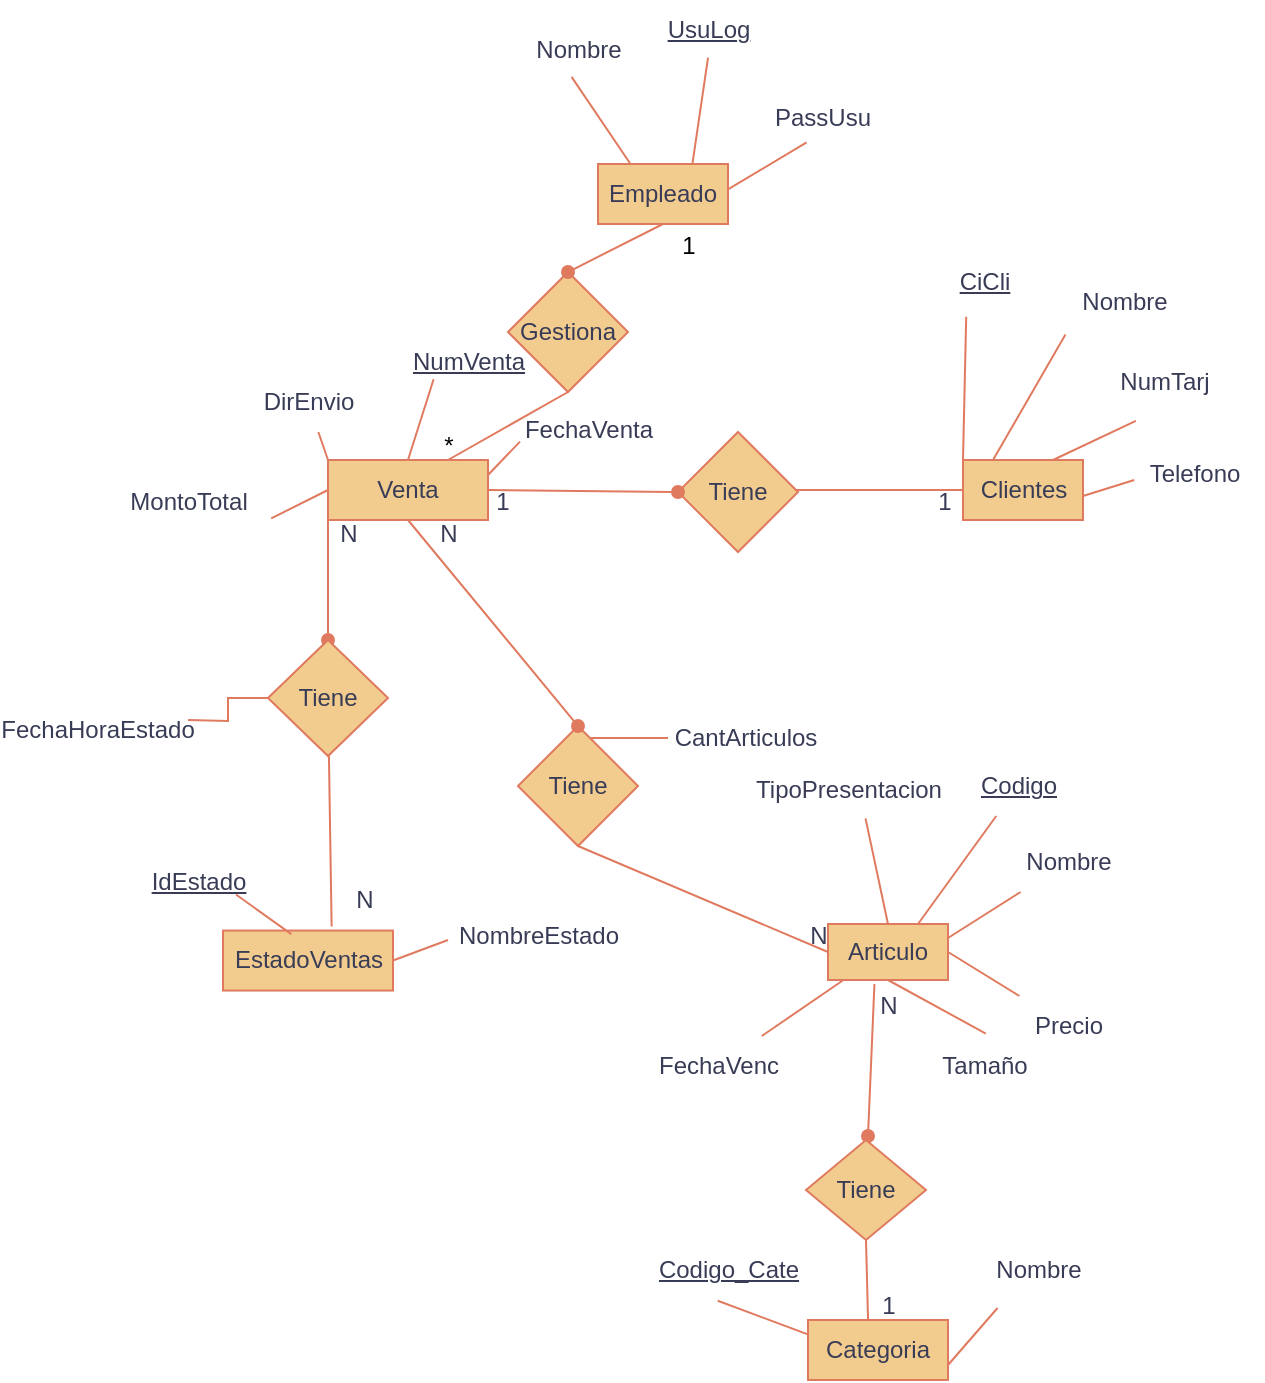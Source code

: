 <mxfile version="23.1.5" type="device" pages="4">
  <diagram name="DER" id="9d5MPhcuJDa5jrtHFbko">
    <mxGraphModel dx="1050" dy="621" grid="1" gridSize="10" guides="1" tooltips="1" connect="1" arrows="1" fold="1" page="1" pageScale="1" pageWidth="827" pageHeight="1169" math="0" shadow="0">
      <root>
        <mxCell id="0" />
        <mxCell id="1" parent="0" />
        <mxCell id="2o_9Fn9eFLe-3bM0rTgw-5" value="&lt;u&gt;UsuLog&lt;/u&gt;" style="text;html=1;align=center;verticalAlign=middle;resizable=0;points=[];autosize=1;strokeColor=none;fillColor=none;labelBackgroundColor=none;fontColor=#393C56;" parent="1" vertex="1">
          <mxGeometry x="360.0" y="160" width="60" height="30" as="geometry" />
        </mxCell>
        <mxCell id="2o_9Fn9eFLe-3bM0rTgw-6" value="PassUsu" style="text;html=1;align=center;verticalAlign=middle;resizable=0;points=[];autosize=1;strokeColor=none;fillColor=none;labelBackgroundColor=none;fontColor=#393C56;" parent="1" vertex="1">
          <mxGeometry x="412.16" y="204" width="70" height="30" as="geometry" />
        </mxCell>
        <mxCell id="2o_9Fn9eFLe-3bM0rTgw-7" value="" style="endArrow=none;html=1;rounded=0;entryX=0.276;entryY=1.04;entryDx=0;entryDy=0;entryPerimeter=0;exitX=1;exitY=0;exitDx=0;exitDy=0;labelBackgroundColor=none;strokeColor=#E07A5F;fontColor=default;" parent="1" edge="1">
          <mxGeometry width="50" height="50" relative="1" as="geometry">
            <mxPoint x="394.749" y="257.858" as="sourcePoint" />
            <mxPoint x="439.32" y="231.2" as="targetPoint" />
          </mxGeometry>
        </mxCell>
        <mxCell id="2o_9Fn9eFLe-3bM0rTgw-8" value="" style="endArrow=none;html=1;rounded=0;entryX=0.417;entryY=0.96;entryDx=0;entryDy=0;entryPerimeter=0;exitX=0.66;exitY=-0.08;exitDx=0;exitDy=0;exitPerimeter=0;labelBackgroundColor=none;strokeColor=#E07A5F;fontColor=default;" parent="1" edge="1">
          <mxGeometry width="50" height="50" relative="1" as="geometry">
            <mxPoint x="381.2" y="248.8" as="sourcePoint" />
            <mxPoint x="390.02" y="188.8" as="targetPoint" />
          </mxGeometry>
        </mxCell>
        <mxCell id="2o_9Fn9eFLe-3bM0rTgw-10" value="&lt;u&gt;Codigo_Cate&lt;/u&gt;" style="text;html=1;align=center;verticalAlign=middle;resizable=0;points=[];autosize=1;strokeColor=none;fillColor=none;labelBackgroundColor=none;fontColor=#393C56;" parent="1" vertex="1">
          <mxGeometry x="355" y="780" width="90" height="30" as="geometry" />
        </mxCell>
        <mxCell id="2o_9Fn9eFLe-3bM0rTgw-11" value="Nombre" style="text;html=1;align=center;verticalAlign=middle;resizable=0;points=[];autosize=1;strokeColor=none;fillColor=none;labelBackgroundColor=none;fontColor=#393C56;" parent="1" vertex="1">
          <mxGeometry x="520" y="780" width="70" height="30" as="geometry" />
        </mxCell>
        <mxCell id="2o_9Fn9eFLe-3bM0rTgw-12" value="" style="endArrow=none;html=1;rounded=0;entryX=0.5;entryY=0;entryDx=0;entryDy=0;exitX=0.443;exitY=1.013;exitDx=0;exitDy=0;exitPerimeter=0;labelBackgroundColor=none;strokeColor=#E07A5F;fontColor=default;" parent="1" source="2o_9Fn9eFLe-3bM0rTgw-10" edge="1">
          <mxGeometry width="50" height="50" relative="1" as="geometry">
            <mxPoint x="545.28" y="672" as="sourcePoint" />
            <mxPoint x="490.28" y="846" as="targetPoint" />
          </mxGeometry>
        </mxCell>
        <mxCell id="2o_9Fn9eFLe-3bM0rTgw-13" value="" style="endArrow=none;html=1;rounded=0;entryX=1;entryY=0.75;entryDx=0;entryDy=0;exitX=0.211;exitY=1.133;exitDx=0;exitDy=0;exitPerimeter=0;labelBackgroundColor=none;strokeColor=#E07A5F;fontColor=default;" parent="1" source="2o_9Fn9eFLe-3bM0rTgw-11" target="2o_9Fn9eFLe-3bM0rTgw-43" edge="1">
          <mxGeometry width="50" height="50" relative="1" as="geometry">
            <mxPoint x="555" y="862.81" as="sourcePoint" />
            <mxPoint x="525.28" y="871" as="targetPoint" />
          </mxGeometry>
        </mxCell>
        <mxCell id="2o_9Fn9eFLe-3bM0rTgw-14" value="&lt;u&gt;Codigo&lt;/u&gt;" style="text;html=1;align=center;verticalAlign=middle;resizable=0;points=[];autosize=1;strokeColor=none;fillColor=none;labelBackgroundColor=none;fontColor=#393C56;" parent="1" vertex="1">
          <mxGeometry x="515" y="538" width="60" height="30" as="geometry" />
        </mxCell>
        <mxCell id="2o_9Fn9eFLe-3bM0rTgw-15" value="Nombre" style="text;html=1;align=center;verticalAlign=middle;resizable=0;points=[];autosize=1;strokeColor=none;fillColor=none;labelBackgroundColor=none;fontColor=#393C56;" parent="1" vertex="1">
          <mxGeometry x="535" y="576" width="70" height="30" as="geometry" />
        </mxCell>
        <mxCell id="2o_9Fn9eFLe-3bM0rTgw-16" value="Precio" style="text;html=1;align=center;verticalAlign=middle;resizable=0;points=[];autosize=1;strokeColor=none;fillColor=none;labelBackgroundColor=none;fontColor=#393C56;" parent="1" vertex="1">
          <mxGeometry x="540" y="658" width="60" height="30" as="geometry" />
        </mxCell>
        <mxCell id="2o_9Fn9eFLe-3bM0rTgw-18" value="Tamaño" style="text;html=1;align=center;verticalAlign=middle;resizable=0;points=[];autosize=1;strokeColor=none;fillColor=none;labelBackgroundColor=none;fontColor=#393C56;" parent="1" vertex="1">
          <mxGeometry x="492.5" y="678" width="70" height="30" as="geometry" />
        </mxCell>
        <mxCell id="2o_9Fn9eFLe-3bM0rTgw-19" value="FechaVenc" style="text;html=1;align=center;verticalAlign=middle;resizable=0;points=[];autosize=1;strokeColor=none;fillColor=none;labelBackgroundColor=none;fontColor=#393C56;" parent="1" vertex="1">
          <mxGeometry x="355" y="678" width="80" height="30" as="geometry" />
        </mxCell>
        <mxCell id="2o_9Fn9eFLe-3bM0rTgw-20" value="" style="endArrow=none;html=1;rounded=0;exitX=0.75;exitY=0;exitDx=0;exitDy=0;labelBackgroundColor=none;strokeColor=#E07A5F;fontColor=default;" parent="1" source="2o_9Fn9eFLe-3bM0rTgw-44" target="2o_9Fn9eFLe-3bM0rTgw-14" edge="1">
          <mxGeometry width="50" height="50" relative="1" as="geometry">
            <mxPoint x="490" y="612" as="sourcePoint" />
            <mxPoint x="540" y="562" as="targetPoint" />
          </mxGeometry>
        </mxCell>
        <mxCell id="2o_9Fn9eFLe-3bM0rTgw-21" value="" style="endArrow=none;html=1;rounded=0;exitX=1;exitY=0.25;exitDx=0;exitDy=0;labelBackgroundColor=none;strokeColor=#E07A5F;fontColor=default;" parent="1" source="2o_9Fn9eFLe-3bM0rTgw-44" target="2o_9Fn9eFLe-3bM0rTgw-15" edge="1">
          <mxGeometry width="50" height="50" relative="1" as="geometry">
            <mxPoint x="500" y="622" as="sourcePoint" />
            <mxPoint x="554" y="590" as="targetPoint" />
          </mxGeometry>
        </mxCell>
        <mxCell id="2o_9Fn9eFLe-3bM0rTgw-22" value="" style="endArrow=none;html=1;rounded=0;exitX=1;exitY=0.5;exitDx=0;exitDy=0;labelBackgroundColor=none;strokeColor=#E07A5F;fontColor=default;" parent="1" source="2o_9Fn9eFLe-3bM0rTgw-44" target="2o_9Fn9eFLe-3bM0rTgw-16" edge="1">
          <mxGeometry width="50" height="50" relative="1" as="geometry">
            <mxPoint x="510" y="632" as="sourcePoint" />
            <mxPoint x="564" y="600" as="targetPoint" />
          </mxGeometry>
        </mxCell>
        <mxCell id="2o_9Fn9eFLe-3bM0rTgw-24" value="" style="endArrow=none;html=1;rounded=0;entryX=0.52;entryY=-0.04;entryDx=0;entryDy=0;entryPerimeter=0;exitX=0.5;exitY=1;exitDx=0;exitDy=0;labelBackgroundColor=none;strokeColor=#E07A5F;fontColor=default;" parent="1" source="2o_9Fn9eFLe-3bM0rTgw-44" target="2o_9Fn9eFLe-3bM0rTgw-18" edge="1">
          <mxGeometry width="50" height="50" relative="1" as="geometry">
            <mxPoint x="500" y="652" as="sourcePoint" />
            <mxPoint x="584" y="620" as="targetPoint" />
            <Array as="points" />
          </mxGeometry>
        </mxCell>
        <mxCell id="2o_9Fn9eFLe-3bM0rTgw-26" value="" style="endArrow=none;html=1;rounded=0;exitX=0.12;exitY=1.014;exitDx=0;exitDy=0;exitPerimeter=0;labelBackgroundColor=none;strokeColor=#E07A5F;fontColor=default;" parent="1" source="2o_9Fn9eFLe-3bM0rTgw-44" target="2o_9Fn9eFLe-3bM0rTgw-19" edge="1">
          <mxGeometry width="50" height="50" relative="1" as="geometry">
            <mxPoint x="455.251" y="646.142" as="sourcePoint" />
            <mxPoint x="491" y="711" as="targetPoint" />
          </mxGeometry>
        </mxCell>
        <mxCell id="2o_9Fn9eFLe-3bM0rTgw-42" value="Empleado" style="rounded=0;whiteSpace=wrap;html=1;labelBackgroundColor=none;fillColor=#F2CC8F;strokeColor=#E07A5F;fontColor=#393C56;" parent="1" vertex="1">
          <mxGeometry x="335.0" y="242" width="65" height="30" as="geometry" />
        </mxCell>
        <mxCell id="2o_9Fn9eFLe-3bM0rTgw-43" value="Categoria" style="rounded=0;whiteSpace=wrap;html=1;labelBackgroundColor=none;fillColor=#F2CC8F;strokeColor=#E07A5F;fontColor=#393C56;" parent="1" vertex="1">
          <mxGeometry x="440.0" y="820" width="70" height="30" as="geometry" />
        </mxCell>
        <mxCell id="2o_9Fn9eFLe-3bM0rTgw-44" value="Articulo" style="rounded=0;whiteSpace=wrap;html=1;labelBackgroundColor=none;fillColor=#F2CC8F;strokeColor=#E07A5F;fontColor=#393C56;" parent="1" vertex="1">
          <mxGeometry x="450" y="622" width="60" height="28" as="geometry" />
        </mxCell>
        <mxCell id="xXEzmefH0a5Vjw7ltRja-9" style="edgeStyle=orthogonalEdgeStyle;rounded=0;orthogonalLoop=1;jettySize=auto;html=1;exitX=0;exitY=1;exitDx=0;exitDy=0;endArrow=oval;endFill=1;entryX=0.5;entryY=0;entryDx=0;entryDy=0;labelBackgroundColor=none;strokeColor=#E07A5F;fontColor=default;" parent="1" source="z7NBYbsY5fSXkflMTiuT-1" target="xXEzmefH0a5Vjw7ltRja-8" edge="1">
          <mxGeometry relative="1" as="geometry">
            <mxPoint x="200" y="480" as="targetPoint" />
          </mxGeometry>
        </mxCell>
        <mxCell id="z7NBYbsY5fSXkflMTiuT-1" value="Venta" style="whiteSpace=wrap;html=1;labelBackgroundColor=none;fillColor=#F2CC8F;strokeColor=#E07A5F;fontColor=#393C56;" parent="1" vertex="1">
          <mxGeometry x="200" y="390" width="80" height="30" as="geometry" />
        </mxCell>
        <mxCell id="z7NBYbsY5fSXkflMTiuT-7" value="Clientes" style="whiteSpace=wrap;html=1;labelBackgroundColor=none;fillColor=#F2CC8F;strokeColor=#E07A5F;fontColor=#393C56;" parent="1" vertex="1">
          <mxGeometry x="517.5" y="390" width="60" height="30" as="geometry" />
        </mxCell>
        <mxCell id="z7NBYbsY5fSXkflMTiuT-15" value="Nombre" style="text;html=1;align=center;verticalAlign=middle;resizable=0;points=[];autosize=1;strokeColor=none;fillColor=none;labelBackgroundColor=none;fontColor=#393C56;" parent="1" vertex="1">
          <mxGeometry x="290.0" y="170" width="70" height="30" as="geometry" />
        </mxCell>
        <mxCell id="z7NBYbsY5fSXkflMTiuT-16" value="" style="endArrow=none;html=1;rounded=0;entryX=0.454;entryY=0.947;entryDx=0;entryDy=0;entryPerimeter=0;exitX=0.25;exitY=0;exitDx=0;exitDy=0;labelBackgroundColor=none;strokeColor=#E07A5F;fontColor=default;" parent="1" source="2o_9Fn9eFLe-3bM0rTgw-42" target="z7NBYbsY5fSXkflMTiuT-15" edge="1">
          <mxGeometry width="50" height="50" relative="1" as="geometry">
            <mxPoint x="391.2" y="258.8" as="sourcePoint" />
            <mxPoint x="399.0" y="199" as="targetPoint" />
          </mxGeometry>
        </mxCell>
        <mxCell id="z7NBYbsY5fSXkflMTiuT-17" value="Tiene" style="rhombus;whiteSpace=wrap;html=1;labelBackgroundColor=none;fillColor=#F2CC8F;strokeColor=#E07A5F;fontColor=#393C56;" parent="1" vertex="1">
          <mxGeometry x="295" y="523" width="60" height="60" as="geometry" />
        </mxCell>
        <mxCell id="z7NBYbsY5fSXkflMTiuT-18" value="" style="endArrow=none;html=1;rounded=0;exitX=0.5;exitY=1;exitDx=0;exitDy=0;entryX=0;entryY=0.5;entryDx=0;entryDy=0;labelBackgroundColor=none;strokeColor=#E07A5F;fontColor=default;" parent="1" source="z7NBYbsY5fSXkflMTiuT-17" target="2o_9Fn9eFLe-3bM0rTgw-44" edge="1">
          <mxGeometry width="50" height="50" relative="1" as="geometry">
            <mxPoint x="620" y="610" as="sourcePoint" />
            <mxPoint x="670" y="560" as="targetPoint" />
          </mxGeometry>
        </mxCell>
        <mxCell id="z7NBYbsY5fSXkflMTiuT-19" value="" style="endArrow=oval;html=1;rounded=0;exitX=0.5;exitY=1;exitDx=0;exitDy=0;entryX=0.5;entryY=0;entryDx=0;entryDy=0;endFill=1;labelBackgroundColor=none;strokeColor=#E07A5F;fontColor=default;" parent="1" source="z7NBYbsY5fSXkflMTiuT-1" target="z7NBYbsY5fSXkflMTiuT-17" edge="1">
          <mxGeometry width="50" height="50" relative="1" as="geometry">
            <mxPoint x="290" y="646" as="sourcePoint" />
            <mxPoint x="460" y="646" as="targetPoint" />
          </mxGeometry>
        </mxCell>
        <mxCell id="z7NBYbsY5fSXkflMTiuT-20" value="N" style="text;html=1;align=center;verticalAlign=middle;resizable=0;points=[];autosize=1;strokeColor=none;fillColor=none;labelBackgroundColor=none;fontColor=#393C56;" parent="1" vertex="1">
          <mxGeometry x="430" y="613" width="30" height="30" as="geometry" />
        </mxCell>
        <mxCell id="z7NBYbsY5fSXkflMTiuT-21" value="N" style="text;html=1;align=center;verticalAlign=middle;resizable=0;points=[];autosize=1;strokeColor=none;fillColor=none;labelBackgroundColor=none;fontColor=#393C56;" parent="1" vertex="1">
          <mxGeometry x="245" y="412" width="30" height="30" as="geometry" />
        </mxCell>
        <mxCell id="z7NBYbsY5fSXkflMTiuT-22" value="" style="endArrow=none;html=1;rounded=0;entryX=0.387;entryY=1.071;entryDx=0;entryDy=0;entryPerimeter=0;startArrow=oval;startFill=1;labelBackgroundColor=none;strokeColor=#E07A5F;fontColor=default;" parent="1" target="2o_9Fn9eFLe-3bM0rTgw-44" edge="1">
          <mxGeometry width="50" height="50" relative="1" as="geometry">
            <mxPoint x="470" y="728" as="sourcePoint" />
            <mxPoint x="460" y="646" as="targetPoint" />
          </mxGeometry>
        </mxCell>
        <mxCell id="z7NBYbsY5fSXkflMTiuT-23" value="Tiene" style="rhombus;whiteSpace=wrap;html=1;labelBackgroundColor=none;fillColor=#F2CC8F;strokeColor=#E07A5F;fontColor=#393C56;" parent="1" vertex="1">
          <mxGeometry x="439" y="730" width="60" height="50" as="geometry" />
        </mxCell>
        <mxCell id="z7NBYbsY5fSXkflMTiuT-24" value="" style="endArrow=none;html=1;rounded=0;entryX=0.429;entryY=0;entryDx=0;entryDy=0;exitX=0.5;exitY=1;exitDx=0;exitDy=0;entryPerimeter=0;labelBackgroundColor=none;strokeColor=#E07A5F;fontColor=default;" parent="1" source="z7NBYbsY5fSXkflMTiuT-23" target="2o_9Fn9eFLe-3bM0rTgw-43" edge="1">
          <mxGeometry width="50" height="50" relative="1" as="geometry">
            <mxPoint x="480" y="740" as="sourcePoint" />
            <mxPoint x="478" y="662" as="targetPoint" />
          </mxGeometry>
        </mxCell>
        <mxCell id="z7NBYbsY5fSXkflMTiuT-25" value="N" style="text;html=1;align=center;verticalAlign=middle;resizable=0;points=[];autosize=1;strokeColor=none;fillColor=none;labelBackgroundColor=none;fontColor=#393C56;" parent="1" vertex="1">
          <mxGeometry x="465" y="648" width="30" height="30" as="geometry" />
        </mxCell>
        <mxCell id="z7NBYbsY5fSXkflMTiuT-26" value="1" style="text;html=1;align=center;verticalAlign=middle;resizable=0;points=[];autosize=1;strokeColor=none;fillColor=none;labelBackgroundColor=none;fontColor=#393C56;" parent="1" vertex="1">
          <mxGeometry x="465" y="798" width="30" height="30" as="geometry" />
        </mxCell>
        <mxCell id="z7NBYbsY5fSXkflMTiuT-34" value="" style="endArrow=none;html=1;rounded=0;exitX=0;exitY=0;exitDx=0;exitDy=0;labelBackgroundColor=none;strokeColor=#E07A5F;fontColor=default;" parent="1" source="z7NBYbsY5fSXkflMTiuT-1" target="oOopNcK5WGcJxSbcgNZ9-6" edge="1">
          <mxGeometry width="50" height="50" relative="1" as="geometry">
            <mxPoint x="550" y="478" as="sourcePoint" />
            <mxPoint x="178.42" y="377.59" as="targetPoint" />
          </mxGeometry>
        </mxCell>
        <mxCell id="z7NBYbsY5fSXkflMTiuT-35" value="" style="endArrow=none;html=1;rounded=0;entryX=1.02;entryY=0.773;entryDx=0;entryDy=0;entryPerimeter=0;exitX=0;exitY=0.5;exitDx=0;exitDy=0;labelBackgroundColor=none;strokeColor=#E07A5F;fontColor=default;" parent="1" source="z7NBYbsY5fSXkflMTiuT-1" target="oOopNcK5WGcJxSbcgNZ9-7" edge="1">
          <mxGeometry width="50" height="50" relative="1" as="geometry">
            <mxPoint x="210" y="400" as="sourcePoint" />
            <mxPoint x="175.98" y="409.59" as="targetPoint" />
          </mxGeometry>
        </mxCell>
        <mxCell id="z7NBYbsY5fSXkflMTiuT-38" value="" style="endArrow=none;html=1;rounded=0;entryX=0.5;entryY=0;entryDx=0;entryDy=0;exitX=0.183;exitY=1.12;exitDx=0;exitDy=0;exitPerimeter=0;labelBackgroundColor=none;strokeColor=#E07A5F;fontColor=default;" parent="1" target="z7NBYbsY5fSXkflMTiuT-1" edge="1">
          <mxGeometry width="50" height="50" relative="1" as="geometry">
            <mxPoint x="252.81" y="349.6" as="sourcePoint" />
            <mxPoint x="218" y="418" as="targetPoint" />
          </mxGeometry>
        </mxCell>
        <mxCell id="z7NBYbsY5fSXkflMTiuT-39" value="" style="endArrow=none;html=1;rounded=0;entryX=1;entryY=0.25;entryDx=0;entryDy=0;exitX=0.443;exitY=1.027;exitDx=0;exitDy=0;exitPerimeter=0;labelBackgroundColor=none;strokeColor=#E07A5F;fontColor=default;" parent="1" target="z7NBYbsY5fSXkflMTiuT-1" edge="1">
          <mxGeometry width="50" height="50" relative="1" as="geometry">
            <mxPoint x="296.01" y="380.81" as="sourcePoint" />
            <mxPoint x="228" y="428" as="targetPoint" />
          </mxGeometry>
        </mxCell>
        <mxCell id="z7NBYbsY5fSXkflMTiuT-40" value="&lt;u&gt;CiCli&lt;/u&gt;" style="text;html=1;align=center;verticalAlign=middle;resizable=0;points=[];autosize=1;strokeColor=none;fillColor=none;labelBackgroundColor=none;fontColor=#393C56;" parent="1" vertex="1">
          <mxGeometry x="502.5" y="286" width="50" height="30" as="geometry" />
        </mxCell>
        <mxCell id="z7NBYbsY5fSXkflMTiuT-41" value="Nombre" style="text;html=1;align=center;verticalAlign=middle;resizable=0;points=[];autosize=1;strokeColor=none;fillColor=none;labelBackgroundColor=none;fontColor=#393C56;" parent="1" vertex="1">
          <mxGeometry x="562.5" y="296" width="70" height="30" as="geometry" />
        </mxCell>
        <mxCell id="z7NBYbsY5fSXkflMTiuT-42" value="NumTarj" style="text;html=1;align=center;verticalAlign=middle;resizable=0;points=[];autosize=1;strokeColor=none;fillColor=none;labelBackgroundColor=none;fontColor=#393C56;" parent="1" vertex="1">
          <mxGeometry x="582.5" y="336" width="70" height="30" as="geometry" />
        </mxCell>
        <mxCell id="z7NBYbsY5fSXkflMTiuT-43" value="Telefono" style="text;html=1;align=center;verticalAlign=middle;resizable=0;points=[];autosize=1;strokeColor=none;fillColor=none;labelBackgroundColor=none;fontColor=#393C56;" parent="1" vertex="1">
          <mxGeometry x="597.5" y="382" width="70" height="30" as="geometry" />
        </mxCell>
        <mxCell id="z7NBYbsY5fSXkflMTiuT-44" value="" style="endArrow=none;html=1;rounded=0;entryX=0;entryY=0;entryDx=0;entryDy=0;exitX=0.332;exitY=1.08;exitDx=0;exitDy=0;exitPerimeter=0;labelBackgroundColor=none;strokeColor=#E07A5F;fontColor=default;" parent="1" source="z7NBYbsY5fSXkflMTiuT-40" target="z7NBYbsY5fSXkflMTiuT-7" edge="1">
          <mxGeometry width="50" height="50" relative="1" as="geometry">
            <mxPoint x="57.5" y="450" as="sourcePoint" />
            <mxPoint x="35.5" y="438" as="targetPoint" />
          </mxGeometry>
        </mxCell>
        <mxCell id="z7NBYbsY5fSXkflMTiuT-45" value="" style="endArrow=none;html=1;rounded=0;entryX=0.25;entryY=0;entryDx=0;entryDy=0;exitX=0.089;exitY=1.04;exitDx=0;exitDy=0;exitPerimeter=0;labelBackgroundColor=none;strokeColor=#E07A5F;fontColor=default;" parent="1" source="z7NBYbsY5fSXkflMTiuT-41" target="z7NBYbsY5fSXkflMTiuT-7" edge="1">
          <mxGeometry width="50" height="50" relative="1" as="geometry">
            <mxPoint x="529.5" y="328" as="sourcePoint" />
            <mxPoint x="527.5" y="400" as="targetPoint" />
          </mxGeometry>
        </mxCell>
        <mxCell id="z7NBYbsY5fSXkflMTiuT-46" value="" style="endArrow=none;html=1;rounded=0;entryX=0.75;entryY=0;entryDx=0;entryDy=0;exitX=0.306;exitY=1.147;exitDx=0;exitDy=0;exitPerimeter=0;labelBackgroundColor=none;strokeColor=#E07A5F;fontColor=default;" parent="1" source="z7NBYbsY5fSXkflMTiuT-42" target="z7NBYbsY5fSXkflMTiuT-7" edge="1">
          <mxGeometry width="50" height="50" relative="1" as="geometry">
            <mxPoint x="578.5" y="337" as="sourcePoint" />
            <mxPoint x="542.5" y="400" as="targetPoint" />
          </mxGeometry>
        </mxCell>
        <mxCell id="z7NBYbsY5fSXkflMTiuT-47" value="" style="endArrow=none;html=1;rounded=0;exitX=0.009;exitY=0.467;exitDx=0;exitDy=0;exitPerimeter=0;labelBackgroundColor=none;strokeColor=#E07A5F;fontColor=default;" parent="1" edge="1">
          <mxGeometry width="50" height="50" relative="1" as="geometry">
            <mxPoint x="603.13" y="400.01" as="sourcePoint" />
            <mxPoint x="577.5" y="408" as="targetPoint" />
          </mxGeometry>
        </mxCell>
        <mxCell id="PkYPJPr-YGFsaAyJZypr-3" value="TipoPresentacion" style="text;html=1;align=center;verticalAlign=middle;resizable=0;points=[];autosize=1;strokeColor=none;fillColor=none;labelBackgroundColor=none;fontColor=#393C56;" parent="1" vertex="1">
          <mxGeometry x="400" y="540" width="120" height="30" as="geometry" />
        </mxCell>
        <mxCell id="PkYPJPr-YGFsaAyJZypr-4" value="" style="endArrow=none;html=1;rounded=0;exitX=0.5;exitY=0;exitDx=0;exitDy=0;entryX=0.573;entryY=0.973;entryDx=0;entryDy=0;entryPerimeter=0;labelBackgroundColor=none;strokeColor=#E07A5F;fontColor=default;" parent="1" source="2o_9Fn9eFLe-3bM0rTgw-44" target="PkYPJPr-YGFsaAyJZypr-3" edge="1">
          <mxGeometry width="50" height="50" relative="1" as="geometry">
            <mxPoint x="505" y="632" as="sourcePoint" />
            <mxPoint x="560" y="590" as="targetPoint" />
          </mxGeometry>
        </mxCell>
        <mxCell id="oOopNcK5WGcJxSbcgNZ9-4" value="&lt;u&gt;NumVenta&lt;/u&gt;" style="text;html=1;align=center;verticalAlign=middle;resizable=0;points=[];autosize=1;strokeColor=none;fillColor=none;labelBackgroundColor=none;fontColor=#393C56;" parent="1" vertex="1">
          <mxGeometry x="230" y="326" width="80" height="30" as="geometry" />
        </mxCell>
        <mxCell id="oOopNcK5WGcJxSbcgNZ9-5" value="FechaVenta" style="text;html=1;align=center;verticalAlign=middle;resizable=0;points=[];autosize=1;strokeColor=none;fillColor=none;labelBackgroundColor=none;fontColor=#393C56;" parent="1" vertex="1">
          <mxGeometry x="285" y="360" width="90" height="30" as="geometry" />
        </mxCell>
        <mxCell id="oOopNcK5WGcJxSbcgNZ9-6" value="DirEnvio" style="text;html=1;align=center;verticalAlign=middle;resizable=0;points=[];autosize=1;strokeColor=none;fillColor=none;labelBackgroundColor=none;fontColor=#393C56;" parent="1" vertex="1">
          <mxGeometry x="155" y="346" width="70" height="30" as="geometry" />
        </mxCell>
        <mxCell id="oOopNcK5WGcJxSbcgNZ9-7" value="MontoTotal" style="text;html=1;align=center;verticalAlign=middle;resizable=0;points=[];autosize=1;strokeColor=none;fillColor=none;labelBackgroundColor=none;fontColor=#393C56;" parent="1" vertex="1">
          <mxGeometry x="90" y="396" width="80" height="30" as="geometry" />
        </mxCell>
        <mxCell id="oOopNcK5WGcJxSbcgNZ9-36" value="" style="endArrow=none;html=1;rounded=0;entryX=0;entryY=0.5;entryDx=0;entryDy=0;labelBackgroundColor=none;strokeColor=#E07A5F;fontColor=default;" parent="1" target="z7NBYbsY5fSXkflMTiuT-7" edge="1">
          <mxGeometry width="50" height="50" relative="1" as="geometry">
            <mxPoint x="430" y="405" as="sourcePoint" />
            <mxPoint x="580" y="318" as="targetPoint" />
          </mxGeometry>
        </mxCell>
        <mxCell id="oOopNcK5WGcJxSbcgNZ9-37" value="Tiene" style="rhombus;whiteSpace=wrap;html=1;labelBackgroundColor=none;fillColor=#F2CC8F;strokeColor=#E07A5F;fontColor=#393C56;" parent="1" vertex="1">
          <mxGeometry x="375" y="376" width="60" height="60" as="geometry" />
        </mxCell>
        <mxCell id="oOopNcK5WGcJxSbcgNZ9-38" value="" style="endArrow=oval;html=1;rounded=0;entryX=0;entryY=0.5;entryDx=0;entryDy=0;exitX=1;exitY=0.5;exitDx=0;exitDy=0;endFill=1;labelBackgroundColor=none;strokeColor=#E07A5F;fontColor=default;" parent="1" source="z7NBYbsY5fSXkflMTiuT-1" target="oOopNcK5WGcJxSbcgNZ9-37" edge="1">
          <mxGeometry width="50" height="50" relative="1" as="geometry">
            <mxPoint x="440" y="415" as="sourcePoint" />
            <mxPoint x="545" y="415" as="targetPoint" />
          </mxGeometry>
        </mxCell>
        <mxCell id="oOopNcK5WGcJxSbcgNZ9-39" value="1" style="text;html=1;align=center;verticalAlign=middle;resizable=0;points=[];autosize=1;strokeColor=none;fillColor=none;labelBackgroundColor=none;fontColor=#393C56;" parent="1" vertex="1">
          <mxGeometry x="492.5" y="396" width="30" height="30" as="geometry" />
        </mxCell>
        <mxCell id="oOopNcK5WGcJxSbcgNZ9-44" value="1" style="text;html=1;align=center;verticalAlign=middle;resizable=0;points=[];autosize=1;strokeColor=none;fillColor=none;labelBackgroundColor=none;fontColor=#393C56;" parent="1" vertex="1">
          <mxGeometry x="272.16" y="396" width="30" height="30" as="geometry" />
        </mxCell>
        <mxCell id="xXEzmefH0a5Vjw7ltRja-1" value="EstadoVentas" style="whiteSpace=wrap;html=1;labelBackgroundColor=none;fillColor=#F2CC8F;strokeColor=#E07A5F;fontColor=#393C56;" parent="1" vertex="1">
          <mxGeometry x="147.5" y="625.28" width="85" height="30" as="geometry" />
        </mxCell>
        <mxCell id="xXEzmefH0a5Vjw7ltRja-5" value="" style="endArrow=none;html=1;rounded=0;exitX=1;exitY=0.5;exitDx=0;exitDy=0;labelBackgroundColor=none;strokeColor=#E07A5F;fontColor=default;" parent="1" source="xXEzmefH0a5Vjw7ltRja-1" edge="1">
          <mxGeometry width="50" height="50" relative="1" as="geometry">
            <mxPoint x="232.5" y="635.28" as="sourcePoint" />
            <mxPoint x="260" y="630" as="targetPoint" />
          </mxGeometry>
        </mxCell>
        <mxCell id="xXEzmefH0a5Vjw7ltRja-6" value="" style="endArrow=none;html=1;rounded=0;entryX=0.689;entryY=1.047;entryDx=0;entryDy=0;entryPerimeter=0;exitX=0.402;exitY=0.06;exitDx=0;exitDy=0;exitPerimeter=0;labelBackgroundColor=none;strokeColor=#E07A5F;fontColor=default;" parent="1" source="xXEzmefH0a5Vjw7ltRja-1" edge="1">
          <mxGeometry width="50" height="50" relative="1" as="geometry">
            <mxPoint x="242.5" y="645.28" as="sourcePoint" />
            <mxPoint x="154" y="607.28" as="targetPoint" />
          </mxGeometry>
        </mxCell>
        <mxCell id="xXEzmefH0a5Vjw7ltRja-7" value="" style="endArrow=none;html=1;rounded=0;exitX=0.639;exitY=-0.067;exitDx=0;exitDy=0;exitPerimeter=0;labelBackgroundColor=none;strokeColor=#E07A5F;fontColor=default;" parent="1" source="xXEzmefH0a5Vjw7ltRja-1" target="xXEzmefH0a5Vjw7ltRja-8" edge="1">
          <mxGeometry width="50" height="50" relative="1" as="geometry">
            <mxPoint x="431" y="531.28" as="sourcePoint" />
            <mxPoint x="202" y="521.28" as="targetPoint" />
          </mxGeometry>
        </mxCell>
        <mxCell id="0n4um6EyJysDPW8DKcbO-3" style="edgeStyle=orthogonalEdgeStyle;rounded=0;orthogonalLoop=1;jettySize=auto;html=1;exitX=0;exitY=0.5;exitDx=0;exitDy=0;endArrow=none;endFill=0;labelBackgroundColor=none;strokeColor=#E07A5F;fontColor=default;" parent="1" source="xXEzmefH0a5Vjw7ltRja-8" edge="1">
          <mxGeometry relative="1" as="geometry">
            <mxPoint x="130" y="520" as="targetPoint" />
          </mxGeometry>
        </mxCell>
        <mxCell id="xXEzmefH0a5Vjw7ltRja-8" value="Tiene" style="rhombus;whiteSpace=wrap;html=1;labelBackgroundColor=none;fillColor=#F2CC8F;strokeColor=#E07A5F;fontColor=#393C56;" parent="1" vertex="1">
          <mxGeometry x="170" y="480" width="60" height="58" as="geometry" />
        </mxCell>
        <mxCell id="xXEzmefH0a5Vjw7ltRja-10" value="&lt;u&gt;IdEstado&lt;/u&gt;" style="text;html=1;align=center;verticalAlign=middle;resizable=0;points=[];autosize=1;strokeColor=none;fillColor=none;labelBackgroundColor=none;fontColor=#393C56;" parent="1" vertex="1">
          <mxGeometry x="100" y="586" width="70" height="30" as="geometry" />
        </mxCell>
        <mxCell id="xXEzmefH0a5Vjw7ltRja-11" value="NombreEstado" style="text;html=1;align=center;verticalAlign=middle;resizable=0;points=[];autosize=1;strokeColor=none;fillColor=none;labelBackgroundColor=none;fontColor=#393C56;" parent="1" vertex="1">
          <mxGeometry x="255" y="613" width="100" height="30" as="geometry" />
        </mxCell>
        <mxCell id="uUEYxHrA1zUDBoL4XW_--1" value="N" style="text;html=1;align=center;verticalAlign=middle;resizable=0;points=[];autosize=1;strokeColor=none;fillColor=none;labelBackgroundColor=none;fontColor=#393C56;" parent="1" vertex="1">
          <mxGeometry x="195" y="412" width="30" height="30" as="geometry" />
        </mxCell>
        <mxCell id="uUEYxHrA1zUDBoL4XW_--2" value="N" style="text;html=1;align=center;verticalAlign=middle;resizable=0;points=[];autosize=1;strokeColor=none;fillColor=none;labelBackgroundColor=none;fontColor=#393C56;" parent="1" vertex="1">
          <mxGeometry x="202.5" y="595.28" width="30" height="30" as="geometry" />
        </mxCell>
        <mxCell id="0n4um6EyJysDPW8DKcbO-1" value="FechaHoraEstado" style="text;html=1;align=center;verticalAlign=middle;whiteSpace=wrap;rounded=0;labelBackgroundColor=none;fontColor=#393C56;" parent="1" vertex="1">
          <mxGeometry x="55" y="510" width="60" height="30" as="geometry" />
        </mxCell>
        <mxCell id="0n4um6EyJysDPW8DKcbO-4" value="CantArticulos" style="text;html=1;align=center;verticalAlign=middle;whiteSpace=wrap;rounded=0;labelBackgroundColor=none;fontColor=#393C56;" parent="1" vertex="1">
          <mxGeometry x="379" y="523" width="60" height="12" as="geometry" />
        </mxCell>
        <mxCell id="0n4um6EyJysDPW8DKcbO-8" style="edgeStyle=orthogonalEdgeStyle;rounded=0;orthogonalLoop=1;jettySize=auto;html=1;exitX=0.616;exitY=0.119;exitDx=0;exitDy=0;endArrow=none;endFill=0;exitPerimeter=0;labelBackgroundColor=none;strokeColor=#E07A5F;fontColor=default;" parent="1" source="z7NBYbsY5fSXkflMTiuT-17" edge="1">
          <mxGeometry relative="1" as="geometry">
            <mxPoint x="370" y="529" as="targetPoint" />
            <Array as="points">
              <mxPoint x="332" y="529" />
            </Array>
          </mxGeometry>
        </mxCell>
        <mxCell id="0rzcok989kRhkYOJiD70-2" value="" style="endArrow=none;html=1;rounded=0;entryX=0.75;entryY=0;entryDx=0;entryDy=0;labelBackgroundColor=none;strokeColor=#E07A5F;fontColor=default;exitX=0.5;exitY=1;exitDx=0;exitDy=0;" parent="1" source="0rzcok989kRhkYOJiD70-3" target="z7NBYbsY5fSXkflMTiuT-1" edge="1">
          <mxGeometry width="50" height="50" relative="1" as="geometry">
            <mxPoint x="402.5" y="325" as="sourcePoint" />
            <mxPoint x="355" y="250" as="targetPoint" />
          </mxGeometry>
        </mxCell>
        <mxCell id="0rzcok989kRhkYOJiD70-3" value="Gestiona" style="rhombus;whiteSpace=wrap;html=1;labelBackgroundColor=none;fillColor=#F2CC8F;strokeColor=#E07A5F;fontColor=#393C56;" parent="1" vertex="1">
          <mxGeometry x="290" y="296" width="60" height="60" as="geometry" />
        </mxCell>
        <mxCell id="0rzcok989kRhkYOJiD70-4" value="" style="endArrow=oval;html=1;rounded=0;exitX=0.5;exitY=1;exitDx=0;exitDy=0;endFill=1;labelBackgroundColor=none;strokeColor=#E07A5F;fontColor=default;entryX=0.5;entryY=0;entryDx=0;entryDy=0;" parent="1" source="2o_9Fn9eFLe-3bM0rTgw-42" target="0rzcok989kRhkYOJiD70-3" edge="1">
          <mxGeometry width="50" height="50" relative="1" as="geometry">
            <mxPoint x="252.5" y="325" as="sourcePoint" />
            <mxPoint x="330" y="310" as="targetPoint" />
          </mxGeometry>
        </mxCell>
        <mxCell id="0rzcok989kRhkYOJiD70-5" value="1" style="text;html=1;align=center;verticalAlign=middle;resizable=0;points=[];autosize=1;strokeColor=none;fillColor=none;" parent="1" vertex="1">
          <mxGeometry x="365" y="268" width="30" height="30" as="geometry" />
        </mxCell>
        <mxCell id="0rzcok989kRhkYOJiD70-6" value="*" style="text;html=1;align=center;verticalAlign=middle;resizable=0;points=[];autosize=1;strokeColor=none;fillColor=none;" parent="1" vertex="1">
          <mxGeometry x="245" y="368" width="30" height="30" as="geometry" />
        </mxCell>
      </root>
    </mxGraphModel>
  </diagram>
  <diagram id="0WMJDNLRJd239nKk88SA" name="RNE">
    <mxGraphModel dx="1290" dy="621" grid="1" gridSize="10" guides="1" tooltips="1" connect="1" arrows="1" fold="1" page="1" pageScale="1" pageWidth="827" pageHeight="1169" math="0" shadow="0">
      <root>
        <mxCell id="0" />
        <mxCell id="1" parent="0" />
        <mxCell id="8B4V7VqDiLMwCfj5CoWQ-1" value="&lt;h1 style=&quot;text-align: center;&quot;&gt;&lt;span style=&quot;background-color: initial;&quot;&gt;&lt;u&gt;&lt;i&gt;RNE&lt;/i&gt;&lt;/u&gt;&lt;/span&gt;&lt;/h1&gt;&lt;h1 style=&quot;&quot;&gt;&lt;div style=&quot;font-size: 17px;&quot;&gt;&lt;br&gt;&lt;/div&gt;&lt;div style=&quot;text-align: center; font-size: 17px;&quot;&gt;&lt;font color=&quot;#ff0000&quot;&gt;&lt;span style=&quot;font-weight: 400;&quot;&gt;&lt;br&gt;&lt;/span&gt;&lt;/font&gt;&lt;/div&gt;&lt;div style=&quot;font-size: 17px;&quot;&gt;&lt;span style=&quot;font-weight: 400;&quot;&gt;&lt;font color=&quot;#000000&quot;&gt;&lt;i&gt;Categoria&lt;/i&gt;:&lt;/font&gt;&lt;/span&gt;&lt;/div&gt;&lt;ul style=&quot;font-size: 17px;&quot; data-spread=&quot;false&quot;&gt;&lt;li&gt;&lt;p style=&quot;&quot;&gt;&lt;span style=&quot;font-weight: normal;&quot;&gt;&lt;font color=&quot;#000000&quot; style=&quot;font-size: 17px;&quot;&gt;Los códigos de las categorías tienen que estar compuestos por 6 letras/números.&lt;/font&gt;&lt;/span&gt;&lt;/p&gt;&lt;/li&gt;&lt;/ul&gt;&lt;div style=&quot;font-size: 17px;&quot;&gt;&lt;span style=&quot;font-weight: 400;&quot;&gt;&lt;font color=&quot;#000000&quot;&gt;&lt;br&gt;&lt;/font&gt;&lt;/span&gt;&lt;/div&gt;&lt;div style=&quot;font-size: 17px;&quot;&gt;&lt;span style=&quot;font-weight: 400;&quot;&gt;&lt;font color=&quot;#000000&quot;&gt;&lt;i&gt;Articulos&lt;/i&gt;:&lt;/font&gt;&lt;/span&gt;&lt;/div&gt;&lt;ul style=&quot;font-size: 17px;&quot; data-spread=&quot;false&quot;&gt;&lt;li&gt;&lt;p style=&quot;&quot;&gt;&lt;span style=&quot;font-weight: normal;&quot;&gt;&lt;font color=&quot;#000000&quot; style=&quot;font-size: 17px;&quot;&gt;Los códigos de los artículos tienen que estar compuestos por 10 letras/números.&lt;/font&gt;&lt;/span&gt;&lt;/p&gt;&lt;/li&gt;&lt;/ul&gt;&lt;ul style=&quot;&quot; data-spread=&quot;false&quot;&gt;&lt;li style=&quot;font-size: 17px;&quot;&gt;&lt;p style=&quot;&quot;&gt;&lt;span style=&quot;font-weight: normal;&quot;&gt;&lt;font color=&quot;#000000&quot; style=&quot;font-size: 17px;&quot;&gt;Los tipos de presentación podrán ser solo 4:&amp;nbsp; Unidad, Blister, Sobre o Frasco.&lt;/font&gt;&lt;/span&gt;&lt;/p&gt;&lt;/li&gt;&lt;li style=&quot;font-size: 17px;&quot;&gt;&lt;p style=&quot;&quot;&gt;&lt;font color=&quot;#000000&quot;&gt;&lt;font style=&quot;background-color: initial; font-size: 12px; font-weight: normal;&quot;&gt;&lt;span style=&quot;font-size: 17px;&quot;&gt;Los tamaños son numéricos y deben ser acordes a los tipos de&amp;nbsp;&lt;/span&gt;&lt;/font&gt;&lt;span style=&quot;background-color: initial; font-weight: 400;&quot;&gt;presentación.&lt;/span&gt;&lt;/font&gt;&lt;/p&gt;&lt;/li&gt;&lt;li style=&quot;font-size: 17px;&quot;&gt;&lt;p style=&quot;&quot;&gt;&lt;font color=&quot;#000000&quot;&gt;&lt;span style=&quot;background-color: initial; font-weight: 400;&quot;&gt;La fecha de vencimiento no puede ser posterior a la actual&lt;/span&gt;&lt;/font&gt;&lt;/p&gt;&lt;/li&gt;&lt;li style=&quot;font-size: 17px;&quot;&gt;&lt;p style=&quot;&quot;&gt;&lt;font color=&quot;#000000&quot;&gt;&lt;span style=&quot;background-color: initial; font-weight: 400;&quot;&gt;El precio tiene q ser positivo&amp;nbsp;&lt;/span&gt;&lt;/font&gt;&lt;/p&gt;&lt;/li&gt;&lt;/ul&gt;&lt;div style=&quot;&quot;&gt;&lt;span style=&quot;font-size: 17px; font-weight: 400;&quot;&gt;&lt;font color=&quot;#000000&quot;&gt;&lt;i&gt;Clientes&lt;/i&gt;:&lt;/font&gt;&lt;/span&gt;&lt;/div&gt;&lt;div&gt;&lt;ul&gt;&lt;li style=&quot;&quot;&gt;&lt;span style=&quot;font-size: 17px; font-weight: 400;&quot;&gt;&lt;font color=&quot;#000000&quot;&gt;El identificador tiene que tener 8 digitos.&lt;/font&gt;&lt;/span&gt;&lt;/li&gt;&lt;/ul&gt;&lt;div style=&quot;&quot;&gt;&lt;span style=&quot;font-size: 17px; font-weight: 400;&quot;&gt;&lt;font color=&quot;#000000&quot;&gt;&lt;i&gt;Venta&lt;/i&gt;:&lt;/font&gt;&lt;/span&gt;&lt;/div&gt;&lt;/div&gt;&lt;div&gt;&lt;ul&gt;&lt;li style=&quot;&quot;&gt;&lt;span style=&quot;font-size: 17px; font-weight: 400;&quot;&gt;&lt;font color=&quot;#000000&quot;&gt;El número de venta es autogenerado.&lt;/font&gt;&lt;/span&gt;&lt;/li&gt;&lt;li style=&quot;&quot;&gt;&lt;span style=&quot;font-size: 17px; font-weight: 400;&quot;&gt;&lt;font color=&quot;#000000&quot;&gt;La fecha será automática del sistema.&lt;/font&gt;&lt;/span&gt;&lt;/li&gt;&lt;li style=&quot;&quot;&gt;&lt;span style=&quot;font-size: 17px; font-weight: 400;&quot;&gt;&lt;font color=&quot;#000000&quot;&gt;El monto total debe de ser mayor a 0.&lt;/font&gt;&lt;/span&gt;&lt;/li&gt;&lt;/ul&gt;&lt;div&gt;&lt;/div&gt;&lt;/div&gt;&lt;/h1&gt;&lt;h1&gt;&lt;div style=&quot;font-size: 17px;&quot;&gt;&lt;span style=&quot;font-weight: 400;&quot;&gt;&lt;font color=&quot;#000000&quot;&gt;&lt;i&gt;FechaHoraEstado:&lt;/i&gt;&lt;/font&gt;&lt;/span&gt;&lt;/div&gt;&lt;ul style=&quot;font-size: 17px;&quot; data-spread=&quot;false&quot;&gt;&lt;li&gt;&lt;p style=&quot;&quot;&gt;&lt;span style=&quot;font-weight: normal;&quot;&gt;&lt;font color=&quot;#000000&quot;&gt;La Fecha y hora de el cambio de los estados de las ventas sera automatica.&lt;/font&gt;&lt;/span&gt;&lt;/p&gt;&lt;/li&gt;&lt;/ul&gt;&lt;div&gt;&lt;span style=&quot;font-size: 17px; font-weight: 400;&quot;&gt;&lt;i&gt;CantArticulos&lt;/i&gt;:&lt;/span&gt;&lt;/div&gt;&lt;div&gt;&lt;ul&gt;&lt;li&gt;&lt;span style=&quot;font-size: 17px; font-weight: 400;&quot;&gt;La CantArticulos tiene que ser mayor a 0 en una venta.&lt;/span&gt;&lt;/li&gt;&lt;/ul&gt;&lt;/div&gt;&lt;div&gt;&lt;span style=&quot;font-size: 17px; font-weight: 400;&quot;&gt;&lt;br&gt;&lt;/span&gt;&lt;/div&gt;&lt;/h1&gt;" style="text;html=1;spacing=5;spacingTop=-20;whiteSpace=wrap;overflow=hidden;rounded=0;fillColor=#d5e8d4;strokeColor=#82b366;" parent="1" vertex="1">
          <mxGeometry x="34" y="10" width="759" height="910" as="geometry" />
        </mxCell>
        <mxCell id="KEeIwH19H7h3Aa1gi6EN-1" value="&lt;h2 style=&quot;text-align: center; margin-top: 0px;&quot;&gt;&lt;i style=&quot;background-color: initial; font-weight: normal;&quot;&gt;&lt;u style=&quot;&quot;&gt;&lt;font style=&quot;font-size: 24px;&quot;&gt;Tablas&lt;/font&gt;&lt;/u&gt;&lt;/i&gt;&lt;br&gt;&lt;/h2&gt;&lt;p style=&quot;&quot;&gt;&lt;/p&gt;&lt;ul style=&quot;font-size: 21px;&quot;&gt;&lt;li style=&quot;&quot;&gt;&lt;font style=&quot;font-size: 21px;&quot;&gt;&lt;font style=&quot;font-size: 21px;&quot;&gt;Empleado&lt;/font&gt;: (&lt;i style=&quot;background-color: initial;&quot;&gt;&lt;u&gt;UsuLog PK&lt;/u&gt;&lt;/i&gt;&lt;span style=&quot;background-color: initial;&quot;&gt;,&amp;nbsp;&lt;/span&gt;Nombre,&amp;nbsp; PassUsu )&amp;nbsp; &amp;nbsp; &amp;nbsp; &amp;nbsp; &amp;nbsp; &amp;nbsp; &amp;nbsp; &amp;nbsp; &amp;nbsp; &amp;nbsp; &amp;nbsp; &amp;nbsp; &amp;nbsp; &amp;nbsp; &amp;nbsp; &amp;nbsp; &amp;nbsp; &amp;nbsp; &amp;nbsp; &amp;nbsp; &amp;nbsp; &amp;nbsp; &amp;nbsp; &amp;nbsp; &amp;nbsp; &amp;nbsp; &amp;nbsp; &amp;nbsp; &amp;nbsp; &amp;nbsp; &amp;nbsp; &amp;nbsp; &amp;nbsp;&lt;/font&gt;&lt;/li&gt;&lt;/ul&gt;&lt;ul style=&quot;font-size: 21px;&quot;&gt;&lt;li style=&quot;&quot;&gt;&lt;font style=&quot;font-size: 21px;&quot;&gt;Articulo: (&lt;i style=&quot;background-color: initial;&quot;&gt;&lt;u&gt;Codigo PK&lt;/u&gt;&lt;/i&gt;&lt;span style=&quot;background-color: initial;&quot;&gt;,&amp;nbsp;&amp;nbsp;&lt;/span&gt;&lt;font style=&quot;font-size: 21px;&quot;&gt;TipoPresentación, Nombre, Precio, Tamaño, FechaVenc,Codigo_Cate&lt;/font&gt;)&lt;/font&gt;&lt;/li&gt;&lt;/ul&gt;&lt;div style=&quot;font-size: 21px;&quot;&gt;&lt;font style=&quot;font-size: 21px;&quot;&gt;&lt;br&gt;&lt;/font&gt;&lt;/div&gt;&lt;ul style=&quot;font-size: 21px;&quot;&gt;&lt;li style=&quot;&quot;&gt;&lt;font style=&quot;font-size: 21px;&quot;&gt;Categoria: (&lt;span style=&quot;background-color: initial;&quot;&gt;&lt;u style=&quot;font-style: italic;&quot;&gt;Código_Cate PK,&lt;/u&gt;&amp;nbsp;&lt;/span&gt;&lt;font style=&quot;font-size: 21px;&quot;&gt;Nombre&lt;/font&gt;&lt;span style=&quot;&quot;&gt;)&lt;/span&gt;&lt;/font&gt;&lt;/li&gt;&lt;/ul&gt;&lt;div style=&quot;font-size: 21px;&quot;&gt;&lt;font style=&quot;font-size: 21px;&quot;&gt;&lt;br&gt;&lt;/font&gt;&lt;/div&gt;&lt;ul style=&quot;font-size: 21px;&quot;&gt;&lt;li style=&quot;&quot;&gt;&lt;font style=&quot;font-size: 21px;&quot;&gt;Venta: (&lt;i style=&quot;background-color: initial;&quot;&gt;&lt;u&gt;NumVenta PK&lt;/u&gt;&lt;/i&gt;&lt;span style=&quot;background-color: initial;&quot;&gt;,&amp;nbsp;&lt;/span&gt;&lt;font style=&quot;font-size: 21px;&quot;&gt;MontoTotal, FechaVenta, DirEnvio, CiCli, Codigo, IdEstado&lt;/font&gt;)&lt;/font&gt;&lt;/li&gt;&lt;/ul&gt;&lt;div style=&quot;font-size: 21px;&quot;&gt;&lt;font style=&quot;font-size: 21px;&quot;&gt;&lt;br&gt;&lt;/font&gt;&lt;/div&gt;&lt;ul style=&quot;font-size: 21px;&quot;&gt;&lt;li&gt;&lt;font style=&quot;font-size: 21px;&quot;&gt;EstadoVenta: (&lt;i style=&quot;background-color: initial;&quot;&gt;&lt;u&gt;IdEstado PK,&lt;/u&gt;&lt;/i&gt;&lt;span style=&quot;background-color: initial;&quot;&gt;&amp;nbsp;&lt;/span&gt;&lt;font style=&quot;font-size: 21px;&quot;&gt;NombreEstado)&lt;/font&gt;&lt;/font&gt;&lt;/li&gt;&lt;/ul&gt;&lt;div style=&quot;font-size: 21px;&quot;&gt;&lt;font style=&quot;font-size: 21px;&quot;&gt;&lt;br&gt;&lt;/font&gt;&lt;/div&gt;&lt;ul style=&quot;font-size: 21px;&quot;&gt;&lt;li&gt;&lt;font style=&quot;font-size: 21px;&quot;&gt;Clientes: (&lt;i style=&quot;background-color: initial;&quot;&gt;&lt;u&gt;CiCli PK&lt;/u&gt;&lt;/i&gt;&lt;span style=&quot;background-color: initial;&quot;&gt;,&amp;nbsp;&lt;/span&gt;Nombre, NumTarj, Teléfono)&amp;nbsp; &amp;nbsp; &amp;nbsp; &amp;nbsp; &amp;nbsp; &amp;nbsp; &amp;nbsp; &amp;nbsp; &amp;nbsp; &amp;nbsp; &amp;nbsp; &amp;nbsp; &amp;nbsp; &amp;nbsp; &amp;nbsp; &amp;nbsp; &amp;nbsp; &amp;nbsp; &amp;nbsp; &amp;nbsp; &amp;nbsp; &amp;nbsp; &amp;nbsp; &amp;nbsp; &amp;nbsp; &amp;nbsp; &amp;nbsp; &amp;nbsp; &amp;nbsp; &amp;nbsp; &amp;nbsp; &amp;nbsp; &amp;nbsp; &amp;nbsp;&amp;nbsp;&lt;/font&gt;&lt;/li&gt;&lt;/ul&gt;&lt;ul style=&quot;font-size: 21px;&quot;&gt;&lt;li style=&quot;&quot;&gt;&lt;font style=&quot;font-size: 21px;&quot;&gt;VentaArt(NumVenta (FK), CodArt (FK), CantArticulos)&amp;nbsp; &amp;nbsp; &amp;nbsp; &amp;nbsp; &amp;nbsp; &amp;nbsp; &amp;nbsp; &amp;nbsp; &amp;nbsp; &amp;nbsp; &amp;nbsp; &amp;nbsp; &amp;nbsp; &amp;nbsp; &amp;nbsp; &amp;nbsp; &amp;nbsp; &amp;nbsp; &amp;nbsp; &amp;nbsp; &amp;nbsp; &amp;nbsp; &amp;nbsp; &amp;nbsp; &amp;nbsp; &amp;nbsp; &amp;nbsp; &amp;nbsp; &amp;nbsp; &amp;nbsp; &amp;nbsp; &amp;nbsp; &amp;nbsp; &amp;nbsp; &amp;nbsp; &amp;nbsp; &amp;nbsp; &amp;nbsp; &amp;nbsp; &amp;nbsp; &amp;nbsp; &amp;nbsp; &amp;nbsp; &amp;nbsp; &amp;nbsp; &amp;nbsp; &amp;nbsp; &amp;nbsp; &amp;nbsp; &amp;nbsp; &amp;nbsp; &amp;nbsp; &amp;nbsp; &amp;nbsp; &amp;nbsp; &amp;nbsp; &amp;nbsp; &amp;nbsp; &amp;nbsp; &amp;nbsp; &amp;nbsp; &amp;nbsp; &amp;nbsp; &amp;nbsp; &amp;nbsp; &amp;nbsp; &amp;nbsp; &amp;nbsp; &amp;nbsp; &amp;nbsp; &amp;nbsp; &amp;nbsp; &amp;nbsp; &amp;nbsp; &amp;nbsp;&lt;/font&gt;&lt;/li&gt;&lt;li style=&quot;&quot;&gt;&lt;font style=&quot;font-size: 21px;&quot;&gt;&lt;font style=&quot;font-size: 21px;&quot;&gt;&lt;b style=&quot;border-color: var(--border-color); text-align: center;&quot;&gt;GeneraEstado&lt;/b&gt;(&lt;u style=&quot;border-color: var(--border-color); text-align: center;&quot;&gt;TEstado&lt;/u&gt;&lt;font style=&quot;border-color: var(--border-color); text-align: center; font-size: 21px;&quot; color=&quot;#c51616&quot;&gt;&lt;b style=&quot;border-color: var(--border-color);&quot;&gt;(FK )&lt;/b&gt;&lt;/font&gt;&lt;u style=&quot;border-color: var(--border-color); text-align: center;&quot;&gt;,NroVenta&lt;/u&gt;&lt;font style=&quot;border-color: var(--border-color); text-align: center; font-size: 21px;&quot; color=&quot;#d30d0d&quot;&gt;&lt;b style=&quot;border-color: var(--border-color);&quot;&gt;(FK&lt;/b&gt;&lt;/font&gt;&lt;span style=&quot;text-align: center;&quot;&gt;),Fecha)&lt;/span&gt;&lt;/font&gt;&lt;br&gt;&lt;/font&gt;&lt;/li&gt;&lt;/ul&gt;&lt;div style=&quot;font-size: 19px;&quot;&gt;&lt;span style=&quot;font-size: 19px;&quot;&gt;&lt;br&gt;&lt;/span&gt;&lt;/div&gt;&lt;div&gt;&lt;span style=&quot;font-size: 19px;&quot;&gt;&lt;br&gt;&lt;/span&gt;&lt;/div&gt;&lt;p&gt;&lt;/p&gt;" style="text;html=1;whiteSpace=wrap;overflow=hidden;rounded=0;fillColor=#fff2cc;strokeColor=#d6b656;" parent="1" vertex="1">
          <mxGeometry x="40" y="1220" width="760" height="830" as="geometry" />
        </mxCell>
      </root>
    </mxGraphModel>
  </diagram>
  <diagram id="WwLjlp0hXy1kmuAbUaGW" name="UML">
    <mxGraphModel dx="472" dy="835" grid="1" gridSize="10" guides="1" tooltips="1" connect="1" arrows="1" fold="1" page="1" pageScale="1" pageWidth="827" pageHeight="1169" math="0" shadow="0">
      <root>
        <mxCell id="0" />
        <mxCell id="1" parent="0" />
        <mxCell id="fc4AnNC20KPHPP8--cuS-5" value="Empleado" style="swimlane;fontStyle=1;align=center;verticalAlign=top;childLayout=stackLayout;horizontal=1;startSize=26;horizontalStack=0;resizeParent=1;resizeParentMax=0;resizeLast=0;collapsible=1;marginBottom=0;whiteSpace=wrap;html=1;labelBackgroundColor=none;fillColor=#B2C9AB;strokeColor=#788AA3;fontColor=#46495D;" parent="1" vertex="1">
          <mxGeometry x="190" y="20" width="120" height="88" as="geometry" />
        </mxCell>
        <mxCell id="fc4AnNC20KPHPP8--cuS-6" value="-_UsuLog: string&lt;br&gt;-_Nombre: string&lt;br&gt;-_PassUsu: string&lt;br&gt;&lt;div&gt;&lt;br&gt;&lt;/div&gt;" style="text;strokeColor=none;fillColor=none;align=left;verticalAlign=top;spacingLeft=4;spacingRight=4;overflow=hidden;rotatable=0;points=[[0,0.5],[1,0.5]];portConstraint=eastwest;whiteSpace=wrap;html=1;labelBackgroundColor=none;fontColor=#46495D;" parent="fc4AnNC20KPHPP8--cuS-5" vertex="1">
          <mxGeometry y="26" width="120" height="54" as="geometry" />
        </mxCell>
        <mxCell id="fc4AnNC20KPHPP8--cuS-7" value="" style="line;strokeWidth=1;fillColor=none;align=left;verticalAlign=middle;spacingTop=-1;spacingLeft=3;spacingRight=3;rotatable=0;labelPosition=right;points=[];portConstraint=eastwest;strokeColor=#788AA3;labelBackgroundColor=none;fontColor=#46495D;" parent="fc4AnNC20KPHPP8--cuS-5" vertex="1">
          <mxGeometry y="80" width="120" height="8" as="geometry" />
        </mxCell>
        <mxCell id="fc4AnNC20KPHPP8--cuS-9" value="Categoria" style="swimlane;fontStyle=1;align=center;verticalAlign=top;childLayout=stackLayout;horizontal=1;startSize=26;horizontalStack=0;resizeParent=1;resizeParentMax=0;resizeLast=0;collapsible=1;marginBottom=0;whiteSpace=wrap;html=1;labelBackgroundColor=none;fillColor=#B2C9AB;strokeColor=#788AA3;fontColor=#46495D;" parent="1" vertex="1">
          <mxGeometry x="170" y="730" width="120" height="78" as="geometry" />
        </mxCell>
        <mxCell id="fc4AnNC20KPHPP8--cuS-10" value="-_Cod_Cate: string&lt;br&gt;-_Nombre: string" style="text;strokeColor=none;fillColor=none;align=left;verticalAlign=top;spacingLeft=4;spacingRight=4;overflow=hidden;rotatable=0;points=[[0,0.5],[1,0.5]];portConstraint=eastwest;whiteSpace=wrap;html=1;labelBackgroundColor=none;fontColor=#46495D;" parent="fc4AnNC20KPHPP8--cuS-9" vertex="1">
          <mxGeometry y="26" width="120" height="44" as="geometry" />
        </mxCell>
        <mxCell id="fc4AnNC20KPHPP8--cuS-11" value="" style="line;strokeWidth=1;fillColor=none;align=left;verticalAlign=middle;spacingTop=-1;spacingLeft=3;spacingRight=3;rotatable=0;labelPosition=right;points=[];portConstraint=eastwest;strokeColor=#788AA3;labelBackgroundColor=none;fontColor=#46495D;" parent="fc4AnNC20KPHPP8--cuS-9" vertex="1">
          <mxGeometry y="70" width="120" height="8" as="geometry" />
        </mxCell>
        <mxCell id="fc4AnNC20KPHPP8--cuS-13" value="Articulo" style="swimlane;fontStyle=1;align=center;verticalAlign=top;childLayout=stackLayout;horizontal=1;startSize=26;horizontalStack=0;resizeParent=1;resizeParentMax=0;resizeLast=0;collapsible=1;marginBottom=0;whiteSpace=wrap;html=1;labelBackgroundColor=none;fillColor=#B2C9AB;strokeColor=#788AA3;fontColor=#46495D;" parent="1" vertex="1">
          <mxGeometry x="165" y="490" width="160" height="148" as="geometry" />
        </mxCell>
        <mxCell id="fc4AnNC20KPHPP8--cuS-14" value="-_CodArt: string&lt;br&gt;-_TipoPresentacion: tring&lt;br&gt;-_Nombre: string&lt;br&gt;-_Precio: Decimal&lt;br&gt;-_Tamaño: int&lt;br&gt;-_FechaVencimiento: Date&lt;div&gt;&lt;br/&gt;&lt;/div&gt;" style="text;strokeColor=none;fillColor=none;align=left;verticalAlign=top;spacingLeft=4;spacingRight=4;overflow=hidden;rotatable=0;points=[[0,0.5],[1,0.5]];portConstraint=eastwest;whiteSpace=wrap;html=1;labelBackgroundColor=none;fontColor=#46495D;" parent="fc4AnNC20KPHPP8--cuS-13" vertex="1">
          <mxGeometry y="26" width="160" height="114" as="geometry" />
        </mxCell>
        <mxCell id="fc4AnNC20KPHPP8--cuS-15" value="" style="line;strokeWidth=1;fillColor=none;align=left;verticalAlign=middle;spacingTop=-1;spacingLeft=3;spacingRight=3;rotatable=0;labelPosition=right;points=[];portConstraint=eastwest;strokeColor=#788AA3;labelBackgroundColor=none;fontColor=#46495D;" parent="fc4AnNC20KPHPP8--cuS-13" vertex="1">
          <mxGeometry y="140" width="160" height="8" as="geometry" />
        </mxCell>
        <mxCell id="fc4AnNC20KPHPP8--cuS-17" value="Cliente" style="swimlane;fontStyle=1;align=center;verticalAlign=top;childLayout=stackLayout;horizontal=1;startSize=26;horizontalStack=0;resizeParent=1;resizeParentMax=0;resizeLast=0;collapsible=1;marginBottom=0;whiteSpace=wrap;html=1;labelBackgroundColor=none;fillColor=#B2C9AB;strokeColor=#788AA3;fontColor=#46495D;" parent="1" vertex="1">
          <mxGeometry x="460" y="240" width="160" height="108" as="geometry" />
        </mxCell>
        <mxCell id="fc4AnNC20KPHPP8--cuS-18" value="-_CiCli: int&lt;br&gt;-_Nombre: string&lt;br&gt;-_NumTarj:string&lt;br&gt;-_Telefono: int" style="text;strokeColor=none;fillColor=none;align=left;verticalAlign=top;spacingLeft=4;spacingRight=4;overflow=hidden;rotatable=0;points=[[0,0.5],[1,0.5]];portConstraint=eastwest;whiteSpace=wrap;html=1;labelBackgroundColor=none;fontColor=#46495D;" parent="fc4AnNC20KPHPP8--cuS-17" vertex="1">
          <mxGeometry y="26" width="160" height="74" as="geometry" />
        </mxCell>
        <mxCell id="fc4AnNC20KPHPP8--cuS-19" value="" style="line;strokeWidth=1;fillColor=none;align=left;verticalAlign=middle;spacingTop=-1;spacingLeft=3;spacingRight=3;rotatable=0;labelPosition=right;points=[];portConstraint=eastwest;strokeColor=#788AA3;labelBackgroundColor=none;fontColor=#46495D;" parent="fc4AnNC20KPHPP8--cuS-17" vertex="1">
          <mxGeometry y="100" width="160" height="8" as="geometry" />
        </mxCell>
        <mxCell id="fc4AnNC20KPHPP8--cuS-21" value="EstaadoVenta" style="swimlane;fontStyle=1;align=center;verticalAlign=top;childLayout=stackLayout;horizontal=1;startSize=26;horizontalStack=0;resizeParent=1;resizeParentMax=0;resizeLast=0;collapsible=1;marginBottom=0;whiteSpace=wrap;html=1;labelBackgroundColor=none;fillColor=#B2C9AB;strokeColor=#788AA3;fontColor=#46495D;" parent="1" vertex="1">
          <mxGeometry x="400" y="30" width="160" height="78" as="geometry" />
        </mxCell>
        <mxCell id="fc4AnNC20KPHPP8--cuS-22" value="-_IdEstado:int&lt;br&gt;-_NombreEstado: string&lt;div&gt;&lt;br&gt;&lt;/div&gt;" style="text;strokeColor=none;fillColor=none;align=left;verticalAlign=top;spacingLeft=4;spacingRight=4;overflow=hidden;rotatable=0;points=[[0,0.5],[1,0.5]];portConstraint=eastwest;whiteSpace=wrap;html=1;labelBackgroundColor=none;fontColor=#46495D;" parent="fc4AnNC20KPHPP8--cuS-21" vertex="1">
          <mxGeometry y="26" width="160" height="44" as="geometry" />
        </mxCell>
        <mxCell id="fc4AnNC20KPHPP8--cuS-23" value="" style="line;strokeWidth=1;fillColor=none;align=left;verticalAlign=middle;spacingTop=-1;spacingLeft=3;spacingRight=3;rotatable=0;labelPosition=right;points=[];portConstraint=eastwest;strokeColor=#788AA3;labelBackgroundColor=none;fontColor=#46495D;" parent="fc4AnNC20KPHPP8--cuS-21" vertex="1">
          <mxGeometry y="70" width="160" height="8" as="geometry" />
        </mxCell>
        <mxCell id="fc4AnNC20KPHPP8--cuS-25" value="Venta" style="swimlane;fontStyle=1;align=center;verticalAlign=top;childLayout=stackLayout;horizontal=1;startSize=26;horizontalStack=0;resizeParent=1;resizeParentMax=0;resizeLast=0;collapsible=1;marginBottom=0;whiteSpace=wrap;html=1;labelBackgroundColor=none;fillColor=#B2C9AB;strokeColor=#788AA3;fontColor=#46495D;" parent="1" vertex="1">
          <mxGeometry x="170" y="210" width="160" height="118" as="geometry" />
        </mxCell>
        <mxCell id="fc4AnNC20KPHPP8--cuS-26" value="-_NumVenta: int&lt;br&gt;-_MontoTotal: Decimal&lt;br&gt;-_FechaVencimiento: Date&lt;br&gt;-_DirEnvio: string&lt;div&gt;&lt;br/&gt;&lt;/div&gt;" style="text;strokeColor=none;fillColor=none;align=left;verticalAlign=top;spacingLeft=4;spacingRight=4;overflow=hidden;rotatable=0;points=[[0,0.5],[1,0.5]];portConstraint=eastwest;whiteSpace=wrap;html=1;labelBackgroundColor=none;fontColor=#46495D;" parent="fc4AnNC20KPHPP8--cuS-25" vertex="1">
          <mxGeometry y="26" width="160" height="84" as="geometry" />
        </mxCell>
        <mxCell id="fc4AnNC20KPHPP8--cuS-27" value="" style="line;strokeWidth=1;fillColor=none;align=left;verticalAlign=middle;spacingTop=-1;spacingLeft=3;spacingRight=3;rotatable=0;labelPosition=right;points=[];portConstraint=eastwest;strokeColor=#788AA3;labelBackgroundColor=none;fontColor=#46495D;" parent="fc4AnNC20KPHPP8--cuS-25" vertex="1">
          <mxGeometry y="110" width="160" height="8" as="geometry" />
        </mxCell>
        <mxCell id="fc4AnNC20KPHPP8--cuS-45" value="" style="endArrow=none;html=1;rounded=0;exitX=0.454;exitY=0.007;exitDx=0;exitDy=0;exitPerimeter=0;startArrow=classic;startFill=1;labelBackgroundColor=none;strokeColor=#788AA3;fontColor=default;" parent="1" source="fc4AnNC20KPHPP8--cuS-25" edge="1">
          <mxGeometry width="50" height="50" relative="1" as="geometry">
            <mxPoint x="510" y="260" as="sourcePoint" />
            <mxPoint x="242" y="110" as="targetPoint" />
          </mxGeometry>
        </mxCell>
        <mxCell id="fc4AnNC20KPHPP8--cuS-46" value="1" style="text;html=1;align=center;verticalAlign=middle;resizable=0;points=[];autosize=1;strokeColor=none;fillColor=none;labelBackgroundColor=none;fontColor=#46495D;" parent="1" vertex="1">
          <mxGeometry x="215" y="128" width="30" height="30" as="geometry" />
        </mxCell>
        <mxCell id="fc4AnNC20KPHPP8--cuS-47" value="*" style="text;html=1;align=center;verticalAlign=middle;resizable=0;points=[];autosize=1;strokeColor=none;fillColor=none;labelBackgroundColor=none;fontColor=#46495D;" parent="1" vertex="1">
          <mxGeometry x="235" y="188" width="30" height="30" as="geometry" />
        </mxCell>
        <mxCell id="fc4AnNC20KPHPP8--cuS-48" value="" style="endArrow=classic;html=1;rounded=0;entryX=0.25;entryY=1;entryDx=0;entryDy=0;exitX=1;exitY=0;exitDx=0;exitDy=0;endFill=1;labelBackgroundColor=none;strokeColor=#788AA3;fontColor=default;" parent="1" source="fc4AnNC20KPHPP8--cuS-25" target="fc4AnNC20KPHPP8--cuS-21" edge="1">
          <mxGeometry width="50" height="50" relative="1" as="geometry">
            <mxPoint x="510" y="260" as="sourcePoint" />
            <mxPoint x="447.84" y="135.482" as="targetPoint" />
          </mxGeometry>
        </mxCell>
        <mxCell id="fc4AnNC20KPHPP8--cuS-49" value="*" style="text;html=1;align=center;verticalAlign=middle;resizable=0;points=[];autosize=1;strokeColor=none;fillColor=none;labelBackgroundColor=none;fontColor=#46495D;" parent="1" vertex="1">
          <mxGeometry x="325" y="208" width="30" height="30" as="geometry" />
        </mxCell>
        <mxCell id="fc4AnNC20KPHPP8--cuS-50" value="*" style="text;html=1;align=center;verticalAlign=middle;resizable=0;points=[];autosize=1;strokeColor=none;fillColor=none;labelBackgroundColor=none;fontColor=#46495D;" parent="1" vertex="1">
          <mxGeometry x="435" y="108" width="30" height="30" as="geometry" />
        </mxCell>
        <mxCell id="fc4AnNC20KPHPP8--cuS-51" value="Gestiona" style="text;html=1;align=center;verticalAlign=middle;resizable=0;points=[];autosize=1;strokeColor=none;fillColor=none;labelBackgroundColor=none;fontColor=#46495D;" parent="1" vertex="1">
          <mxGeometry x="245" y="148" width="70" height="30" as="geometry" />
        </mxCell>
        <mxCell id="fc4AnNC20KPHPP8--cuS-52" value="Tiene" style="text;html=1;align=center;verticalAlign=middle;resizable=0;points=[];autosize=1;strokeColor=none;fillColor=none;labelBackgroundColor=none;fontColor=#46495D;" parent="1" vertex="1">
          <mxGeometry x="375" y="158" width="50" height="30" as="geometry" />
        </mxCell>
        <mxCell id="fc4AnNC20KPHPP8--cuS-53" value="" style="endArrow=none;html=1;rounded=0;exitX=1.013;exitY=0.428;exitDx=0;exitDy=0;exitPerimeter=0;entryX=-0.017;entryY=0.254;entryDx=0;entryDy=0;entryPerimeter=0;startArrow=classic;startFill=1;labelBackgroundColor=none;strokeColor=#788AA3;fontColor=default;" parent="1" source="fc4AnNC20KPHPP8--cuS-26" target="fc4AnNC20KPHPP8--cuS-18" edge="1">
          <mxGeometry width="50" height="50" relative="1" as="geometry">
            <mxPoint x="510" y="380" as="sourcePoint" />
            <mxPoint x="560" y="330" as="targetPoint" />
          </mxGeometry>
        </mxCell>
        <mxCell id="fc4AnNC20KPHPP8--cuS-54" value="Realiza" style="text;html=1;align=center;verticalAlign=middle;resizable=0;points=[];autosize=1;strokeColor=none;fillColor=none;labelBackgroundColor=none;fontColor=#46495D;" parent="1" vertex="1">
          <mxGeometry x="360" y="288" width="60" height="30" as="geometry" />
        </mxCell>
        <mxCell id="fc4AnNC20KPHPP8--cuS-55" value="1" style="text;html=1;align=center;verticalAlign=middle;resizable=0;points=[];autosize=1;strokeColor=none;fillColor=none;labelBackgroundColor=none;fontColor=#46495D;" parent="1" vertex="1">
          <mxGeometry x="435" y="258" width="30" height="30" as="geometry" />
        </mxCell>
        <mxCell id="fc4AnNC20KPHPP8--cuS-56" value="*" style="text;html=1;align=center;verticalAlign=middle;resizable=0;points=[];autosize=1;strokeColor=none;fillColor=none;labelBackgroundColor=none;fontColor=#46495D;" parent="1" vertex="1">
          <mxGeometry x="325" y="288" width="30" height="30" as="geometry" />
        </mxCell>
        <mxCell id="fc4AnNC20KPHPP8--cuS-57" value="" style="endArrow=none;html=1;rounded=0;exitX=0.5;exitY=0;exitDx=0;exitDy=0;startArrow=classic;startFill=1;labelBackgroundColor=none;strokeColor=#788AA3;fontColor=default;" parent="1" source="fc4AnNC20KPHPP8--cuS-9" edge="1">
          <mxGeometry width="50" height="50" relative="1" as="geometry">
            <mxPoint x="510" y="740" as="sourcePoint" />
            <mxPoint x="230" y="640" as="targetPoint" />
          </mxGeometry>
        </mxCell>
        <mxCell id="fc4AnNC20KPHPP8--cuS-58" value="*" style="text;html=1;align=center;verticalAlign=middle;resizable=0;points=[];autosize=1;strokeColor=none;fillColor=none;labelBackgroundColor=none;fontColor=#46495D;" parent="1" vertex="1">
          <mxGeometry x="230" y="638" width="30" height="30" as="geometry" />
        </mxCell>
        <mxCell id="fc4AnNC20KPHPP8--cuS-59" value="1" style="text;html=1;align=center;verticalAlign=middle;resizable=0;points=[];autosize=1;strokeColor=none;fillColor=none;labelBackgroundColor=none;fontColor=#46495D;" parent="1" vertex="1">
          <mxGeometry x="205" y="708" width="30" height="30" as="geometry" />
        </mxCell>
        <mxCell id="fc4AnNC20KPHPP8--cuS-61" value="Contiene" style="text;html=1;align=center;verticalAlign=middle;resizable=0;points=[];autosize=1;strokeColor=none;fillColor=none;labelBackgroundColor=none;fontColor=#46495D;" parent="1" vertex="1">
          <mxGeometry x="230" y="678" width="70" height="30" as="geometry" />
        </mxCell>
        <mxCell id="fc4AnNC20KPHPP8--cuS-66" value="" style="endArrow=classic;html=1;rounded=0;exitX=0.688;exitY=1.25;exitDx=0;exitDy=0;exitPerimeter=0;entryX=0.826;entryY=-0.014;entryDx=0;entryDy=0;entryPerimeter=0;labelBackgroundColor=none;strokeColor=#788AA3;fontColor=default;" parent="1" source="fc4AnNC20KPHPP8--cuS-27" target="fc4AnNC20KPHPP8--cuS-13" edge="1">
          <mxGeometry width="50" height="50" relative="1" as="geometry">
            <mxPoint x="474.2" y="503.152" as="sourcePoint" />
            <mxPoint x="340" y="503" as="targetPoint" />
          </mxGeometry>
        </mxCell>
        <mxCell id="mvMpHSCyxX0G4mnVzXR6-2" value="*" style="text;html=1;align=center;verticalAlign=middle;resizable=0;points=[];autosize=1;strokeColor=none;fillColor=none;" parent="1" vertex="1">
          <mxGeometry x="300" y="460" width="30" height="30" as="geometry" />
        </mxCell>
        <mxCell id="mvMpHSCyxX0G4mnVzXR6-3" value="*" style="text;html=1;align=center;verticalAlign=middle;resizable=0;points=[];autosize=1;strokeColor=none;fillColor=none;" parent="1" vertex="1">
          <mxGeometry x="255" y="328" width="30" height="30" as="geometry" />
        </mxCell>
        <mxCell id="Su4626xDKkDOInaviTNz-2" value="" style="endArrow=none;dashed=1;html=1;rounded=0;" parent="1" edge="1">
          <mxGeometry width="50" height="50" relative="1" as="geometry">
            <mxPoint x="400" y="150" as="sourcePoint" />
            <mxPoint x="640" y="150" as="targetPoint" />
          </mxGeometry>
        </mxCell>
        <mxCell id="Su4626xDKkDOInaviTNz-3" value="EstadoGenerado" style="swimlane;fontStyle=1;align=center;verticalAlign=top;childLayout=stackLayout;horizontal=1;startSize=26;horizontalStack=0;resizeParent=1;resizeParentMax=0;resizeLast=0;collapsible=1;marginBottom=0;whiteSpace=wrap;html=1;labelBackgroundColor=none;fillColor=#B2C9AB;strokeColor=#788AA3;fontColor=#46495D;" parent="1" vertex="1">
          <mxGeometry x="640" y="130" width="160" height="78" as="geometry" />
        </mxCell>
        <mxCell id="Su4626xDKkDOInaviTNz-4" value="-_NVenta:Int&lt;br&gt;-_Fecha: DateTime" style="text;strokeColor=none;fillColor=none;align=left;verticalAlign=top;spacingLeft=4;spacingRight=4;overflow=hidden;rotatable=0;points=[[0,0.5],[1,0.5]];portConstraint=eastwest;whiteSpace=wrap;html=1;labelBackgroundColor=none;fontColor=#46495D;" parent="Su4626xDKkDOInaviTNz-3" vertex="1">
          <mxGeometry y="26" width="160" height="44" as="geometry" />
        </mxCell>
        <mxCell id="Su4626xDKkDOInaviTNz-5" value="" style="line;strokeWidth=1;fillColor=none;align=left;verticalAlign=middle;spacingTop=-1;spacingLeft=3;spacingRight=3;rotatable=0;labelPosition=right;points=[];portConstraint=eastwest;strokeColor=#788AA3;labelBackgroundColor=none;fontColor=#46495D;" parent="Su4626xDKkDOInaviTNz-3" vertex="1">
          <mxGeometry y="70" width="160" height="8" as="geometry" />
        </mxCell>
        <mxCell id="Su4626xDKkDOInaviTNz-6" value="" style="endArrow=none;dashed=1;html=1;rounded=0;" parent="1" edge="1">
          <mxGeometry width="50" height="50" relative="1" as="geometry">
            <mxPoint x="290" y="420" as="sourcePoint" />
            <mxPoint x="530" y="490" as="targetPoint" />
          </mxGeometry>
        </mxCell>
        <mxCell id="Su4626xDKkDOInaviTNz-7" value="VentaArticulo" style="swimlane;fontStyle=1;align=center;verticalAlign=top;childLayout=stackLayout;horizontal=1;startSize=26;horizontalStack=0;resizeParent=1;resizeParentMax=0;resizeLast=0;collapsible=1;marginBottom=0;whiteSpace=wrap;html=1;labelBackgroundColor=none;fillColor=#B2C9AB;strokeColor=#788AA3;fontColor=#46495D;" parent="1" vertex="1">
          <mxGeometry x="530" y="490" width="160" height="78" as="geometry" />
        </mxCell>
        <mxCell id="Su4626xDKkDOInaviTNz-8" value="-_NumVenta: Int&lt;br&gt;-_CantArt:int" style="text;strokeColor=none;fillColor=none;align=left;verticalAlign=top;spacingLeft=4;spacingRight=4;overflow=hidden;rotatable=0;points=[[0,0.5],[1,0.5]];portConstraint=eastwest;whiteSpace=wrap;html=1;labelBackgroundColor=none;fontColor=#46495D;" parent="Su4626xDKkDOInaviTNz-7" vertex="1">
          <mxGeometry y="26" width="160" height="44" as="geometry" />
        </mxCell>
        <mxCell id="Su4626xDKkDOInaviTNz-9" value="" style="line;strokeWidth=1;fillColor=none;align=left;verticalAlign=middle;spacingTop=-1;spacingLeft=3;spacingRight=3;rotatable=0;labelPosition=right;points=[];portConstraint=eastwest;strokeColor=#788AA3;labelBackgroundColor=none;fontColor=#46495D;" parent="Su4626xDKkDOInaviTNz-7" vertex="1">
          <mxGeometry y="70" width="160" height="8" as="geometry" />
        </mxCell>
      </root>
    </mxGraphModel>
  </diagram>
  <diagram id="lxqJf3hQklZDIBs1TXCx" name="Capas">
    <mxGraphModel dx="1050" dy="621" grid="1" gridSize="10" guides="1" tooltips="1" connect="1" arrows="1" fold="1" page="1" pageScale="1" pageWidth="1169" pageHeight="1654" math="0" shadow="0">
      <root>
        <mxCell id="0" />
        <mxCell id="1" parent="0" />
        <mxCell id="cJ-yToo05bbI7x_hZToU-267" value="" style="shape=folder;fontStyle=1;spacingTop=10;tabWidth=100;tabHeight=30;tabPosition=left;html=1;whiteSpace=wrap;labelBackgroundColor=#9AC7BF;fillColor=#F7FFED;" parent="1" vertex="1">
          <mxGeometry x="50" y="3090" width="1020" height="1140" as="geometry" />
        </mxCell>
        <mxCell id="cJ-yToo05bbI7x_hZToU-120" value="" style="shape=folder;fontStyle=1;spacingTop=10;tabWidth=100;tabHeight=30;tabPosition=left;html=1;whiteSpace=wrap;labelBackgroundColor=#9AC7BF;fillColor=#E8F3FF;" parent="1" vertex="1">
          <mxGeometry x="50" y="1910" width="1020" height="1140" as="geometry" />
        </mxCell>
        <mxCell id="WzdAMsrvIcESvnyQyrjt-1" value="" style="shape=folder;fontStyle=1;spacingTop=10;tabWidth=100;tabHeight=30;tabPosition=left;html=1;whiteSpace=wrap;labelBackgroundColor=#9AC7BF;fillColor=#d5e8d4;strokeColor=#82b366;" parent="1" vertex="1">
          <mxGeometry x="220" y="130" width="660" height="590" as="geometry" />
        </mxCell>
        <mxCell id="WzdAMsrvIcESvnyQyrjt-2" value="Compartidas" style="text;html=1;align=center;verticalAlign=middle;whiteSpace=wrap;rounded=0;" parent="1" vertex="1">
          <mxGeometry x="225" y="130" width="60" height="30" as="geometry" />
        </mxCell>
        <mxCell id="WzdAMsrvIcESvnyQyrjt-3" value="Empleado" style="swimlane;fontStyle=0;childLayout=stackLayout;horizontal=1;startSize=30;horizontalStack=0;resizeParent=1;resizeParentMax=0;resizeLast=0;collapsible=1;marginBottom=0;whiteSpace=wrap;html=1;fillColor=default;" parent="1" vertex="1">
          <mxGeometry x="235" y="180" width="180" height="150" as="geometry" />
        </mxCell>
        <mxCell id="WzdAMsrvIcESvnyQyrjt-4" value="_UsuLog:&amp;nbsp;string" style="text;strokeColor=none;fillColor=none;align=left;verticalAlign=middle;spacingLeft=4;spacingRight=4;overflow=hidden;points=[[0,0.5],[1,0.5]];portConstraint=eastwest;rotatable=0;whiteSpace=wrap;html=1;" parent="WzdAMsrvIcESvnyQyrjt-3" vertex="1">
          <mxGeometry y="30" width="180" height="30" as="geometry" />
        </mxCell>
        <mxCell id="WzdAMsrvIcESvnyQyrjt-5" value="_Nombre:&amp;nbsp;string" style="text;strokeColor=none;fillColor=none;align=left;verticalAlign=middle;spacingLeft=4;spacingRight=4;overflow=hidden;points=[[0,0.5],[1,0.5]];portConstraint=eastwest;rotatable=0;whiteSpace=wrap;html=1;" parent="WzdAMsrvIcESvnyQyrjt-3" vertex="1">
          <mxGeometry y="60" width="180" height="30" as="geometry" />
        </mxCell>
        <mxCell id="WzdAMsrvIcESvnyQyrjt-6" value="_PassUsu:&amp;nbsp;string" style="text;strokeColor=none;fillColor=none;align=left;verticalAlign=middle;spacingLeft=4;spacingRight=4;overflow=hidden;points=[[0,0.5],[1,0.5]];portConstraint=eastwest;rotatable=0;whiteSpace=wrap;html=1;" parent="WzdAMsrvIcESvnyQyrjt-3" vertex="1">
          <mxGeometry y="90" width="180" height="30" as="geometry" />
        </mxCell>
        <mxCell id="WzdAMsrvIcESvnyQyrjt-50" value="ToString():string" style="rounded=0;whiteSpace=wrap;html=1;labelBackgroundColor=none;fillColor=none;" parent="WzdAMsrvIcESvnyQyrjt-3" vertex="1">
          <mxGeometry y="120" width="180" height="30" as="geometry" />
        </mxCell>
        <mxCell id="WzdAMsrvIcESvnyQyrjt-7" value="EstadoVenta" style="swimlane;fontStyle=0;childLayout=stackLayout;horizontal=1;startSize=30;horizontalStack=0;resizeParent=1;resizeParentMax=0;resizeLast=0;collapsible=1;marginBottom=0;whiteSpace=wrap;html=1;" parent="1" vertex="1">
          <mxGeometry x="645" y="590" width="190" height="120" as="geometry" />
        </mxCell>
        <mxCell id="WzdAMsrvIcESvnyQyrjt-8" value="_IdEstado:&amp;nbsp;int" style="text;strokeColor=none;fillColor=none;align=left;verticalAlign=middle;spacingLeft=4;spacingRight=4;overflow=hidden;points=[[0,0.5],[1,0.5]];portConstraint=eastwest;rotatable=0;whiteSpace=wrap;html=1;" parent="WzdAMsrvIcESvnyQyrjt-7" vertex="1">
          <mxGeometry y="30" width="190" height="30" as="geometry" />
        </mxCell>
        <mxCell id="WzdAMsrvIcESvnyQyrjt-9" value="_NombreEstado:&amp;nbsp;string" style="text;strokeColor=none;fillColor=none;align=left;verticalAlign=middle;spacingLeft=4;spacingRight=4;overflow=hidden;points=[[0,0.5],[1,0.5]];portConstraint=eastwest;rotatable=0;whiteSpace=wrap;html=1;" parent="WzdAMsrvIcESvnyQyrjt-7" vertex="1">
          <mxGeometry y="60" width="190" height="30" as="geometry" />
        </mxCell>
        <mxCell id="WzdAMsrvIcESvnyQyrjt-57" value="ToString():string" style="rounded=0;whiteSpace=wrap;html=1;labelBackgroundColor=none;fillColor=none;" parent="WzdAMsrvIcESvnyQyrjt-7" vertex="1">
          <mxGeometry y="90" width="190" height="30" as="geometry" />
        </mxCell>
        <mxCell id="WzdAMsrvIcESvnyQyrjt-11" value="EstadoGenerado" style="swimlane;fontStyle=0;childLayout=stackLayout;horizontal=1;startSize=30;horizontalStack=0;resizeParent=1;resizeParentMax=0;resizeLast=0;collapsible=1;marginBottom=0;whiteSpace=wrap;html=1;" parent="1" vertex="1">
          <mxGeometry x="435" y="180" width="190" height="120" as="geometry" />
        </mxCell>
        <mxCell id="WzdAMsrvIcESvnyQyrjt-12" value="_FechaEst: datetime" style="text;strokeColor=none;fillColor=none;align=left;verticalAlign=middle;spacingLeft=4;spacingRight=4;overflow=hidden;points=[[0,0.5],[1,0.5]];portConstraint=eastwest;rotatable=0;whiteSpace=wrap;html=1;" parent="WzdAMsrvIcESvnyQyrjt-11" vertex="1">
          <mxGeometry y="30" width="190" height="30" as="geometry" />
        </mxCell>
        <mxCell id="WzdAMsrvIcESvnyQyrjt-13" value="_unEstado (EstadoVenta)" style="text;strokeColor=none;fillColor=none;align=left;verticalAlign=middle;spacingLeft=4;spacingRight=4;overflow=hidden;points=[[0,0.5],[1,0.5]];portConstraint=eastwest;rotatable=0;whiteSpace=wrap;html=1;" parent="WzdAMsrvIcESvnyQyrjt-11" vertex="1">
          <mxGeometry y="60" width="190" height="30" as="geometry" />
        </mxCell>
        <mxCell id="WzdAMsrvIcESvnyQyrjt-54" value="ToString():string" style="rounded=0;whiteSpace=wrap;html=1;labelBackgroundColor=none;fillColor=none;" parent="WzdAMsrvIcESvnyQyrjt-11" vertex="1">
          <mxGeometry y="90" width="190" height="30" as="geometry" />
        </mxCell>
        <mxCell id="WzdAMsrvIcESvnyQyrjt-15" value="Clientes" style="swimlane;fontStyle=0;childLayout=stackLayout;horizontal=1;startSize=30;horizontalStack=0;resizeParent=1;resizeParentMax=0;resizeLast=0;collapsible=1;marginBottom=0;whiteSpace=wrap;html=1;" parent="1" vertex="1">
          <mxGeometry x="235" y="340" width="180" height="180" as="geometry" />
        </mxCell>
        <mxCell id="WzdAMsrvIcESvnyQyrjt-16" value="_CiCli:&amp;nbsp;string" style="text;strokeColor=none;fillColor=none;align=left;verticalAlign=middle;spacingLeft=4;spacingRight=4;overflow=hidden;points=[[0,0.5],[1,0.5]];portConstraint=eastwest;rotatable=0;whiteSpace=wrap;html=1;" parent="WzdAMsrvIcESvnyQyrjt-15" vertex="1">
          <mxGeometry y="30" width="180" height="30" as="geometry" />
        </mxCell>
        <mxCell id="WzdAMsrvIcESvnyQyrjt-17" value="_NombreCliente:&amp;nbsp;string" style="text;strokeColor=none;fillColor=none;align=left;verticalAlign=middle;spacingLeft=4;spacingRight=4;overflow=hidden;points=[[0,0.5],[1,0.5]];portConstraint=eastwest;rotatable=0;whiteSpace=wrap;html=1;" parent="WzdAMsrvIcESvnyQyrjt-15" vertex="1">
          <mxGeometry y="60" width="180" height="30" as="geometry" />
        </mxCell>
        <mxCell id="WzdAMsrvIcESvnyQyrjt-18" value="_NumTarj:&amp;nbsp;string" style="text;strokeColor=none;fillColor=none;align=left;verticalAlign=middle;spacingLeft=4;spacingRight=4;overflow=hidden;points=[[0,0.5],[1,0.5]];portConstraint=eastwest;rotatable=0;whiteSpace=wrap;html=1;" parent="WzdAMsrvIcESvnyQyrjt-15" vertex="1">
          <mxGeometry y="90" width="180" height="30" as="geometry" />
        </mxCell>
        <mxCell id="WzdAMsrvIcESvnyQyrjt-23" value="_Telefono:&amp;nbsp;string" style="text;strokeColor=none;fillColor=none;align=left;verticalAlign=middle;spacingLeft=4;spacingRight=4;overflow=hidden;points=[[0,0.5],[1,0.5]];portConstraint=eastwest;rotatable=0;whiteSpace=wrap;html=1;" parent="WzdAMsrvIcESvnyQyrjt-15" vertex="1">
          <mxGeometry y="120" width="180" height="30" as="geometry" />
        </mxCell>
        <mxCell id="WzdAMsrvIcESvnyQyrjt-52" value="ToString():string" style="rounded=0;whiteSpace=wrap;html=1;labelBackgroundColor=none;fillColor=none;" parent="WzdAMsrvIcESvnyQyrjt-15" vertex="1">
          <mxGeometry y="150" width="180" height="30" as="geometry" />
        </mxCell>
        <mxCell id="WzdAMsrvIcESvnyQyrjt-19" value="VentaArticulo" style="swimlane;fontStyle=0;childLayout=stackLayout;horizontal=1;startSize=30;horizontalStack=0;resizeParent=1;resizeParentMax=0;resizeLast=0;collapsible=1;marginBottom=0;whiteSpace=wrap;html=1;" parent="1" vertex="1">
          <mxGeometry x="645" y="180" width="190" height="120" as="geometry" />
        </mxCell>
        <mxCell id="WzdAMsrvIcESvnyQyrjt-20" value="_CantArticulos" style="text;strokeColor=none;fillColor=none;align=left;verticalAlign=middle;spacingLeft=4;spacingRight=4;overflow=hidden;points=[[0,0.5],[1,0.5]];portConstraint=eastwest;rotatable=0;whiteSpace=wrap;html=1;" parent="WzdAMsrvIcESvnyQyrjt-19" vertex="1">
          <mxGeometry y="30" width="190" height="30" as="geometry" />
        </mxCell>
        <mxCell id="WzdAMsrvIcESvnyQyrjt-22" value="_unArt" style="text;strokeColor=none;fillColor=none;align=left;verticalAlign=middle;spacingLeft=4;spacingRight=4;overflow=hidden;points=[[0,0.5],[1,0.5]];portConstraint=eastwest;rotatable=0;whiteSpace=wrap;html=1;" parent="WzdAMsrvIcESvnyQyrjt-19" vertex="1">
          <mxGeometry y="60" width="190" height="30" as="geometry" />
        </mxCell>
        <mxCell id="WzdAMsrvIcESvnyQyrjt-55" value="ToString():string" style="rounded=0;whiteSpace=wrap;html=1;labelBackgroundColor=none;fillColor=none;" parent="WzdAMsrvIcESvnyQyrjt-19" vertex="1">
          <mxGeometry y="90" width="190" height="30" as="geometry" />
        </mxCell>
        <mxCell id="WzdAMsrvIcESvnyQyrjt-25" value="Venta" style="swimlane;fontStyle=0;childLayout=stackLayout;horizontal=1;startSize=30;horizontalStack=0;resizeParent=1;resizeParentMax=0;resizeLast=0;collapsible=1;marginBottom=0;whiteSpace=wrap;html=1;" parent="1" vertex="1">
          <mxGeometry x="435" y="310" width="190" height="300" as="geometry" />
        </mxCell>
        <mxCell id="WzdAMsrvIcESvnyQyrjt-26" value="_NumVenta: int" style="text;strokeColor=none;fillColor=none;align=left;verticalAlign=middle;spacingLeft=4;spacingRight=4;overflow=hidden;points=[[0,0.5],[1,0.5]];portConstraint=eastwest;rotatable=0;whiteSpace=wrap;html=1;" parent="WzdAMsrvIcESvnyQyrjt-25" vertex="1">
          <mxGeometry y="30" width="190" height="30" as="geometry" />
        </mxCell>
        <mxCell id="WzdAMsrvIcESvnyQyrjt-27" value="_MontoTotal: decimal" style="text;strokeColor=none;fillColor=none;align=left;verticalAlign=middle;spacingLeft=4;spacingRight=4;overflow=hidden;points=[[0,0.5],[1,0.5]];portConstraint=eastwest;rotatable=0;whiteSpace=wrap;html=1;" parent="WzdAMsrvIcESvnyQyrjt-25" vertex="1">
          <mxGeometry y="60" width="190" height="30" as="geometry" />
        </mxCell>
        <mxCell id="WzdAMsrvIcESvnyQyrjt-28" value="_FechaVenta: datetime" style="text;strokeColor=none;fillColor=none;align=left;verticalAlign=middle;spacingLeft=4;spacingRight=4;overflow=hidden;points=[[0,0.5],[1,0.5]];portConstraint=eastwest;rotatable=0;whiteSpace=wrap;html=1;" parent="WzdAMsrvIcESvnyQyrjt-25" vertex="1">
          <mxGeometry y="90" width="190" height="30" as="geometry" />
        </mxCell>
        <mxCell id="WzdAMsrvIcESvnyQyrjt-29" value="_DirEnvio:&amp;nbsp;string" style="text;strokeColor=none;fillColor=none;align=left;verticalAlign=middle;spacingLeft=4;spacingRight=4;overflow=hidden;points=[[0,0.5],[1,0.5]];portConstraint=eastwest;rotatable=0;whiteSpace=wrap;html=1;" parent="WzdAMsrvIcESvnyQyrjt-25" vertex="1">
          <mxGeometry y="120" width="190" height="30" as="geometry" />
        </mxCell>
        <mxCell id="WzdAMsrvIcESvnyQyrjt-30" value="_unCli (Clientes)" style="text;html=1;align=left;verticalAlign=middle;whiteSpace=wrap;rounded=0;" parent="WzdAMsrvIcESvnyQyrjt-25" vertex="1">
          <mxGeometry y="150" width="190" height="30" as="geometry" />
        </mxCell>
        <mxCell id="WzdAMsrvIcESvnyQyrjt-31" value="_unUsu (Empleado)" style="text;html=1;align=left;verticalAlign=middle;whiteSpace=wrap;rounded=0;" parent="WzdAMsrvIcESvnyQyrjt-25" vertex="1">
          <mxGeometry y="180" width="190" height="30" as="geometry" />
        </mxCell>
        <mxCell id="WzdAMsrvIcESvnyQyrjt-48" value="_unVArt&amp;nbsp;List&amp;lt;VentaArticulo&amp;gt;" style="text;html=1;align=left;verticalAlign=middle;whiteSpace=wrap;rounded=0;" parent="WzdAMsrvIcESvnyQyrjt-25" vertex="1">
          <mxGeometry y="210" width="190" height="30" as="geometry" />
        </mxCell>
        <mxCell id="WzdAMsrvIcESvnyQyrjt-49" value="_listEstado&amp;nbsp;List&amp;lt;EstadoGenerado&amp;gt;" style="text;html=1;align=left;verticalAlign=middle;whiteSpace=wrap;rounded=0;" parent="WzdAMsrvIcESvnyQyrjt-25" vertex="1">
          <mxGeometry y="240" width="190" height="30" as="geometry" />
        </mxCell>
        <mxCell id="WzdAMsrvIcESvnyQyrjt-58" value="ToString():string" style="rounded=0;whiteSpace=wrap;html=1;labelBackgroundColor=none;fillColor=none;" parent="WzdAMsrvIcESvnyQyrjt-25" vertex="1">
          <mxGeometry y="270" width="190" height="30" as="geometry" />
        </mxCell>
        <mxCell id="WzdAMsrvIcESvnyQyrjt-32" value="Articulo" style="swimlane;fontStyle=0;childLayout=stackLayout;horizontal=1;startSize=30;horizontalStack=0;resizeParent=1;resizeParentMax=0;resizeLast=0;collapsible=1;marginBottom=0;whiteSpace=wrap;html=1;" parent="1" vertex="1">
          <mxGeometry x="645" y="310" width="190" height="270" as="geometry" />
        </mxCell>
        <mxCell id="WzdAMsrvIcESvnyQyrjt-33" value="_Codigo:&amp;nbsp;string" style="text;strokeColor=none;fillColor=none;align=left;verticalAlign=middle;spacingLeft=4;spacingRight=4;overflow=hidden;points=[[0,0.5],[1,0.5]];portConstraint=eastwest;rotatable=0;whiteSpace=wrap;html=1;" parent="WzdAMsrvIcESvnyQyrjt-32" vertex="1">
          <mxGeometry y="30" width="190" height="30" as="geometry" />
        </mxCell>
        <mxCell id="WzdAMsrvIcESvnyQyrjt-34" value="_TipoPresentacion:&amp;nbsp;string" style="text;strokeColor=none;fillColor=none;align=left;verticalAlign=middle;spacingLeft=4;spacingRight=4;overflow=hidden;points=[[0,0.5],[1,0.5]];portConstraint=eastwest;rotatable=0;whiteSpace=wrap;html=1;" parent="WzdAMsrvIcESvnyQyrjt-32" vertex="1">
          <mxGeometry y="60" width="190" height="30" as="geometry" />
        </mxCell>
        <mxCell id="WzdAMsrvIcESvnyQyrjt-35" value="_NombreA:&amp;nbsp;string" style="text;strokeColor=none;fillColor=none;align=left;verticalAlign=middle;spacingLeft=4;spacingRight=4;overflow=hidden;points=[[0,0.5],[1,0.5]];portConstraint=eastwest;rotatable=0;whiteSpace=wrap;html=1;" parent="WzdAMsrvIcESvnyQyrjt-32" vertex="1">
          <mxGeometry y="90" width="190" height="30" as="geometry" />
        </mxCell>
        <mxCell id="WzdAMsrvIcESvnyQyrjt-36" value="_Precio: decimal" style="text;strokeColor=none;fillColor=none;align=left;verticalAlign=middle;spacingLeft=4;spacingRight=4;overflow=hidden;points=[[0,0.5],[1,0.5]];portConstraint=eastwest;rotatable=0;whiteSpace=wrap;html=1;" parent="WzdAMsrvIcESvnyQyrjt-32" vertex="1">
          <mxGeometry y="120" width="190" height="30" as="geometry" />
        </mxCell>
        <mxCell id="WzdAMsrvIcESvnyQyrjt-37" value="_Tamaño: int" style="text;html=1;align=left;verticalAlign=middle;whiteSpace=wrap;rounded=0;" parent="WzdAMsrvIcESvnyQyrjt-32" vertex="1">
          <mxGeometry y="150" width="190" height="30" as="geometry" />
        </mxCell>
        <mxCell id="WzdAMsrvIcESvnyQyrjt-38" value="_FechaVenc: datetime" style="text;html=1;align=left;verticalAlign=middle;whiteSpace=wrap;rounded=0;" parent="WzdAMsrvIcESvnyQyrjt-32" vertex="1">
          <mxGeometry y="180" width="190" height="30" as="geometry" />
        </mxCell>
        <mxCell id="WzdAMsrvIcESvnyQyrjt-39" value="_Categoria (Categoria)" style="text;html=1;align=left;verticalAlign=middle;whiteSpace=wrap;rounded=0;" parent="WzdAMsrvIcESvnyQyrjt-32" vertex="1">
          <mxGeometry y="210" width="190" height="30" as="geometry" />
        </mxCell>
        <mxCell id="WzdAMsrvIcESvnyQyrjt-56" value="ToString():string" style="rounded=0;whiteSpace=wrap;html=1;labelBackgroundColor=none;fillColor=none;" parent="WzdAMsrvIcESvnyQyrjt-32" vertex="1">
          <mxGeometry y="240" width="190" height="30" as="geometry" />
        </mxCell>
        <mxCell id="WzdAMsrvIcESvnyQyrjt-40" value="Categoria" style="swimlane;fontStyle=0;childLayout=stackLayout;horizontal=1;startSize=30;horizontalStack=0;resizeParent=1;resizeParentMax=0;resizeLast=0;collapsible=1;marginBottom=0;whiteSpace=wrap;html=1;" parent="1" vertex="1">
          <mxGeometry x="235" y="529" width="180" height="120" as="geometry" />
        </mxCell>
        <mxCell id="WzdAMsrvIcESvnyQyrjt-41" value="_Codigo_Cate:&amp;nbsp;string" style="text;strokeColor=none;fillColor=none;align=left;verticalAlign=middle;spacingLeft=4;spacingRight=4;overflow=hidden;points=[[0,0.5],[1,0.5]];portConstraint=eastwest;rotatable=0;whiteSpace=wrap;html=1;" parent="WzdAMsrvIcESvnyQyrjt-40" vertex="1">
          <mxGeometry y="30" width="180" height="30" as="geometry" />
        </mxCell>
        <mxCell id="WzdAMsrvIcESvnyQyrjt-42" value="_Nombre:&amp;nbsp;string" style="text;strokeColor=none;fillColor=none;align=left;verticalAlign=middle;spacingLeft=4;spacingRight=4;overflow=hidden;points=[[0,0.5],[1,0.5]];portConstraint=eastwest;rotatable=0;whiteSpace=wrap;html=1;" parent="WzdAMsrvIcESvnyQyrjt-40" vertex="1">
          <mxGeometry y="60" width="180" height="30" as="geometry" />
        </mxCell>
        <mxCell id="WzdAMsrvIcESvnyQyrjt-53" value="ToString():string" style="rounded=0;whiteSpace=wrap;html=1;labelBackgroundColor=none;fillColor=none;" parent="WzdAMsrvIcESvnyQyrjt-40" vertex="1">
          <mxGeometry y="90" width="180" height="30" as="geometry" />
        </mxCell>
        <mxCell id="WzdAMsrvIcESvnyQyrjt-396" value="" style="shape=folder;fontStyle=1;spacingTop=10;tabWidth=100;tabHeight=30;tabPosition=left;html=1;whiteSpace=wrap;labelBackgroundColor=#9AC7BF;fillColor=#F2EDFF;" parent="1" vertex="1">
          <mxGeometry x="50" y="750" width="1020" height="1140" as="geometry" />
        </mxCell>
        <mxCell id="WzdAMsrvIcESvnyQyrjt-397" value="Persistencia" style="text;html=1;align=center;verticalAlign=middle;whiteSpace=wrap;rounded=0;" parent="1" vertex="1">
          <mxGeometry x="70" y="750" width="60" height="30" as="geometry" />
        </mxCell>
        <mxCell id="WzdAMsrvIcESvnyQyrjt-444" value="FabricaPersistencia" style="swimlane;fontStyle=1;align=center;verticalAlign=top;childLayout=stackLayout;horizontal=1;startSize=26;horizontalStack=0;resizeParent=1;resizeParentMax=0;resizeLast=0;collapsible=1;marginBottom=0;whiteSpace=wrap;html=1;" parent="1" vertex="1">
          <mxGeometry x="395" y="810" width="310" height="140" as="geometry" />
        </mxCell>
        <mxCell id="WzdAMsrvIcESvnyQyrjt-445" value="" style="line;strokeWidth=1;fillColor=none;align=left;verticalAlign=middle;spacingTop=-1;spacingLeft=3;spacingRight=3;rotatable=0;labelPosition=right;points=[];portConstraint=eastwest;strokeColor=inherit;" parent="WzdAMsrvIcESvnyQyrjt-444" vertex="1">
          <mxGeometry y="26" width="310" height="8" as="geometry" />
        </mxCell>
        <mxCell id="WzdAMsrvIcESvnyQyrjt-446" value="&lt;u&gt;+GetPersitenciaEmpleado():IPEmpleado&lt;br&gt;+GetPersistenciaArticulo():IPArticulo&lt;br&gt;+GetPersistenciaCategoria():IPCategoria&lt;br&gt;+GetPersistenciaClientes():IPClientes&lt;br&gt;+GetPersistenciaEstado():IPEstado&lt;br&gt;+GetPersistenciaVenta():IPVenta&lt;/u&gt;" style="text;strokeColor=none;fillColor=none;align=left;verticalAlign=top;spacingLeft=4;spacingRight=4;overflow=hidden;rotatable=0;points=[[0,0.5],[1,0.5]];portConstraint=eastwest;whiteSpace=wrap;html=1;" parent="WzdAMsrvIcESvnyQyrjt-444" vertex="1">
          <mxGeometry y="34" width="310" height="106" as="geometry" />
        </mxCell>
        <mxCell id="WzdAMsrvIcESvnyQyrjt-451" value="PersistenciaEmpleado" style="swimlane;fontStyle=1;align=center;verticalAlign=top;childLayout=stackLayout;horizontal=1;startSize=26;horizontalStack=0;resizeParent=1;resizeParentMax=0;resizeLast=0;collapsible=1;marginBottom=0;whiteSpace=wrap;html=1;" parent="1" vertex="1">
          <mxGeometry x="120" y="1020" width="340" height="120" as="geometry" />
        </mxCell>
        <mxCell id="WzdAMsrvIcESvnyQyrjt-452" value="&lt;u&gt;-Instancia:PerEmpleado&lt;/u&gt;" style="text;strokeColor=none;fillColor=none;align=left;verticalAlign=top;spacingLeft=4;spacingRight=4;overflow=hidden;rotatable=0;points=[[0,0.5],[1,0.5]];portConstraint=eastwest;whiteSpace=wrap;html=1;" parent="WzdAMsrvIcESvnyQyrjt-451" vertex="1">
          <mxGeometry y="26" width="340" height="24" as="geometry" />
        </mxCell>
        <mxCell id="WzdAMsrvIcESvnyQyrjt-453" value="" style="line;strokeWidth=1;fillColor=none;align=left;verticalAlign=middle;spacingTop=-1;spacingLeft=3;spacingRight=3;rotatable=0;labelPosition=right;points=[];portConstraint=eastwest;strokeColor=inherit;" parent="WzdAMsrvIcESvnyQyrjt-451" vertex="1">
          <mxGeometry y="50" width="340" height="8" as="geometry" />
        </mxCell>
        <mxCell id="WzdAMsrvIcESvnyQyrjt-454" value="+GetInstancia():PEmpleado&lt;br&gt;+Logeo(nomUsu:string, PassUsu:string):Empleado&lt;br&gt;+Buscar(UsuLog:string):Empleado" style="text;strokeColor=none;fillColor=none;align=left;verticalAlign=top;spacingLeft=4;spacingRight=4;overflow=hidden;rotatable=0;points=[[0,0.5],[1,0.5]];portConstraint=eastwest;whiteSpace=wrap;html=1;" parent="WzdAMsrvIcESvnyQyrjt-451" vertex="1">
          <mxGeometry y="58" width="340" height="62" as="geometry" />
        </mxCell>
        <mxCell id="WzdAMsrvIcESvnyQyrjt-455" value="PersistenciaCategoria" style="swimlane;fontStyle=1;align=center;verticalAlign=top;childLayout=stackLayout;horizontal=1;startSize=26;horizontalStack=0;resizeParent=1;resizeParentMax=0;resizeLast=0;collapsible=1;marginBottom=0;whiteSpace=wrap;html=1;" parent="1" vertex="1">
          <mxGeometry x="115" y="1210" width="345" height="170" as="geometry" />
        </mxCell>
        <mxCell id="WzdAMsrvIcESvnyQyrjt-456" value="&lt;u&gt;-Instancia:PerCategoria&lt;/u&gt;" style="text;strokeColor=none;fillColor=none;align=left;verticalAlign=top;spacingLeft=4;spacingRight=4;overflow=hidden;rotatable=0;points=[[0,0.5],[1,0.5]];portConstraint=eastwest;whiteSpace=wrap;html=1;" parent="WzdAMsrvIcESvnyQyrjt-455" vertex="1">
          <mxGeometry y="26" width="345" height="24" as="geometry" />
        </mxCell>
        <mxCell id="WzdAMsrvIcESvnyQyrjt-457" value="" style="line;strokeWidth=1;fillColor=none;align=left;verticalAlign=middle;spacingTop=-1;spacingLeft=3;spacingRight=3;rotatable=0;labelPosition=right;points=[];portConstraint=eastwest;strokeColor=inherit;" parent="WzdAMsrvIcESvnyQyrjt-455" vertex="1">
          <mxGeometry y="50" width="345" height="8" as="geometry" />
        </mxCell>
        <mxCell id="WzdAMsrvIcESvnyQyrjt-458" value="+GetInstancia():PCategoria&lt;br&gt;+BuscarCategoriaActiva(unC:string, unE:Empleado):Categoria&lt;br&gt;+AltaCategoria(unaCat: Categoria&amp;nbsp;, unE:Empleado)&lt;br&gt;+ModificarCategoria(unaCat: Categoria&amp;nbsp;, unE:Empleado)&lt;div&gt;+BajaCategoriaunaCat: Categoria&amp;nbsp;, unE:Empleado&lt;span style=&quot;background-color: initial;&quot;&gt;)&lt;/span&gt;&lt;/div&gt;&lt;div&gt;&lt;span style=&quot;background-color: initial;&quot;&gt;+&lt;/span&gt;&lt;span style=&quot;background-color: initial;&quot;&gt;ListarCategoria(&lt;/span&gt;unE:Empleado&lt;span style=&quot;background-color: initial;&quot;&gt;):&amp;nbsp;&lt;/span&gt;&lt;span style=&quot;background-color: initial;&quot;&gt;List&amp;lt;Categoria&amp;gt;&lt;/span&gt;&lt;/div&gt;&lt;div&gt;&lt;span style=&quot;background-color: initial;&quot;&gt;+&lt;/span&gt;&lt;span style=&quot;background-color: initial;&quot;&gt;BuscarCategoria(&lt;/span&gt;unC:string&lt;span style=&quot;background-color: initial;&quot;&gt;,&amp;nbsp;&lt;/span&gt;unE:Empleado&lt;span style=&quot;background-color: initial;&quot;&gt;): Categoria&lt;/span&gt;&lt;/div&gt;" style="text;strokeColor=none;fillColor=none;align=left;verticalAlign=top;spacingLeft=4;spacingRight=4;overflow=hidden;rotatable=0;points=[[0,0.5],[1,0.5]];portConstraint=eastwest;whiteSpace=wrap;html=1;" parent="WzdAMsrvIcESvnyQyrjt-455" vertex="1">
          <mxGeometry y="58" width="345" height="112" as="geometry" />
        </mxCell>
        <mxCell id="WzdAMsrvIcESvnyQyrjt-463" value="PersistenciaCliente" style="swimlane;fontStyle=1;align=center;verticalAlign=top;childLayout=stackLayout;horizontal=1;startSize=26;horizontalStack=0;resizeParent=1;resizeParentMax=0;resizeLast=0;collapsible=1;marginBottom=0;whiteSpace=wrap;html=1;" parent="1" vertex="1">
          <mxGeometry x="640" y="1280" width="340" height="140" as="geometry" />
        </mxCell>
        <mxCell id="WzdAMsrvIcESvnyQyrjt-464" value="&lt;u&gt;-Instancia:PerCliente&lt;/u&gt;" style="text;strokeColor=none;fillColor=none;align=left;verticalAlign=top;spacingLeft=4;spacingRight=4;overflow=hidden;rotatable=0;points=[[0,0.5],[1,0.5]];portConstraint=eastwest;whiteSpace=wrap;html=1;" parent="WzdAMsrvIcESvnyQyrjt-463" vertex="1">
          <mxGeometry y="26" width="340" height="24" as="geometry" />
        </mxCell>
        <mxCell id="WzdAMsrvIcESvnyQyrjt-465" value="" style="line;strokeWidth=1;fillColor=none;align=left;verticalAlign=middle;spacingTop=-1;spacingLeft=3;spacingRight=3;rotatable=0;labelPosition=right;points=[];portConstraint=eastwest;strokeColor=inherit;" parent="WzdAMsrvIcESvnyQyrjt-463" vertex="1">
          <mxGeometry y="50" width="340" height="8" as="geometry" />
        </mxCell>
        <mxCell id="WzdAMsrvIcESvnyQyrjt-466" value="+GetInstancia():PCliente&lt;br&gt;+AltaCliente(unC: Clientes , unE:Empleado)&lt;br&gt;+ModificarCliente(unC:&amp;nbsp;Clientes , unE:Empleado)&lt;br&gt;+BuscarCliente(unCli: string, unE:Empleado): Cliente&lt;div&gt;+ListarCliente(unE:Empleado):&amp;nbsp;List&amp;lt;Clientes&amp;gt;&amp;nbsp;&lt;/div&gt;" style="text;strokeColor=none;fillColor=none;align=left;verticalAlign=top;spacingLeft=4;spacingRight=4;overflow=hidden;rotatable=0;points=[[0,0.5],[1,0.5]];portConstraint=eastwest;whiteSpace=wrap;html=1;" parent="WzdAMsrvIcESvnyQyrjt-463" vertex="1">
          <mxGeometry y="58" width="340" height="82" as="geometry" />
        </mxCell>
        <mxCell id="WzdAMsrvIcESvnyQyrjt-467" value="PersistenciaEstadoVenta" style="swimlane;fontStyle=1;align=center;verticalAlign=top;childLayout=stackLayout;horizontal=1;startSize=26;horizontalStack=0;resizeParent=1;resizeParentMax=0;resizeLast=0;collapsible=1;marginBottom=0;whiteSpace=wrap;html=1;" parent="1" vertex="1">
          <mxGeometry x="115" y="1470" width="345" height="130" as="geometry" />
        </mxCell>
        <mxCell id="cJ-yToo05bbI7x_hZToU-25" style="edgeStyle=orthogonalEdgeStyle;rounded=1;orthogonalLoop=1;jettySize=auto;html=1;exitX=1;exitY=0.5;exitDx=0;exitDy=0;endArrow=none;endFill=0;startArrow=classic;startFill=1;fillColor=#e3c800;strokeColor=#B09500;dashed=1;strokeWidth=2;curved=0;" parent="WzdAMsrvIcESvnyQyrjt-467" source="WzdAMsrvIcESvnyQyrjt-468" edge="1">
          <mxGeometry relative="1" as="geometry">
            <mxPoint x="415" y="-520" as="targetPoint" />
          </mxGeometry>
        </mxCell>
        <mxCell id="WzdAMsrvIcESvnyQyrjt-468" value="&lt;u&gt;-Instancia:PerEstadoVenta&lt;/u&gt;" style="text;strokeColor=none;fillColor=none;align=left;verticalAlign=top;spacingLeft=4;spacingRight=4;overflow=hidden;rotatable=0;points=[[0,0.5],[1,0.5]];portConstraint=eastwest;whiteSpace=wrap;html=1;" parent="WzdAMsrvIcESvnyQyrjt-467" vertex="1">
          <mxGeometry y="26" width="345" height="24" as="geometry" />
        </mxCell>
        <mxCell id="WzdAMsrvIcESvnyQyrjt-469" value="" style="line;strokeWidth=1;fillColor=none;align=left;verticalAlign=middle;spacingTop=-1;spacingLeft=3;spacingRight=3;rotatable=0;labelPosition=right;points=[];portConstraint=eastwest;strokeColor=inherit;" parent="WzdAMsrvIcESvnyQyrjt-467" vertex="1">
          <mxGeometry y="50" width="345" height="8" as="geometry" />
        </mxCell>
        <mxCell id="WzdAMsrvIcESvnyQyrjt-470" value="+GetInstancia():PEstadoVenta&lt;br&gt;+ListarEstadoVenta(unE:Empleado):&amp;nbsp;List&amp;lt;EstadoVenta&amp;gt;&lt;br&gt;+BuscarEstadoVenta(IdEstado:int, unE:Empleado):EstadoVenta" style="text;strokeColor=none;fillColor=none;align=left;verticalAlign=top;spacingLeft=4;spacingRight=4;overflow=hidden;rotatable=0;points=[[0,0.5],[1,0.5]];portConstraint=eastwest;whiteSpace=wrap;html=1;" parent="WzdAMsrvIcESvnyQyrjt-467" vertex="1">
          <mxGeometry y="58" width="345" height="72" as="geometry" />
        </mxCell>
        <mxCell id="WzdAMsrvIcESvnyQyrjt-471" value="PersistenciaEstadoGenerado" style="swimlane;fontStyle=1;align=center;verticalAlign=top;childLayout=stackLayout;horizontal=1;startSize=26;horizontalStack=0;resizeParent=1;resizeParentMax=0;resizeLast=0;collapsible=1;marginBottom=0;whiteSpace=wrap;html=1;" parent="1" vertex="1">
          <mxGeometry x="630" y="1674" width="335" height="80" as="geometry" />
        </mxCell>
        <mxCell id="WzdAMsrvIcESvnyQyrjt-473" value="" style="line;strokeWidth=1;fillColor=none;align=left;verticalAlign=middle;spacingTop=-1;spacingLeft=3;spacingRight=3;rotatable=0;labelPosition=right;points=[];portConstraint=eastwest;strokeColor=inherit;" parent="WzdAMsrvIcESvnyQyrjt-471" vertex="1">
          <mxGeometry y="26" width="335" height="8" as="geometry" />
        </mxCell>
        <mxCell id="WzdAMsrvIcESvnyQyrjt-474" value="+ListarHistoricoVenta(NVenta: EstadoVenta, unE:Empleado): List&amp;lt;EstadoGenerado&amp;gt;" style="text;strokeColor=none;fillColor=none;align=left;verticalAlign=top;spacingLeft=4;spacingRight=4;overflow=hidden;rotatable=0;points=[[0,0.5],[1,0.5]];portConstraint=eastwest;whiteSpace=wrap;html=1;" parent="WzdAMsrvIcESvnyQyrjt-471" vertex="1">
          <mxGeometry y="34" width="335" height="46" as="geometry" />
        </mxCell>
        <mxCell id="WzdAMsrvIcESvnyQyrjt-475" value="«interface»&lt;br&gt;&lt;b&gt;IPEmpleado&lt;/b&gt;" style="html=1;whiteSpace=wrap;" parent="1" vertex="1">
          <mxGeometry x="210" y="960" width="110" height="50" as="geometry" />
        </mxCell>
        <mxCell id="WzdAMsrvIcESvnyQyrjt-477" value="" style="html=1;outlineConnect=0;whiteSpace=wrap;fillColor=#AFFFAF;shape=mxgraph.archimate3.interface;rotation=-90;" parent="1" vertex="1">
          <mxGeometry x="310" y="1000" width="30" height="20" as="geometry" />
        </mxCell>
        <mxCell id="O10-_yqZeVIhk54IlfTW-1" value="PersistenciaVenta" style="swimlane;fontStyle=1;align=center;verticalAlign=top;childLayout=stackLayout;horizontal=1;startSize=26;horizontalStack=0;resizeParent=1;resizeParentMax=0;resizeLast=0;collapsible=1;marginBottom=0;whiteSpace=wrap;html=1;" parent="1" vertex="1">
          <mxGeometry x="115" y="1684" width="345" height="110" as="geometry" />
        </mxCell>
        <mxCell id="O10-_yqZeVIhk54IlfTW-2" value="&lt;u&gt;-Instancia:PerVenta&lt;/u&gt;" style="text;strokeColor=none;fillColor=none;align=left;verticalAlign=top;spacingLeft=4;spacingRight=4;overflow=hidden;rotatable=0;points=[[0,0.5],[1,0.5]];portConstraint=eastwest;whiteSpace=wrap;html=1;" parent="O10-_yqZeVIhk54IlfTW-1" vertex="1">
          <mxGeometry y="26" width="345" height="24" as="geometry" />
        </mxCell>
        <mxCell id="O10-_yqZeVIhk54IlfTW-3" value="" style="line;strokeWidth=1;fillColor=none;align=left;verticalAlign=middle;spacingTop=-1;spacingLeft=3;spacingRight=3;rotatable=0;labelPosition=right;points=[];portConstraint=eastwest;strokeColor=inherit;" parent="O10-_yqZeVIhk54IlfTW-1" vertex="1">
          <mxGeometry y="50" width="345" height="8" as="geometry" />
        </mxCell>
        <mxCell id="O10-_yqZeVIhk54IlfTW-4" value="+GetInstancia():PVenta&lt;br&gt;+AltaVenta(unaV: Venta , unE:Empleado)&lt;br&gt;+ListarVenta(unE:Empleado):&amp;nbsp;List&amp;lt;Venta&amp;gt;" style="text;strokeColor=none;fillColor=none;align=left;verticalAlign=top;spacingLeft=4;spacingRight=4;overflow=hidden;rotatable=0;points=[[0,0.5],[1,0.5]];portConstraint=eastwest;whiteSpace=wrap;html=1;" parent="O10-_yqZeVIhk54IlfTW-1" vertex="1">
          <mxGeometry y="58" width="345" height="52" as="geometry" />
        </mxCell>
        <mxCell id="O10-_yqZeVIhk54IlfTW-5" value="PersistenciaVentaArticulo" style="swimlane;fontStyle=1;align=center;verticalAlign=top;childLayout=stackLayout;horizontal=1;startSize=26;horizontalStack=0;resizeParent=1;resizeParentMax=0;resizeLast=0;collapsible=1;marginBottom=0;whiteSpace=wrap;html=1;" parent="1" vertex="1">
          <mxGeometry x="630" y="1510" width="335" height="120" as="geometry" />
        </mxCell>
        <mxCell id="O10-_yqZeVIhk54IlfTW-6" value="&lt;u&gt;-Instancia:PerVentaArticulo&lt;/u&gt;" style="text;strokeColor=none;fillColor=none;align=left;verticalAlign=top;spacingLeft=4;spacingRight=4;overflow=hidden;rotatable=0;points=[[0,0.5],[1,0.5]];portConstraint=eastwest;whiteSpace=wrap;html=1;" parent="O10-_yqZeVIhk54IlfTW-5" vertex="1">
          <mxGeometry y="26" width="335" height="24" as="geometry" />
        </mxCell>
        <mxCell id="O10-_yqZeVIhk54IlfTW-7" value="" style="line;strokeWidth=1;fillColor=none;align=left;verticalAlign=middle;spacingTop=-1;spacingLeft=3;spacingRight=3;rotatable=0;labelPosition=right;points=[];portConstraint=eastwest;strokeColor=inherit;" parent="O10-_yqZeVIhk54IlfTW-5" vertex="1">
          <mxGeometry y="50" width="335" height="8" as="geometry" />
        </mxCell>
        <mxCell id="O10-_yqZeVIhk54IlfTW-8" value="+GetInstancia():PVentaArticulo&lt;br&gt;+AltaVentaArticulo(unVArt: VentaArticulo&amp;nbsp;, unE:Empleado)&lt;br&gt;+ListarVentaArt(unE:Empleado): List&amp;lt;VentaArticulo&amp;gt;" style="text;strokeColor=none;fillColor=none;align=left;verticalAlign=top;spacingLeft=4;spacingRight=4;overflow=hidden;rotatable=0;points=[[0,0.5],[1,0.5]];portConstraint=eastwest;whiteSpace=wrap;html=1;" parent="O10-_yqZeVIhk54IlfTW-5" vertex="1">
          <mxGeometry y="58" width="335" height="62" as="geometry" />
        </mxCell>
        <mxCell id="O10-_yqZeVIhk54IlfTW-14" value="«interface»&lt;br&gt;&lt;b&gt;IPCategoria&lt;/b&gt;" style="html=1;whiteSpace=wrap;" parent="1" vertex="1">
          <mxGeometry x="210" y="1148" width="110" height="50" as="geometry" />
        </mxCell>
        <mxCell id="O10-_yqZeVIhk54IlfTW-17" value="" style="html=1;outlineConnect=0;whiteSpace=wrap;fillColor=#AFFFAF;shape=mxgraph.archimate3.interface;rotation=-90;" parent="1" vertex="1">
          <mxGeometry x="310" y="1190" width="30" height="20" as="geometry" />
        </mxCell>
        <mxCell id="O10-_yqZeVIhk54IlfTW-19" value="«interface»&lt;br&gt;&lt;b&gt;IPCliente&lt;/b&gt;" style="html=1;whiteSpace=wrap;" parent="1" vertex="1">
          <mxGeometry x="855" y="1220" width="110" height="50" as="geometry" />
        </mxCell>
        <mxCell id="O10-_yqZeVIhk54IlfTW-20" value="" style="html=1;outlineConnect=0;whiteSpace=wrap;fillColor=#AFFFAF;shape=mxgraph.archimate3.interface;rotation=-90;" parent="1" vertex="1">
          <mxGeometry x="840" y="1260" width="30" height="20" as="geometry" />
        </mxCell>
        <mxCell id="O10-_yqZeVIhk54IlfTW-21" value="«interface»&lt;br&gt;&lt;b&gt;IPEstadoVenta&lt;/b&gt;" style="html=1;whiteSpace=wrap;" parent="1" vertex="1">
          <mxGeometry x="210" y="1400" width="110" height="50" as="geometry" />
        </mxCell>
        <mxCell id="O10-_yqZeVIhk54IlfTW-22" value="" style="html=1;outlineConnect=0;whiteSpace=wrap;fillColor=#AFFFAF;shape=mxgraph.archimate3.interface;rotation=-90;" parent="1" vertex="1">
          <mxGeometry x="310" y="1450" width="30" height="20" as="geometry" />
        </mxCell>
        <mxCell id="O10-_yqZeVIhk54IlfTW-23" value="«interface»&lt;br&gt;&lt;b&gt;IPEstadoVenta&lt;/b&gt;" style="html=1;whiteSpace=wrap;" parent="1" vertex="1">
          <mxGeometry x="855" y="1440" width="110" height="50" as="geometry" />
        </mxCell>
        <mxCell id="O10-_yqZeVIhk54IlfTW-25" value="" style="html=1;outlineConnect=0;whiteSpace=wrap;fillColor=#AFFFAF;shape=mxgraph.archimate3.interface;rotation=-90;" parent="1" vertex="1">
          <mxGeometry x="840" y="1490" width="30" height="20" as="geometry" />
        </mxCell>
        <mxCell id="cJ-yToo05bbI7x_hZToU-1" value="«interface»&lt;br&gt;&lt;b&gt;IPVenta&lt;/b&gt;" style="html=1;whiteSpace=wrap;" parent="1" vertex="1">
          <mxGeometry x="210" y="1620" width="110" height="50" as="geometry" />
        </mxCell>
        <mxCell id="cJ-yToo05bbI7x_hZToU-2" value="" style="html=1;outlineConnect=0;whiteSpace=wrap;fillColor=#AFFFAF;shape=mxgraph.archimate3.interface;rotation=-90;" parent="1" vertex="1">
          <mxGeometry x="310" y="1664" width="30" height="20" as="geometry" />
        </mxCell>
        <mxCell id="cJ-yToo05bbI7x_hZToU-3" value="Conexion" style="swimlane;fontStyle=1;align=center;verticalAlign=top;childLayout=stackLayout;horizontal=1;startSize=26;horizontalStack=0;resizeParent=1;resizeParentMax=0;resizeLast=0;collapsible=1;marginBottom=0;whiteSpace=wrap;html=1;labelBackgroundColor=none;" parent="1" vertex="1">
          <mxGeometry x="470" y="1810" width="160" height="68" as="geometry" />
        </mxCell>
        <mxCell id="cJ-yToo05bbI7x_hZToU-4" value="#Conexion:string" style="text;strokeColor=none;fillColor=none;align=left;verticalAlign=top;spacingLeft=4;spacingRight=4;overflow=hidden;rotatable=0;points=[[0,0.5],[1,0.5]];portConstraint=eastwest;whiteSpace=wrap;html=1;labelBackgroundColor=none;" parent="cJ-yToo05bbI7x_hZToU-3" vertex="1">
          <mxGeometry y="26" width="160" height="34" as="geometry" />
        </mxCell>
        <mxCell id="cJ-yToo05bbI7x_hZToU-5" value="" style="line;strokeWidth=1;fillColor=none;align=left;verticalAlign=middle;spacingTop=-1;spacingLeft=3;spacingRight=3;rotatable=0;labelPosition=right;points=[];portConstraint=eastwest;labelBackgroundColor=none;" parent="cJ-yToo05bbI7x_hZToU-3" vertex="1">
          <mxGeometry y="60" width="160" height="8" as="geometry" />
        </mxCell>
        <mxCell id="cJ-yToo05bbI7x_hZToU-7" style="edgeStyle=orthogonalEdgeStyle;rounded=1;orthogonalLoop=1;jettySize=auto;html=1;exitX=0.749;exitY=-0.027;exitDx=0;exitDy=0;entryX=0.223;entryY=0.993;entryDx=0;entryDy=0;entryPerimeter=0;exitPerimeter=0;endArrow=none;endFill=0;startArrow=classic;startFill=1;dashed=1;fillColor=#e3c800;strokeColor=#B09500;strokeWidth=2;curved=0;" parent="1" source="WzdAMsrvIcESvnyQyrjt-451" target="WzdAMsrvIcESvnyQyrjt-446" edge="1">
          <mxGeometry relative="1" as="geometry" />
        </mxCell>
        <mxCell id="cJ-yToo05bbI7x_hZToU-9" style="edgeStyle=orthogonalEdgeStyle;rounded=1;orthogonalLoop=1;jettySize=auto;html=1;exitX=0.416;exitY=0.011;exitDx=0;exitDy=0;entryX=0.977;entryY=1.044;entryDx=0;entryDy=0;entryPerimeter=0;startArrow=classic;startFill=1;endArrow=none;endFill=0;fillColor=#e3c800;strokeColor=#B09500;dashed=1;strokeWidth=2;exitPerimeter=0;curved=0;" parent="1" source="cJ-yToo05bbI7x_hZToU-18" target="WzdAMsrvIcESvnyQyrjt-446" edge="1">
          <mxGeometry relative="1" as="geometry">
            <mxPoint x="560.0" y="1020" as="sourcePoint" />
          </mxGeometry>
        </mxCell>
        <mxCell id="cJ-yToo05bbI7x_hZToU-10" style="edgeStyle=orthogonalEdgeStyle;rounded=1;orthogonalLoop=1;jettySize=auto;html=1;exitX=0.166;exitY=0.01;exitDx=0;exitDy=0;startArrow=classic;startFill=1;endArrow=none;endFill=0;dashed=1;fillColor=#e3c800;strokeColor=#B09500;exitPerimeter=0;strokeWidth=2;curved=0;" parent="1" source="WzdAMsrvIcESvnyQyrjt-463" edge="1">
          <mxGeometry relative="1" as="geometry">
            <mxPoint x="677.88" y="1245.84" as="sourcePoint" />
            <mxPoint x="610" y="950" as="targetPoint" />
            <Array as="points">
              <mxPoint x="696" y="1246" />
              <mxPoint x="630" y="1246" />
              <mxPoint x="630" y="950" />
            </Array>
          </mxGeometry>
        </mxCell>
        <mxCell id="cJ-yToo05bbI7x_hZToU-17" value="«interface»&lt;br&gt;&lt;b&gt;IPArticulo&lt;/b&gt;" style="html=1;whiteSpace=wrap;" parent="1" vertex="1">
          <mxGeometry x="855" y="956" width="110" height="50" as="geometry" />
        </mxCell>
        <mxCell id="cJ-yToo05bbI7x_hZToU-18" value="PersistenciaArticulo" style="swimlane;fontStyle=1;align=center;verticalAlign=top;childLayout=stackLayout;horizontal=1;startSize=26;horizontalStack=0;resizeParent=1;resizeParentMax=0;resizeLast=0;collapsible=1;marginBottom=0;whiteSpace=wrap;html=1;" parent="1" vertex="1">
          <mxGeometry x="640" y="1026.0" width="340" height="178" as="geometry" />
        </mxCell>
        <mxCell id="cJ-yToo05bbI7x_hZToU-19" value="&lt;u&gt;-Instancia:PerArticulo&lt;/u&gt;" style="text;strokeColor=none;fillColor=none;align=left;verticalAlign=top;spacingLeft=4;spacingRight=4;overflow=hidden;rotatable=0;points=[[0,0.5],[1,0.5]];portConstraint=eastwest;whiteSpace=wrap;html=1;" parent="cJ-yToo05bbI7x_hZToU-18" vertex="1">
          <mxGeometry y="26" width="340" height="24" as="geometry" />
        </mxCell>
        <mxCell id="cJ-yToo05bbI7x_hZToU-20" value="" style="line;strokeWidth=1;fillColor=none;align=left;verticalAlign=middle;spacingTop=-1;spacingLeft=3;spacingRight=3;rotatable=0;labelPosition=right;points=[];portConstraint=eastwest;strokeColor=inherit;" parent="cJ-yToo05bbI7x_hZToU-18" vertex="1">
          <mxGeometry y="50" width="340" height="8" as="geometry" />
        </mxCell>
        <mxCell id="cJ-yToo05bbI7x_hZToU-21" value="+GetInstancia(): PArticulo&lt;br&gt;+AltaArticulo(unArt: Articulo, unE:Empleado)&lt;br&gt;+ModificarArticulo(unArt:&amp;nbsp;Articulo, unE:Empleado)&lt;div&gt;+BajaArticulo(unArt:&amp;nbsp;Articulo, unE:Empleado)&lt;br&gt;+BuscarArticuloActivo(codArt:&amp;nbsp;&lt;span style=&quot;background-color: initial;&quot;&gt;string&lt;/span&gt;&lt;span style=&quot;background-color: initial;&quot;&gt;&amp;nbsp;&lt;/span&gt;&lt;span style=&quot;background-color: initial;&quot;&gt;, unE:Empleado):Articulo&lt;/span&gt;&lt;/div&gt;&lt;div&gt;+ListarArticulo(unE:Empleado):&amp;nbsp;List&amp;lt;Articulo&amp;gt;&lt;/div&gt;&lt;div&gt;+BuscarArticulo(codArt:&amp;nbsp;&lt;span style=&quot;background-color: initial;&quot;&gt;string&lt;/span&gt;&lt;span style=&quot;background-color: initial;&quot;&gt;, unE:Empleado): Articulo&lt;/span&gt;&lt;/div&gt;" style="text;strokeColor=none;fillColor=none;align=left;verticalAlign=top;spacingLeft=4;spacingRight=4;overflow=hidden;rotatable=0;points=[[0,0.5],[1,0.5]];portConstraint=eastwest;whiteSpace=wrap;html=1;" parent="cJ-yToo05bbI7x_hZToU-18" vertex="1">
          <mxGeometry y="58" width="340" height="120" as="geometry" />
        </mxCell>
        <mxCell id="cJ-yToo05bbI7x_hZToU-22" value="" style="html=1;outlineConnect=0;whiteSpace=wrap;fillColor=#AFFFAF;shape=mxgraph.archimate3.interface;rotation=-90;" parent="1" vertex="1">
          <mxGeometry x="845" y="1006" width="30" height="20" as="geometry" />
        </mxCell>
        <mxCell id="cJ-yToo05bbI7x_hZToU-23" style="edgeStyle=orthogonalEdgeStyle;rounded=1;orthogonalLoop=1;jettySize=auto;html=1;exitX=0.997;exitY=-0.029;exitDx=0;exitDy=0;entryX=0.677;entryY=1;entryDx=0;entryDy=0;entryPerimeter=0;endArrow=none;endFill=0;startArrow=classic;startFill=1;dashed=1;strokeWidth=2;fillColor=#e3c800;strokeColor=#B09500;curved=0;exitPerimeter=0;" parent="1" source="WzdAMsrvIcESvnyQyrjt-458" target="WzdAMsrvIcESvnyQyrjt-446" edge="1">
          <mxGeometry relative="1" as="geometry">
            <Array as="points">
              <mxPoint x="459" y="1240" />
              <mxPoint x="500" y="1240" />
              <mxPoint x="500" y="950" />
            </Array>
          </mxGeometry>
        </mxCell>
        <mxCell id="cJ-yToo05bbI7x_hZToU-24" style="edgeStyle=orthogonalEdgeStyle;rounded=1;orthogonalLoop=1;jettySize=auto;html=1;exitX=0;exitY=0.5;exitDx=0;exitDy=0;entryX=0.742;entryY=1;entryDx=0;entryDy=0;entryPerimeter=0;strokeWidth=2;dashed=1;fillColor=#e3c800;strokeColor=#B09500;endArrow=none;endFill=0;startArrow=classic;startFill=1;curved=0;" parent="1" source="O10-_yqZeVIhk54IlfTW-6" target="WzdAMsrvIcESvnyQyrjt-446" edge="1">
          <mxGeometry relative="1" as="geometry">
            <Array as="points">
              <mxPoint x="610" y="1548" />
              <mxPoint x="610" y="950" />
            </Array>
          </mxGeometry>
        </mxCell>
        <mxCell id="cJ-yToo05bbI7x_hZToU-26" style="edgeStyle=orthogonalEdgeStyle;rounded=1;orthogonalLoop=1;jettySize=auto;html=1;exitX=1;exitY=0.5;exitDx=0;exitDy=0;endArrow=none;endFill=0;startArrow=classic;startFill=1;fillColor=#e3c800;strokeColor=#B09500;curved=0;strokeWidth=2;dashed=1;" parent="1" source="O10-_yqZeVIhk54IlfTW-2" edge="1">
          <mxGeometry relative="1" as="geometry">
            <mxPoint x="560" y="950" as="targetPoint" />
            <Array as="points">
              <mxPoint x="560" y="1722" />
              <mxPoint x="560" y="950" />
            </Array>
          </mxGeometry>
        </mxCell>
        <mxCell id="cJ-yToo05bbI7x_hZToU-27" style="edgeStyle=orthogonalEdgeStyle;rounded=1;orthogonalLoop=1;jettySize=auto;html=1;exitX=0;exitY=0.25;exitDx=0;exitDy=0;entryX=0.602;entryY=1.009;entryDx=0;entryDy=0;entryPerimeter=0;dashed=1;strokeWidth=2;fillColor=#e3c800;strokeColor=#B09500;startArrow=classic;startFill=1;endArrow=none;endFill=0;curved=0;" parent="1" source="WzdAMsrvIcESvnyQyrjt-471" target="WzdAMsrvIcESvnyQyrjt-446" edge="1">
          <mxGeometry relative="1" as="geometry" />
        </mxCell>
        <mxCell id="cJ-yToo05bbI7x_hZToU-28" style="edgeStyle=orthogonalEdgeStyle;rounded=1;orthogonalLoop=1;jettySize=auto;html=1;exitX=0;exitY=0.5;exitDx=0;exitDy=0;entryX=0.695;entryY=0.981;entryDx=0;entryDy=0;entryPerimeter=0;curved=0;fillColor=#a20025;strokeColor=#6F0000;dashed=1;strokeWidth=2;endArrow=none;endFill=0;startArrow=classic;startFill=1;" parent="1" source="cJ-yToo05bbI7x_hZToU-4" target="O10-_yqZeVIhk54IlfTW-4" edge="1">
          <mxGeometry relative="1" as="geometry" />
        </mxCell>
        <mxCell id="cJ-yToo05bbI7x_hZToU-29" style="edgeStyle=orthogonalEdgeStyle;rounded=1;orthogonalLoop=1;jettySize=auto;html=1;exitX=1;exitY=0.5;exitDx=0;exitDy=0;entryX=0.501;entryY=0.978;entryDx=0;entryDy=0;entryPerimeter=0;strokeWidth=2;curved=0;fillColor=#a20025;strokeColor=#6F0000;dashed=1;startArrow=classic;startFill=1;endArrow=none;endFill=0;" parent="1" source="cJ-yToo05bbI7x_hZToU-4" target="WzdAMsrvIcESvnyQyrjt-474" edge="1">
          <mxGeometry relative="1" as="geometry" />
        </mxCell>
        <mxCell id="cJ-yToo05bbI7x_hZToU-30" style="edgeStyle=orthogonalEdgeStyle;rounded=1;orthogonalLoop=1;jettySize=auto;html=1;exitX=1;exitY=0.5;exitDx=0;exitDy=0;entryX=0.25;entryY=0;entryDx=0;entryDy=0;curved=0;fillColor=#a20025;strokeColor=#6F0000;dashed=1;strokeWidth=2;" parent="1" source="WzdAMsrvIcESvnyQyrjt-470" target="cJ-yToo05bbI7x_hZToU-3" edge="1">
          <mxGeometry relative="1" as="geometry" />
        </mxCell>
        <mxCell id="cJ-yToo05bbI7x_hZToU-31" style="edgeStyle=orthogonalEdgeStyle;rounded=1;orthogonalLoop=1;jettySize=auto;html=1;exitX=0;exitY=0.5;exitDx=0;exitDy=0;entryX=0.873;entryY=-0.029;entryDx=0;entryDy=0;entryPerimeter=0;dashed=1;strokeWidth=2;fillColor=#a20025;strokeColor=#6F0000;curved=0;" parent="1" source="O10-_yqZeVIhk54IlfTW-8" target="cJ-yToo05bbI7x_hZToU-3" edge="1">
          <mxGeometry relative="1" as="geometry" />
        </mxCell>
        <mxCell id="cJ-yToo05bbI7x_hZToU-33" style="edgeStyle=orthogonalEdgeStyle;rounded=1;orthogonalLoop=1;jettySize=auto;html=1;exitX=1;exitY=0.5;exitDx=0;exitDy=0;entryX=0.373;entryY=-0.029;entryDx=0;entryDy=0;entryPerimeter=0;curved=0;fillColor=#a20025;strokeColor=#6F0000;dashed=1;strokeWidth=2;" parent="1" source="WzdAMsrvIcESvnyQyrjt-458" target="cJ-yToo05bbI7x_hZToU-3" edge="1">
          <mxGeometry relative="1" as="geometry" />
        </mxCell>
        <mxCell id="cJ-yToo05bbI7x_hZToU-34" style="edgeStyle=orthogonalEdgeStyle;rounded=1;orthogonalLoop=1;jettySize=auto;html=1;exitX=0;exitY=0.5;exitDx=0;exitDy=0;entryX=0.75;entryY=0;entryDx=0;entryDy=0;strokeWidth=2;fillColor=#a20025;strokeColor=#6F0000;curved=0;dashed=1;" parent="1" source="WzdAMsrvIcESvnyQyrjt-466" target="cJ-yToo05bbI7x_hZToU-3" edge="1">
          <mxGeometry relative="1" as="geometry" />
        </mxCell>
        <mxCell id="cJ-yToo05bbI7x_hZToU-35" style="edgeStyle=orthogonalEdgeStyle;rounded=1;orthogonalLoop=1;jettySize=auto;html=1;exitX=0;exitY=0.5;exitDx=0;exitDy=0;strokeWidth=2;curved=0;fillColor=#a20025;strokeColor=#6F0000;dashed=1;" parent="1" source="cJ-yToo05bbI7x_hZToU-21" edge="1">
          <mxGeometry relative="1" as="geometry">
            <mxPoint x="570" y="1806" as="targetPoint" />
          </mxGeometry>
        </mxCell>
        <mxCell id="cJ-yToo05bbI7x_hZToU-36" style="edgeStyle=orthogonalEdgeStyle;rounded=1;orthogonalLoop=1;jettySize=auto;html=1;exitX=1;exitY=0.5;exitDx=0;exitDy=0;entryX=0.5;entryY=0;entryDx=0;entryDy=0;strokeWidth=2;fillColor=#a20025;strokeColor=#6F0000;curved=0;dashed=1;" parent="1" source="WzdAMsrvIcESvnyQyrjt-454" target="cJ-yToo05bbI7x_hZToU-3" edge="1">
          <mxGeometry relative="1" as="geometry" />
        </mxCell>
        <mxCell id="cJ-yToo05bbI7x_hZToU-37" style="edgeStyle=orthogonalEdgeStyle;rounded=1;orthogonalLoop=1;jettySize=auto;html=1;exitX=-0.003;exitY=-0.077;exitDx=0;exitDy=0;entryX=0;entryY=0.5;entryDx=0;entryDy=0;fillColor=#6a00ff;strokeColor=#3700CC;curved=0;strokeWidth=2;dashed=1;exitPerimeter=0;endArrow=none;endFill=0;startArrow=classic;startFill=1;" parent="1" source="WzdAMsrvIcESvnyQyrjt-452" target="O10-_yqZeVIhk54IlfTW-2" edge="1">
          <mxGeometry relative="1" as="geometry">
            <Array as="points">
              <mxPoint x="90" y="1044" />
              <mxPoint x="90" y="1722" />
            </Array>
          </mxGeometry>
        </mxCell>
        <mxCell id="cJ-yToo05bbI7x_hZToU-39" style="edgeStyle=orthogonalEdgeStyle;rounded=1;orthogonalLoop=1;jettySize=auto;html=1;exitX=0;exitY=0.5;exitDx=0;exitDy=0;entryX=0;entryY=0.5;entryDx=0;entryDy=0;dashed=1;strokeWidth=2;fillColor=#6a00ff;strokeColor=#3700CC;curved=0;startArrow=classic;startFill=1;endArrow=none;endFill=0;" parent="1" source="WzdAMsrvIcESvnyQyrjt-454" target="WzdAMsrvIcESvnyQyrjt-468" edge="1">
          <mxGeometry relative="1" as="geometry" />
        </mxCell>
        <mxCell id="cJ-yToo05bbI7x_hZToU-40" style="edgeStyle=orthogonalEdgeStyle;rounded=1;orthogonalLoop=1;jettySize=auto;html=1;exitX=1;exitY=0.5;exitDx=0;exitDy=0;entryX=0;entryY=0.5;entryDx=0;entryDy=0;dashed=1;strokeWidth=2;fillColor=#6a00ff;strokeColor=#3700CC;curved=0;endArrow=none;endFill=0;startArrow=classic;startFill=1;" parent="1" source="WzdAMsrvIcESvnyQyrjt-452" target="cJ-yToo05bbI7x_hZToU-19" edge="1">
          <mxGeometry relative="1" as="geometry" />
        </mxCell>
        <mxCell id="cJ-yToo05bbI7x_hZToU-42" style="edgeStyle=orthogonalEdgeStyle;rounded=1;orthogonalLoop=1;jettySize=auto;html=1;exitX=0;exitY=0.5;exitDx=0;exitDy=0;entryX=1.001;entryY=0.767;entryDx=0;entryDy=0;entryPerimeter=0;fillColor=#6a00ff;strokeColor=#3700CC;curved=0;dashed=1;strokeWidth=2;" parent="1" source="WzdAMsrvIcESvnyQyrjt-474" target="WzdAMsrvIcESvnyQyrjt-454" edge="1">
          <mxGeometry relative="1" as="geometry" />
        </mxCell>
        <mxCell id="cJ-yToo05bbI7x_hZToU-43" style="edgeStyle=orthogonalEdgeStyle;rounded=1;orthogonalLoop=1;jettySize=auto;html=1;exitX=0;exitY=0;exitDx=0;exitDy=0;entryX=1.001;entryY=0.099;entryDx=0;entryDy=0;entryPerimeter=0;fillColor=#6a00ff;strokeColor=#3700CC;curved=0;dashed=1;strokeWidth=2;" parent="1" source="O10-_yqZeVIhk54IlfTW-5" target="WzdAMsrvIcESvnyQyrjt-454" edge="1">
          <mxGeometry relative="1" as="geometry" />
        </mxCell>
        <mxCell id="cJ-yToo05bbI7x_hZToU-44" style="edgeStyle=orthogonalEdgeStyle;rounded=0;orthogonalLoop=1;jettySize=auto;html=1;exitX=0;exitY=0;exitDx=0;exitDy=0;entryX=0.882;entryY=1;entryDx=0;entryDy=0;entryPerimeter=0;dashed=1;strokeWidth=2;fillColor=#6a00ff;strokeColor=#3700CC;" parent="1" source="WzdAMsrvIcESvnyQyrjt-463" target="WzdAMsrvIcESvnyQyrjt-454" edge="1">
          <mxGeometry relative="1" as="geometry">
            <Array as="points">
              <mxPoint x="510" y="1280" />
              <mxPoint x="510" y="1190" />
              <mxPoint x="420" y="1190" />
            </Array>
          </mxGeometry>
        </mxCell>
        <mxCell id="cJ-yToo05bbI7x_hZToU-45" style="edgeStyle=orthogonalEdgeStyle;rounded=1;orthogonalLoop=1;jettySize=auto;html=1;exitX=0.25;exitY=0;exitDx=0;exitDy=0;entryX=0.765;entryY=0.998;entryDx=0;entryDy=0;entryPerimeter=0;fillColor=#1ba1e2;strokeColor=#006EAF;curved=0;dashed=1;strokeWidth=2;" parent="1" source="WzdAMsrvIcESvnyQyrjt-471" target="WzdAMsrvIcESvnyQyrjt-470" edge="1">
          <mxGeometry relative="1" as="geometry" />
        </mxCell>
        <mxCell id="cJ-yToo05bbI7x_hZToU-46" value="FabricaLogica" style="swimlane;fontStyle=1;align=center;verticalAlign=top;childLayout=stackLayout;horizontal=1;startSize=26;horizontalStack=0;resizeParent=1;resizeParentMax=0;resizeLast=0;collapsible=1;marginBottom=0;whiteSpace=wrap;html=1;" parent="1" vertex="1">
          <mxGeometry x="405" y="1970" width="310" height="140" as="geometry" />
        </mxCell>
        <mxCell id="cJ-yToo05bbI7x_hZToU-47" value="" style="line;strokeWidth=1;fillColor=none;align=left;verticalAlign=middle;spacingTop=-1;spacingLeft=3;spacingRight=3;rotatable=0;labelPosition=right;points=[];portConstraint=eastwest;strokeColor=inherit;" parent="cJ-yToo05bbI7x_hZToU-46" vertex="1">
          <mxGeometry y="26" width="310" height="8" as="geometry" />
        </mxCell>
        <mxCell id="cJ-yToo05bbI7x_hZToU-48" value="&lt;u&gt;+GetLogicaEmpleado():ILEmpleado&lt;br&gt;+Get&lt;/u&gt;&lt;u&gt;Logica&lt;/u&gt;&lt;u&gt;Articulo():ILArticulo&lt;br&gt;+Get&lt;/u&gt;&lt;u&gt;Logica&lt;/u&gt;&lt;u&gt;Categoria():ILCategoria&lt;br&gt;+Get&lt;/u&gt;&lt;u&gt;Logica&lt;/u&gt;&lt;u&gt;Clientes():ILClientes&lt;br&gt;+Get&lt;/u&gt;&lt;u&gt;Logica&lt;/u&gt;&lt;u&gt;Estado():ILEstado&lt;br&gt;+Get&lt;/u&gt;&lt;u&gt;Logica&lt;/u&gt;&lt;u&gt;Venta():ILVenta&lt;/u&gt;" style="text;strokeColor=none;fillColor=none;align=left;verticalAlign=top;spacingLeft=4;spacingRight=4;overflow=hidden;rotatable=0;points=[[0,0.5],[1,0.5]];portConstraint=eastwest;whiteSpace=wrap;html=1;" parent="cJ-yToo05bbI7x_hZToU-46" vertex="1">
          <mxGeometry y="34" width="310" height="106" as="geometry" />
        </mxCell>
        <mxCell id="cJ-yToo05bbI7x_hZToU-49" value="LogicaEmpleado" style="swimlane;fontStyle=1;align=center;verticalAlign=top;childLayout=stackLayout;horizontal=1;startSize=26;horizontalStack=0;resizeParent=1;resizeParentMax=0;resizeLast=0;collapsible=1;marginBottom=0;whiteSpace=wrap;html=1;" parent="1" vertex="1">
          <mxGeometry x="130" y="2180" width="340" height="120" as="geometry" />
        </mxCell>
        <mxCell id="cJ-yToo05bbI7x_hZToU-50" value="&lt;u&gt;-Instancia:&lt;/u&gt;&lt;u&gt;Log&lt;/u&gt;&lt;u&gt;Empleado&lt;/u&gt;" style="text;strokeColor=none;fillColor=none;align=left;verticalAlign=top;spacingLeft=4;spacingRight=4;overflow=hidden;rotatable=0;points=[[0,0.5],[1,0.5]];portConstraint=eastwest;whiteSpace=wrap;html=1;" parent="cJ-yToo05bbI7x_hZToU-49" vertex="1">
          <mxGeometry y="26" width="340" height="24" as="geometry" />
        </mxCell>
        <mxCell id="cJ-yToo05bbI7x_hZToU-51" value="" style="line;strokeWidth=1;fillColor=none;align=left;verticalAlign=middle;spacingTop=-1;spacingLeft=3;spacingRight=3;rotatable=0;labelPosition=right;points=[];portConstraint=eastwest;strokeColor=inherit;" parent="cJ-yToo05bbI7x_hZToU-49" vertex="1">
          <mxGeometry y="50" width="340" height="8" as="geometry" />
        </mxCell>
        <mxCell id="cJ-yToo05bbI7x_hZToU-52" value="+GetInstancia():LEmpleado&lt;br&gt;+Logeo(nomUsu:string, PassUsu:string):Empleado&lt;br&gt;+Buscar(UsuLog:string):Empleado" style="text;strokeColor=none;fillColor=none;align=left;verticalAlign=top;spacingLeft=4;spacingRight=4;overflow=hidden;rotatable=0;points=[[0,0.5],[1,0.5]];portConstraint=eastwest;whiteSpace=wrap;html=1;" parent="cJ-yToo05bbI7x_hZToU-49" vertex="1">
          <mxGeometry y="58" width="340" height="62" as="geometry" />
        </mxCell>
        <mxCell id="cJ-yToo05bbI7x_hZToU-53" value="LogicaCategoria" style="swimlane;fontStyle=1;align=center;verticalAlign=top;childLayout=stackLayout;horizontal=1;startSize=26;horizontalStack=0;resizeParent=1;resizeParentMax=0;resizeLast=0;collapsible=1;marginBottom=0;whiteSpace=wrap;html=1;" parent="1" vertex="1">
          <mxGeometry x="125" y="2370" width="345" height="170" as="geometry" />
        </mxCell>
        <mxCell id="cJ-yToo05bbI7x_hZToU-54" value="&lt;u&gt;-Instancia:LogCategoria&lt;/u&gt;" style="text;strokeColor=none;fillColor=none;align=left;verticalAlign=top;spacingLeft=4;spacingRight=4;overflow=hidden;rotatable=0;points=[[0,0.5],[1,0.5]];portConstraint=eastwest;whiteSpace=wrap;html=1;" parent="cJ-yToo05bbI7x_hZToU-53" vertex="1">
          <mxGeometry y="26" width="345" height="24" as="geometry" />
        </mxCell>
        <mxCell id="cJ-yToo05bbI7x_hZToU-55" value="" style="line;strokeWidth=1;fillColor=none;align=left;verticalAlign=middle;spacingTop=-1;spacingLeft=3;spacingRight=3;rotatable=0;labelPosition=right;points=[];portConstraint=eastwest;strokeColor=inherit;" parent="cJ-yToo05bbI7x_hZToU-53" vertex="1">
          <mxGeometry y="50" width="345" height="8" as="geometry" />
        </mxCell>
        <mxCell id="cJ-yToo05bbI7x_hZToU-56" value="+GetInstancia():LCategoria&lt;br&gt;+BuscarCategoriaActiva(unC:string, unE:Empleado):Categoria&lt;br&gt;+AltaCategoria(unaCat: Categoria&amp;nbsp;, unE:Empleado)&lt;br&gt;+ModificarCategoria(unaCat: Categoria&amp;nbsp;, unE:Empleado)&lt;div&gt;+BajaCategoriaunaCat: Categoria&amp;nbsp;, unE:Empleado&lt;span style=&quot;background-color: initial;&quot;&gt;)&lt;/span&gt;&lt;/div&gt;&lt;div&gt;&lt;span style=&quot;background-color: initial;&quot;&gt;+&lt;/span&gt;&lt;span style=&quot;background-color: initial;&quot;&gt;ListarCategoria(&lt;/span&gt;unE:Empleado&lt;span style=&quot;background-color: initial;&quot;&gt;):&amp;nbsp;&lt;/span&gt;&lt;span style=&quot;background-color: initial;&quot;&gt;List&amp;lt;Categoria&amp;gt;&lt;/span&gt;&lt;/div&gt;&lt;div&gt;&lt;span style=&quot;background-color: initial;&quot;&gt;+&lt;/span&gt;&lt;span style=&quot;background-color: initial;&quot;&gt;BuscarCategoria(&lt;/span&gt;unC:string&lt;span style=&quot;background-color: initial;&quot;&gt;,&amp;nbsp;&lt;/span&gt;unE:Empleado&lt;span style=&quot;background-color: initial;&quot;&gt;): Categoria&lt;/span&gt;&lt;/div&gt;" style="text;strokeColor=none;fillColor=none;align=left;verticalAlign=top;spacingLeft=4;spacingRight=4;overflow=hidden;rotatable=0;points=[[0,0.5],[1,0.5]];portConstraint=eastwest;whiteSpace=wrap;html=1;" parent="cJ-yToo05bbI7x_hZToU-53" vertex="1">
          <mxGeometry y="58" width="345" height="112" as="geometry" />
        </mxCell>
        <mxCell id="cJ-yToo05bbI7x_hZToU-57" value="LogicaCliente" style="swimlane;fontStyle=1;align=center;verticalAlign=top;childLayout=stackLayout;horizontal=1;startSize=26;horizontalStack=0;resizeParent=1;resizeParentMax=0;resizeLast=0;collapsible=1;marginBottom=0;whiteSpace=wrap;html=1;" parent="1" vertex="1">
          <mxGeometry x="650" y="2440" width="340" height="140" as="geometry" />
        </mxCell>
        <mxCell id="cJ-yToo05bbI7x_hZToU-58" value="&lt;u&gt;-Instancia:&lt;/u&gt;&lt;u&gt;Log&lt;/u&gt;&lt;u&gt;Cliente&lt;/u&gt;" style="text;strokeColor=none;fillColor=none;align=left;verticalAlign=top;spacingLeft=4;spacingRight=4;overflow=hidden;rotatable=0;points=[[0,0.5],[1,0.5]];portConstraint=eastwest;whiteSpace=wrap;html=1;" parent="cJ-yToo05bbI7x_hZToU-57" vertex="1">
          <mxGeometry y="26" width="340" height="24" as="geometry" />
        </mxCell>
        <mxCell id="cJ-yToo05bbI7x_hZToU-59" value="" style="line;strokeWidth=1;fillColor=none;align=left;verticalAlign=middle;spacingTop=-1;spacingLeft=3;spacingRight=3;rotatable=0;labelPosition=right;points=[];portConstraint=eastwest;strokeColor=inherit;" parent="cJ-yToo05bbI7x_hZToU-57" vertex="1">
          <mxGeometry y="50" width="340" height="8" as="geometry" />
        </mxCell>
        <mxCell id="cJ-yToo05bbI7x_hZToU-60" value="+GetInstancia():LCliente&lt;br&gt;+AltaCliente(unC: Clientes , unE:Empleado)&lt;br&gt;+ModificarCliente(unC:&amp;nbsp;Clientes , unE:Empleado)&lt;br&gt;+BuscarCliente(unCli: string, unE:Empleado): Cliente&lt;div&gt;+ListarCliente(unE:Empleado):&amp;nbsp;List&amp;lt;Clientes&amp;gt;&amp;nbsp;&lt;/div&gt;" style="text;strokeColor=none;fillColor=none;align=left;verticalAlign=top;spacingLeft=4;spacingRight=4;overflow=hidden;rotatable=0;points=[[0,0.5],[1,0.5]];portConstraint=eastwest;whiteSpace=wrap;html=1;" parent="cJ-yToo05bbI7x_hZToU-57" vertex="1">
          <mxGeometry y="58" width="340" height="82" as="geometry" />
        </mxCell>
        <mxCell id="cJ-yToo05bbI7x_hZToU-61" value="LogicaEstadoVenta" style="swimlane;fontStyle=1;align=center;verticalAlign=top;childLayout=stackLayout;horizontal=1;startSize=26;horizontalStack=0;resizeParent=1;resizeParentMax=0;resizeLast=0;collapsible=1;marginBottom=0;whiteSpace=wrap;html=1;" parent="1" vertex="1">
          <mxGeometry x="125" y="2630" width="345" height="130" as="geometry" />
        </mxCell>
        <mxCell id="cJ-yToo05bbI7x_hZToU-62" style="edgeStyle=orthogonalEdgeStyle;rounded=1;orthogonalLoop=1;jettySize=auto;html=1;exitX=1;exitY=0.5;exitDx=0;exitDy=0;endArrow=none;endFill=0;startArrow=classic;startFill=1;fillColor=#e3c800;strokeColor=#B09500;dashed=1;strokeWidth=2;curved=0;" parent="cJ-yToo05bbI7x_hZToU-61" source="cJ-yToo05bbI7x_hZToU-63" edge="1">
          <mxGeometry relative="1" as="geometry">
            <mxPoint x="415" y="-520" as="targetPoint" />
          </mxGeometry>
        </mxCell>
        <mxCell id="cJ-yToo05bbI7x_hZToU-63" value="&lt;u&gt;-Instancia:&lt;/u&gt;&lt;u&gt;Log&lt;/u&gt;&lt;u&gt;EstadoVenta&lt;/u&gt;" style="text;strokeColor=none;fillColor=none;align=left;verticalAlign=top;spacingLeft=4;spacingRight=4;overflow=hidden;rotatable=0;points=[[0,0.5],[1,0.5]];portConstraint=eastwest;whiteSpace=wrap;html=1;" parent="cJ-yToo05bbI7x_hZToU-61" vertex="1">
          <mxGeometry y="26" width="345" height="24" as="geometry" />
        </mxCell>
        <mxCell id="cJ-yToo05bbI7x_hZToU-64" value="" style="line;strokeWidth=1;fillColor=none;align=left;verticalAlign=middle;spacingTop=-1;spacingLeft=3;spacingRight=3;rotatable=0;labelPosition=right;points=[];portConstraint=eastwest;strokeColor=inherit;" parent="cJ-yToo05bbI7x_hZToU-61" vertex="1">
          <mxGeometry y="50" width="345" height="8" as="geometry" />
        </mxCell>
        <mxCell id="cJ-yToo05bbI7x_hZToU-65" value="+GetInstancia():LEstadoVenta&lt;br&gt;+ListarEstadoVenta(unE:Empleado):&amp;nbsp;List&amp;lt;EstadoVenta&amp;gt;&lt;br&gt;+BuscarEstadoVenta(IdEstado:int, unE:Empleado):EstadoVenta" style="text;strokeColor=none;fillColor=none;align=left;verticalAlign=top;spacingLeft=4;spacingRight=4;overflow=hidden;rotatable=0;points=[[0,0.5],[1,0.5]];portConstraint=eastwest;whiteSpace=wrap;html=1;" parent="cJ-yToo05bbI7x_hZToU-61" vertex="1">
          <mxGeometry y="58" width="345" height="72" as="geometry" />
        </mxCell>
        <mxCell id="cJ-yToo05bbI7x_hZToU-66" value="LogicaEstadoGenerado" style="swimlane;fontStyle=1;align=center;verticalAlign=top;childLayout=stackLayout;horizontal=1;startSize=26;horizontalStack=0;resizeParent=1;resizeParentMax=0;resizeLast=0;collapsible=1;marginBottom=0;whiteSpace=wrap;html=1;" parent="1" vertex="1">
          <mxGeometry x="640" y="2834" width="335" height="80" as="geometry" />
        </mxCell>
        <mxCell id="cJ-yToo05bbI7x_hZToU-67" value="" style="line;strokeWidth=1;fillColor=none;align=left;verticalAlign=middle;spacingTop=-1;spacingLeft=3;spacingRight=3;rotatable=0;labelPosition=right;points=[];portConstraint=eastwest;strokeColor=inherit;" parent="cJ-yToo05bbI7x_hZToU-66" vertex="1">
          <mxGeometry y="26" width="335" height="8" as="geometry" />
        </mxCell>
        <mxCell id="cJ-yToo05bbI7x_hZToU-68" value="+ListarHistoricoVenta(NVenta: EstadoVenta, unE:Empleado): List&amp;lt;EstadoGenerado&amp;gt;" style="text;strokeColor=none;fillColor=none;align=left;verticalAlign=top;spacingLeft=4;spacingRight=4;overflow=hidden;rotatable=0;points=[[0,0.5],[1,0.5]];portConstraint=eastwest;whiteSpace=wrap;html=1;" parent="cJ-yToo05bbI7x_hZToU-66" vertex="1">
          <mxGeometry y="34" width="335" height="46" as="geometry" />
        </mxCell>
        <mxCell id="cJ-yToo05bbI7x_hZToU-69" value="«interface»&lt;br&gt;&lt;b&gt;IL&lt;/b&gt;&lt;b&gt;Empleado&lt;/b&gt;" style="html=1;whiteSpace=wrap;" parent="1" vertex="1">
          <mxGeometry x="220" y="2120" width="110" height="50" as="geometry" />
        </mxCell>
        <mxCell id="cJ-yToo05bbI7x_hZToU-70" value="" style="html=1;outlineConnect=0;whiteSpace=wrap;fillColor=#AFFFAF;shape=mxgraph.archimate3.interface;rotation=-90;" parent="1" vertex="1">
          <mxGeometry x="320" y="2160" width="30" height="20" as="geometry" />
        </mxCell>
        <mxCell id="cJ-yToo05bbI7x_hZToU-71" value="LogicaVenta" style="swimlane;fontStyle=1;align=center;verticalAlign=top;childLayout=stackLayout;horizontal=1;startSize=26;horizontalStack=0;resizeParent=1;resizeParentMax=0;resizeLast=0;collapsible=1;marginBottom=0;whiteSpace=wrap;html=1;" parent="1" vertex="1">
          <mxGeometry x="125" y="2844" width="345" height="110" as="geometry" />
        </mxCell>
        <mxCell id="cJ-yToo05bbI7x_hZToU-72" value="&lt;u&gt;-Instancia:&lt;/u&gt;&lt;u&gt;Log&lt;/u&gt;&lt;u&gt;Venta&lt;/u&gt;" style="text;strokeColor=none;fillColor=none;align=left;verticalAlign=top;spacingLeft=4;spacingRight=4;overflow=hidden;rotatable=0;points=[[0,0.5],[1,0.5]];portConstraint=eastwest;whiteSpace=wrap;html=1;" parent="cJ-yToo05bbI7x_hZToU-71" vertex="1">
          <mxGeometry y="26" width="345" height="24" as="geometry" />
        </mxCell>
        <mxCell id="cJ-yToo05bbI7x_hZToU-73" value="" style="line;strokeWidth=1;fillColor=none;align=left;verticalAlign=middle;spacingTop=-1;spacingLeft=3;spacingRight=3;rotatable=0;labelPosition=right;points=[];portConstraint=eastwest;strokeColor=inherit;" parent="cJ-yToo05bbI7x_hZToU-71" vertex="1">
          <mxGeometry y="50" width="345" height="8" as="geometry" />
        </mxCell>
        <mxCell id="cJ-yToo05bbI7x_hZToU-74" value="+GetInstancia():LVenta&lt;br&gt;+AltaVenta(unaV: Venta , unE:Empleado)&lt;br&gt;+ListarVenta(unE:Empleado):&amp;nbsp;List&amp;lt;Venta&amp;gt;" style="text;strokeColor=none;fillColor=none;align=left;verticalAlign=top;spacingLeft=4;spacingRight=4;overflow=hidden;rotatable=0;points=[[0,0.5],[1,0.5]];portConstraint=eastwest;whiteSpace=wrap;html=1;" parent="cJ-yToo05bbI7x_hZToU-71" vertex="1">
          <mxGeometry y="58" width="345" height="52" as="geometry" />
        </mxCell>
        <mxCell id="cJ-yToo05bbI7x_hZToU-75" value="LogicaVentaArticulo" style="swimlane;fontStyle=1;align=center;verticalAlign=top;childLayout=stackLayout;horizontal=1;startSize=26;horizontalStack=0;resizeParent=1;resizeParentMax=0;resizeLast=0;collapsible=1;marginBottom=0;whiteSpace=wrap;html=1;" parent="1" vertex="1">
          <mxGeometry x="640" y="2670" width="335" height="120" as="geometry" />
        </mxCell>
        <mxCell id="cJ-yToo05bbI7x_hZToU-76" value="&lt;u&gt;-Instancia:&lt;/u&gt;&lt;u&gt;Log&lt;/u&gt;&lt;u&gt;VentaArticulo&lt;/u&gt;" style="text;strokeColor=none;fillColor=none;align=left;verticalAlign=top;spacingLeft=4;spacingRight=4;overflow=hidden;rotatable=0;points=[[0,0.5],[1,0.5]];portConstraint=eastwest;whiteSpace=wrap;html=1;" parent="cJ-yToo05bbI7x_hZToU-75" vertex="1">
          <mxGeometry y="26" width="335" height="24" as="geometry" />
        </mxCell>
        <mxCell id="cJ-yToo05bbI7x_hZToU-77" value="" style="line;strokeWidth=1;fillColor=none;align=left;verticalAlign=middle;spacingTop=-1;spacingLeft=3;spacingRight=3;rotatable=0;labelPosition=right;points=[];portConstraint=eastwest;strokeColor=inherit;" parent="cJ-yToo05bbI7x_hZToU-75" vertex="1">
          <mxGeometry y="50" width="335" height="8" as="geometry" />
        </mxCell>
        <mxCell id="cJ-yToo05bbI7x_hZToU-78" value="+GetInstancia():LVentaArticulo&lt;br&gt;+AltaVentaArticulo(unVArt: VentaArticulo&amp;nbsp;, unE:Empleado)&lt;br&gt;+ListarVentaArt(unE:Empleado): List&amp;lt;VentaArticulo&amp;gt;" style="text;strokeColor=none;fillColor=none;align=left;verticalAlign=top;spacingLeft=4;spacingRight=4;overflow=hidden;rotatable=0;points=[[0,0.5],[1,0.5]];portConstraint=eastwest;whiteSpace=wrap;html=1;" parent="cJ-yToo05bbI7x_hZToU-75" vertex="1">
          <mxGeometry y="58" width="335" height="62" as="geometry" />
        </mxCell>
        <mxCell id="cJ-yToo05bbI7x_hZToU-79" value="«interface»&lt;br&gt;&lt;b&gt;IL&lt;/b&gt;&lt;b&gt;Categoria&lt;/b&gt;" style="html=1;whiteSpace=wrap;" parent="1" vertex="1">
          <mxGeometry x="220" y="2308" width="110" height="50" as="geometry" />
        </mxCell>
        <mxCell id="cJ-yToo05bbI7x_hZToU-80" value="" style="html=1;outlineConnect=0;whiteSpace=wrap;fillColor=#AFFFAF;shape=mxgraph.archimate3.interface;rotation=-90;" parent="1" vertex="1">
          <mxGeometry x="320" y="2350" width="30" height="20" as="geometry" />
        </mxCell>
        <mxCell id="cJ-yToo05bbI7x_hZToU-81" value="«interface»&lt;br&gt;&lt;b&gt;IL&lt;/b&gt;&lt;b&gt;Cliente&lt;/b&gt;" style="html=1;whiteSpace=wrap;" parent="1" vertex="1">
          <mxGeometry x="865" y="2380" width="110" height="50" as="geometry" />
        </mxCell>
        <mxCell id="cJ-yToo05bbI7x_hZToU-82" value="" style="html=1;outlineConnect=0;whiteSpace=wrap;fillColor=#AFFFAF;shape=mxgraph.archimate3.interface;rotation=-90;" parent="1" vertex="1">
          <mxGeometry x="850" y="2420" width="30" height="20" as="geometry" />
        </mxCell>
        <mxCell id="cJ-yToo05bbI7x_hZToU-83" value="«interface»&lt;br&gt;&lt;b&gt;IL&lt;/b&gt;&lt;b&gt;EstadoVenta&lt;/b&gt;" style="html=1;whiteSpace=wrap;" parent="1" vertex="1">
          <mxGeometry x="220" y="2560" width="110" height="50" as="geometry" />
        </mxCell>
        <mxCell id="cJ-yToo05bbI7x_hZToU-84" value="" style="html=1;outlineConnect=0;whiteSpace=wrap;fillColor=#AFFFAF;shape=mxgraph.archimate3.interface;rotation=-90;" parent="1" vertex="1">
          <mxGeometry x="320" y="2610" width="30" height="20" as="geometry" />
        </mxCell>
        <mxCell id="cJ-yToo05bbI7x_hZToU-85" value="«interface»&lt;br&gt;&lt;b&gt;IL&lt;/b&gt;&lt;b&gt;EstadoVenta&lt;/b&gt;" style="html=1;whiteSpace=wrap;" parent="1" vertex="1">
          <mxGeometry x="865" y="2600" width="110" height="50" as="geometry" />
        </mxCell>
        <mxCell id="cJ-yToo05bbI7x_hZToU-86" value="" style="html=1;outlineConnect=0;whiteSpace=wrap;fillColor=#AFFFAF;shape=mxgraph.archimate3.interface;rotation=-90;" parent="1" vertex="1">
          <mxGeometry x="850" y="2650" width="30" height="20" as="geometry" />
        </mxCell>
        <mxCell id="cJ-yToo05bbI7x_hZToU-87" value="«interface»&lt;br&gt;&lt;b&gt;IL&lt;/b&gt;&lt;b&gt;Venta&lt;/b&gt;" style="html=1;whiteSpace=wrap;" parent="1" vertex="1">
          <mxGeometry x="220" y="2780" width="110" height="50" as="geometry" />
        </mxCell>
        <mxCell id="cJ-yToo05bbI7x_hZToU-88" value="" style="html=1;outlineConnect=0;whiteSpace=wrap;fillColor=#AFFFAF;shape=mxgraph.archimate3.interface;rotation=-90;" parent="1" vertex="1">
          <mxGeometry x="320" y="2824" width="30" height="20" as="geometry" />
        </mxCell>
        <mxCell id="cJ-yToo05bbI7x_hZToU-92" style="edgeStyle=orthogonalEdgeStyle;rounded=1;orthogonalLoop=1;jettySize=auto;html=1;exitX=0.749;exitY=-0.027;exitDx=0;exitDy=0;entryX=0.223;entryY=0.993;entryDx=0;entryDy=0;entryPerimeter=0;exitPerimeter=0;endArrow=none;endFill=0;startArrow=classic;startFill=1;dashed=1;fillColor=#e3c800;strokeColor=#B09500;strokeWidth=2;curved=0;" parent="1" source="cJ-yToo05bbI7x_hZToU-49" target="cJ-yToo05bbI7x_hZToU-48" edge="1">
          <mxGeometry relative="1" as="geometry" />
        </mxCell>
        <mxCell id="cJ-yToo05bbI7x_hZToU-93" style="edgeStyle=orthogonalEdgeStyle;rounded=1;orthogonalLoop=1;jettySize=auto;html=1;exitX=0.416;exitY=0.011;exitDx=0;exitDy=0;entryX=0.977;entryY=1.044;entryDx=0;entryDy=0;entryPerimeter=0;startArrow=classic;startFill=1;endArrow=none;endFill=0;fillColor=#e3c800;strokeColor=#B09500;dashed=1;strokeWidth=2;exitPerimeter=0;curved=0;" parent="1" source="cJ-yToo05bbI7x_hZToU-96" target="cJ-yToo05bbI7x_hZToU-48" edge="1">
          <mxGeometry relative="1" as="geometry">
            <mxPoint x="570.0" y="2180" as="sourcePoint" />
          </mxGeometry>
        </mxCell>
        <mxCell id="cJ-yToo05bbI7x_hZToU-94" style="edgeStyle=orthogonalEdgeStyle;rounded=1;orthogonalLoop=1;jettySize=auto;html=1;exitX=0.166;exitY=0.01;exitDx=0;exitDy=0;startArrow=classic;startFill=1;endArrow=none;endFill=0;dashed=1;fillColor=#e3c800;strokeColor=#B09500;exitPerimeter=0;strokeWidth=2;curved=0;" parent="1" source="cJ-yToo05bbI7x_hZToU-57" edge="1">
          <mxGeometry relative="1" as="geometry">
            <mxPoint x="687.88" y="2405.84" as="sourcePoint" />
            <mxPoint x="620" y="2110" as="targetPoint" />
            <Array as="points">
              <mxPoint x="706" y="2406" />
              <mxPoint x="640" y="2406" />
              <mxPoint x="640" y="2110" />
            </Array>
          </mxGeometry>
        </mxCell>
        <mxCell id="cJ-yToo05bbI7x_hZToU-95" value="«interface»&lt;br&gt;&lt;b&gt;ILArticulo&lt;/b&gt;" style="html=1;whiteSpace=wrap;" parent="1" vertex="1">
          <mxGeometry x="865" y="2116" width="110" height="50" as="geometry" />
        </mxCell>
        <mxCell id="cJ-yToo05bbI7x_hZToU-96" value="LogicaArticulo" style="swimlane;fontStyle=1;align=center;verticalAlign=top;childLayout=stackLayout;horizontal=1;startSize=26;horizontalStack=0;resizeParent=1;resizeParentMax=0;resizeLast=0;collapsible=1;marginBottom=0;whiteSpace=wrap;html=1;" parent="1" vertex="1">
          <mxGeometry x="650" y="2186" width="340" height="178" as="geometry" />
        </mxCell>
        <mxCell id="cJ-yToo05bbI7x_hZToU-97" value="&lt;u&gt;-Instancia:&lt;/u&gt;&lt;u&gt;Log&lt;/u&gt;&lt;u&gt;Articulo&lt;/u&gt;" style="text;strokeColor=none;fillColor=none;align=left;verticalAlign=top;spacingLeft=4;spacingRight=4;overflow=hidden;rotatable=0;points=[[0,0.5],[1,0.5]];portConstraint=eastwest;whiteSpace=wrap;html=1;" parent="cJ-yToo05bbI7x_hZToU-96" vertex="1">
          <mxGeometry y="26" width="340" height="24" as="geometry" />
        </mxCell>
        <mxCell id="cJ-yToo05bbI7x_hZToU-98" value="" style="line;strokeWidth=1;fillColor=none;align=left;verticalAlign=middle;spacingTop=-1;spacingLeft=3;spacingRight=3;rotatable=0;labelPosition=right;points=[];portConstraint=eastwest;strokeColor=inherit;" parent="cJ-yToo05bbI7x_hZToU-96" vertex="1">
          <mxGeometry y="50" width="340" height="8" as="geometry" />
        </mxCell>
        <mxCell id="cJ-yToo05bbI7x_hZToU-99" value="+GetInstancia(): LArticulo&lt;br&gt;+AltaArticulo(unArt: Articulo, unE:Empleado)&lt;br&gt;+ModificarArticulo(unArt:&amp;nbsp;Articulo, unE:Empleado)&lt;div&gt;+BajaArticulo(unArt:&amp;nbsp;Articulo, unE:Empleado)&lt;br&gt;+BuscarArticuloActivo(codArt:&amp;nbsp;&lt;span style=&quot;background-color: initial;&quot;&gt;string&lt;/span&gt;&lt;span style=&quot;background-color: initial;&quot;&gt;&amp;nbsp;&lt;/span&gt;&lt;span style=&quot;background-color: initial;&quot;&gt;, unE:Empleado):Articulo&lt;/span&gt;&lt;/div&gt;&lt;div&gt;+ListarArticulo(unE:Empleado):&amp;nbsp;List&amp;lt;Articulo&amp;gt;&lt;/div&gt;&lt;div&gt;+BuscarArticulo(codArt:&amp;nbsp;&lt;span style=&quot;background-color: initial;&quot;&gt;string&lt;/span&gt;&lt;span style=&quot;background-color: initial;&quot;&gt;, unE:Empleado): Articulo&lt;/span&gt;&lt;/div&gt;" style="text;strokeColor=none;fillColor=none;align=left;verticalAlign=top;spacingLeft=4;spacingRight=4;overflow=hidden;rotatable=0;points=[[0,0.5],[1,0.5]];portConstraint=eastwest;whiteSpace=wrap;html=1;" parent="cJ-yToo05bbI7x_hZToU-96" vertex="1">
          <mxGeometry y="58" width="340" height="120" as="geometry" />
        </mxCell>
        <mxCell id="cJ-yToo05bbI7x_hZToU-100" value="" style="html=1;outlineConnect=0;whiteSpace=wrap;fillColor=#AFFFAF;shape=mxgraph.archimate3.interface;rotation=-90;" parent="1" vertex="1">
          <mxGeometry x="855" y="2166" width="30" height="20" as="geometry" />
        </mxCell>
        <mxCell id="cJ-yToo05bbI7x_hZToU-101" style="edgeStyle=orthogonalEdgeStyle;rounded=1;orthogonalLoop=1;jettySize=auto;html=1;exitX=0.997;exitY=-0.029;exitDx=0;exitDy=0;entryX=0.677;entryY=1;entryDx=0;entryDy=0;entryPerimeter=0;endArrow=none;endFill=0;startArrow=classic;startFill=1;dashed=1;strokeWidth=2;fillColor=#e3c800;strokeColor=#B09500;curved=0;exitPerimeter=0;" parent="1" source="cJ-yToo05bbI7x_hZToU-56" target="cJ-yToo05bbI7x_hZToU-48" edge="1">
          <mxGeometry relative="1" as="geometry">
            <Array as="points">
              <mxPoint x="469" y="2400" />
              <mxPoint x="510" y="2400" />
              <mxPoint x="510" y="2110" />
            </Array>
          </mxGeometry>
        </mxCell>
        <mxCell id="cJ-yToo05bbI7x_hZToU-102" style="edgeStyle=orthogonalEdgeStyle;rounded=1;orthogonalLoop=1;jettySize=auto;html=1;exitX=0;exitY=0.5;exitDx=0;exitDy=0;entryX=0.742;entryY=1;entryDx=0;entryDy=0;entryPerimeter=0;strokeWidth=2;dashed=1;fillColor=#e3c800;strokeColor=#B09500;endArrow=none;endFill=0;startArrow=classic;startFill=1;curved=0;" parent="1" source="cJ-yToo05bbI7x_hZToU-76" target="cJ-yToo05bbI7x_hZToU-48" edge="1">
          <mxGeometry relative="1" as="geometry">
            <Array as="points">
              <mxPoint x="620" y="2708" />
              <mxPoint x="620" y="2110" />
            </Array>
          </mxGeometry>
        </mxCell>
        <mxCell id="cJ-yToo05bbI7x_hZToU-103" style="edgeStyle=orthogonalEdgeStyle;rounded=1;orthogonalLoop=1;jettySize=auto;html=1;exitX=1;exitY=0.5;exitDx=0;exitDy=0;endArrow=none;endFill=0;startArrow=classic;startFill=1;fillColor=#e3c800;strokeColor=#B09500;curved=0;strokeWidth=2;dashed=1;" parent="1" source="cJ-yToo05bbI7x_hZToU-72" edge="1">
          <mxGeometry relative="1" as="geometry">
            <mxPoint x="570" y="2110" as="targetPoint" />
            <Array as="points">
              <mxPoint x="570" y="2882" />
              <mxPoint x="570" y="2110" />
            </Array>
          </mxGeometry>
        </mxCell>
        <mxCell id="cJ-yToo05bbI7x_hZToU-104" style="edgeStyle=orthogonalEdgeStyle;rounded=1;orthogonalLoop=1;jettySize=auto;html=1;exitX=0;exitY=0.25;exitDx=0;exitDy=0;entryX=0.602;entryY=1.009;entryDx=0;entryDy=0;entryPerimeter=0;dashed=1;strokeWidth=2;fillColor=#e3c800;strokeColor=#B09500;startArrow=classic;startFill=1;endArrow=none;endFill=0;curved=0;" parent="1" source="cJ-yToo05bbI7x_hZToU-66" target="cJ-yToo05bbI7x_hZToU-48" edge="1">
          <mxGeometry relative="1" as="geometry" />
        </mxCell>
        <mxCell id="cJ-yToo05bbI7x_hZToU-113" style="edgeStyle=orthogonalEdgeStyle;rounded=1;orthogonalLoop=1;jettySize=auto;html=1;exitX=-0.003;exitY=-0.077;exitDx=0;exitDy=0;entryX=0;entryY=0.5;entryDx=0;entryDy=0;fillColor=#6a00ff;strokeColor=#3700CC;curved=0;strokeWidth=2;dashed=1;exitPerimeter=0;endArrow=none;endFill=0;startArrow=classic;startFill=1;" parent="1" source="cJ-yToo05bbI7x_hZToU-50" target="cJ-yToo05bbI7x_hZToU-72" edge="1">
          <mxGeometry relative="1" as="geometry">
            <Array as="points">
              <mxPoint x="100" y="2204" />
              <mxPoint x="100" y="2882" />
            </Array>
          </mxGeometry>
        </mxCell>
        <mxCell id="cJ-yToo05bbI7x_hZToU-114" style="edgeStyle=orthogonalEdgeStyle;rounded=1;orthogonalLoop=1;jettySize=auto;html=1;exitX=0;exitY=0.5;exitDx=0;exitDy=0;entryX=0;entryY=0.5;entryDx=0;entryDy=0;dashed=1;strokeWidth=2;fillColor=#6a00ff;strokeColor=#3700CC;curved=0;startArrow=classic;startFill=1;endArrow=none;endFill=0;" parent="1" source="cJ-yToo05bbI7x_hZToU-52" target="cJ-yToo05bbI7x_hZToU-63" edge="1">
          <mxGeometry relative="1" as="geometry" />
        </mxCell>
        <mxCell id="cJ-yToo05bbI7x_hZToU-115" style="edgeStyle=orthogonalEdgeStyle;rounded=1;orthogonalLoop=1;jettySize=auto;html=1;exitX=1;exitY=0.5;exitDx=0;exitDy=0;entryX=0;entryY=0.5;entryDx=0;entryDy=0;dashed=1;strokeWidth=2;fillColor=#6a00ff;strokeColor=#3700CC;curved=0;endArrow=none;endFill=0;startArrow=classic;startFill=1;" parent="1" source="cJ-yToo05bbI7x_hZToU-50" target="cJ-yToo05bbI7x_hZToU-97" edge="1">
          <mxGeometry relative="1" as="geometry" />
        </mxCell>
        <mxCell id="cJ-yToo05bbI7x_hZToU-116" style="edgeStyle=orthogonalEdgeStyle;rounded=1;orthogonalLoop=1;jettySize=auto;html=1;exitX=0;exitY=0.5;exitDx=0;exitDy=0;entryX=1.001;entryY=0.767;entryDx=0;entryDy=0;entryPerimeter=0;fillColor=#6a00ff;strokeColor=#3700CC;curved=0;dashed=1;strokeWidth=2;" parent="1" source="cJ-yToo05bbI7x_hZToU-68" target="cJ-yToo05bbI7x_hZToU-52" edge="1">
          <mxGeometry relative="1" as="geometry" />
        </mxCell>
        <mxCell id="cJ-yToo05bbI7x_hZToU-117" style="edgeStyle=orthogonalEdgeStyle;rounded=1;orthogonalLoop=1;jettySize=auto;html=1;exitX=0;exitY=0;exitDx=0;exitDy=0;entryX=1.001;entryY=0.099;entryDx=0;entryDy=0;entryPerimeter=0;fillColor=#6a00ff;strokeColor=#3700CC;curved=0;dashed=1;strokeWidth=2;" parent="1" source="cJ-yToo05bbI7x_hZToU-75" target="cJ-yToo05bbI7x_hZToU-52" edge="1">
          <mxGeometry relative="1" as="geometry" />
        </mxCell>
        <mxCell id="cJ-yToo05bbI7x_hZToU-118" style="edgeStyle=orthogonalEdgeStyle;rounded=0;orthogonalLoop=1;jettySize=auto;html=1;exitX=0;exitY=0;exitDx=0;exitDy=0;entryX=0.882;entryY=1;entryDx=0;entryDy=0;entryPerimeter=0;dashed=1;strokeWidth=2;fillColor=#6a00ff;strokeColor=#3700CC;" parent="1" source="cJ-yToo05bbI7x_hZToU-57" target="cJ-yToo05bbI7x_hZToU-52" edge="1">
          <mxGeometry relative="1" as="geometry">
            <Array as="points">
              <mxPoint x="520" y="2440" />
              <mxPoint x="520" y="2350" />
              <mxPoint x="430" y="2350" />
            </Array>
          </mxGeometry>
        </mxCell>
        <mxCell id="cJ-yToo05bbI7x_hZToU-119" style="edgeStyle=orthogonalEdgeStyle;rounded=1;orthogonalLoop=1;jettySize=auto;html=1;exitX=0.25;exitY=0;exitDx=0;exitDy=0;entryX=0.765;entryY=0.998;entryDx=0;entryDy=0;entryPerimeter=0;fillColor=#008a00;strokeColor=#005700;curved=0;dashed=1;strokeWidth=2;" parent="1" source="cJ-yToo05bbI7x_hZToU-66" target="cJ-yToo05bbI7x_hZToU-65" edge="1">
          <mxGeometry relative="1" as="geometry" />
        </mxCell>
        <mxCell id="cJ-yToo05bbI7x_hZToU-121" value="Logica" style="text;html=1;align=center;verticalAlign=middle;whiteSpace=wrap;rounded=0;" parent="1" vertex="1">
          <mxGeometry x="80" y="1910" width="60" height="30" as="geometry" />
        </mxCell>
        <mxCell id="cJ-yToo05bbI7x_hZToU-132" style="edgeStyle=orthogonalEdgeStyle;rounded=1;orthogonalLoop=1;jettySize=auto;html=1;exitX=1;exitY=0.5;exitDx=0;exitDy=0;entryX=1;entryY=0.25;entryDx=0;entryDy=0;fillColor=#008a00;strokeColor=#005700;curved=0;dashed=1;strokeWidth=2;" parent="1" source="cJ-yToo05bbI7x_hZToU-97" target="WzdAMsrvIcESvnyQyrjt-444" edge="1">
          <mxGeometry relative="1" as="geometry" />
        </mxCell>
        <mxCell id="cJ-yToo05bbI7x_hZToU-133" style="edgeStyle=orthogonalEdgeStyle;rounded=1;orthogonalLoop=1;jettySize=auto;html=1;exitX=1;exitY=0.5;exitDx=0;exitDy=0;entryX=1.001;entryY=0.265;entryDx=0;entryDy=0;fillColor=#008a00;strokeColor=#005700;curved=0;dashed=1;strokeWidth=2;entryPerimeter=0;" parent="1" source="cJ-yToo05bbI7x_hZToU-58" target="WzdAMsrvIcESvnyQyrjt-446" edge="1">
          <mxGeometry relative="1" as="geometry">
            <Array as="points">
              <mxPoint x="1030" y="2478" />
              <mxPoint x="1030" y="870" />
              <mxPoint x="710" y="870" />
              <mxPoint x="710" y="872" />
            </Array>
          </mxGeometry>
        </mxCell>
        <mxCell id="cJ-yToo05bbI7x_hZToU-134" style="edgeStyle=orthogonalEdgeStyle;rounded=1;orthogonalLoop=1;jettySize=auto;html=1;exitX=1;exitY=0.5;exitDx=0;exitDy=0;entryX=1;entryY=0.5;entryDx=0;entryDy=0;fillColor=#008a00;strokeColor=#005700;curved=0;dashed=1;strokeWidth=2;" parent="1" source="cJ-yToo05bbI7x_hZToU-76" target="WzdAMsrvIcESvnyQyrjt-446" edge="1">
          <mxGeometry relative="1" as="geometry">
            <Array as="points">
              <mxPoint x="1050" y="2708" />
              <mxPoint x="1050" y="897" />
            </Array>
          </mxGeometry>
        </mxCell>
        <mxCell id="cJ-yToo05bbI7x_hZToU-135" style="edgeStyle=orthogonalEdgeStyle;rounded=1;orthogonalLoop=1;jettySize=auto;html=1;exitX=1;exitY=0.5;exitDx=0;exitDy=0;entryX=1.01;entryY=0.795;entryDx=0;entryDy=0;entryPerimeter=0;fillColor=#008a00;strokeColor=#005700;curved=0;dashed=1;strokeWidth=2;" parent="1" source="cJ-yToo05bbI7x_hZToU-68" target="WzdAMsrvIcESvnyQyrjt-446" edge="1">
          <mxGeometry relative="1" as="geometry">
            <Array as="points">
              <mxPoint x="1060" y="2891" />
              <mxPoint x="1060" y="928" />
            </Array>
          </mxGeometry>
        </mxCell>
        <mxCell id="cJ-yToo05bbI7x_hZToU-136" style="edgeStyle=orthogonalEdgeStyle;rounded=1;orthogonalLoop=1;jettySize=auto;html=1;exitX=0;exitY=0.5;exitDx=0;exitDy=0;entryX=0.006;entryY=0;entryDx=0;entryDy=0;entryPerimeter=0;dashed=1;strokeWidth=2;fillColor=#008a00;strokeColor=#005700;curved=0;" parent="1" source="cJ-yToo05bbI7x_hZToU-50" target="WzdAMsrvIcESvnyQyrjt-446" edge="1">
          <mxGeometry relative="1" as="geometry">
            <Array as="points">
              <mxPoint x="80" y="2218" />
              <mxPoint x="80" y="845" />
            </Array>
          </mxGeometry>
        </mxCell>
        <mxCell id="cJ-yToo05bbI7x_hZToU-137" style="edgeStyle=orthogonalEdgeStyle;rounded=1;orthogonalLoop=1;jettySize=auto;html=1;exitX=0;exitY=0.5;exitDx=0;exitDy=0;entryX=0.016;entryY=0.31;entryDx=0;entryDy=0;entryPerimeter=0;fillColor=#008a00;strokeColor=#005700;curved=0;dashed=1;strokeWidth=2;" parent="1" source="cJ-yToo05bbI7x_hZToU-54" target="WzdAMsrvIcESvnyQyrjt-446" edge="1">
          <mxGeometry relative="1" as="geometry">
            <Array as="points">
              <mxPoint x="70" y="2408" />
              <mxPoint x="70" y="877" />
            </Array>
          </mxGeometry>
        </mxCell>
        <mxCell id="cJ-yToo05bbI7x_hZToU-139" style="edgeStyle=orthogonalEdgeStyle;rounded=1;orthogonalLoop=1;jettySize=auto;html=1;exitX=0;exitY=0.5;exitDx=0;exitDy=0;entryX=0;entryY=0.5;entryDx=0;entryDy=0;fillColor=#008a00;strokeColor=#005700;curved=0;dashed=1;strokeWidth=2;" parent="1" source="cJ-yToo05bbI7x_hZToU-65" target="WzdAMsrvIcESvnyQyrjt-446" edge="1">
          <mxGeometry relative="1" as="geometry">
            <Array as="points">
              <mxPoint x="60" y="2724" />
              <mxPoint x="60" y="897" />
            </Array>
          </mxGeometry>
        </mxCell>
        <mxCell id="cJ-yToo05bbI7x_hZToU-140" style="edgeStyle=orthogonalEdgeStyle;rounded=1;orthogonalLoop=1;jettySize=auto;html=1;exitX=0;exitY=0.5;exitDx=0;exitDy=0;entryX=-0.004;entryY=0.741;entryDx=0;entryDy=0;entryPerimeter=0;curved=0;dashed=1;strokeWidth=2;fillColor=#008a00;strokeColor=#005700;" parent="1" source="cJ-yToo05bbI7x_hZToU-74" target="WzdAMsrvIcESvnyQyrjt-446" edge="1">
          <mxGeometry relative="1" as="geometry">
            <Array as="points">
              <mxPoint x="90" y="2928" />
              <mxPoint x="90" y="923" />
            </Array>
          </mxGeometry>
        </mxCell>
        <mxCell id="cJ-yToo05bbI7x_hZToU-207" value="CRUDArticulos" style="swimlane;fontStyle=1;align=center;verticalAlign=top;childLayout=stackLayout;horizontal=1;startSize=26;horizontalStack=0;resizeParent=1;resizeParentMax=0;resizeLast=0;collapsible=1;marginBottom=0;whiteSpace=wrap;html=1;" parent="1" vertex="1">
          <mxGeometry x="127.5" y="3220" width="340" height="96" as="geometry" />
        </mxCell>
        <mxCell id="cJ-yToo05bbI7x_hZToU-209" value="" style="line;strokeWidth=1;fillColor=none;align=left;verticalAlign=middle;spacingTop=-1;spacingLeft=3;spacingRight=3;rotatable=0;labelPosition=right;points=[];portConstraint=eastwest;strokeColor=inherit;" parent="cJ-yToo05bbI7x_hZToU-207" vertex="1">
          <mxGeometry y="26" width="340" height="8" as="geometry" />
        </mxCell>
        <mxCell id="cJ-yToo05bbI7x_hZToU-210" value="." style="text;strokeColor=none;fillColor=none;align=left;verticalAlign=top;spacingLeft=4;spacingRight=4;overflow=hidden;rotatable=0;points=[[0,0.5],[1,0.5]];portConstraint=eastwest;whiteSpace=wrap;html=1;" parent="cJ-yToo05bbI7x_hZToU-207" vertex="1">
          <mxGeometry y="34" width="340" height="62" as="geometry" />
        </mxCell>
        <mxCell id="cJ-yToo05bbI7x_hZToU-268" value="UI" style="text;html=1;align=center;verticalAlign=middle;whiteSpace=wrap;rounded=0;" parent="1" vertex="1">
          <mxGeometry x="65" y="3090" width="60" height="30" as="geometry" />
        </mxCell>
        <mxCell id="xyQAESb7JgEoRkJH7k75-1" value="CRUDCategoria" style="swimlane;fontStyle=1;align=center;verticalAlign=top;childLayout=stackLayout;horizontal=1;startSize=26;horizontalStack=0;resizeParent=1;resizeParentMax=0;resizeLast=0;collapsible=1;marginBottom=0;whiteSpace=wrap;html=1;" parent="1" vertex="1">
          <mxGeometry x="627.5" y="3220" width="340" height="96" as="geometry" />
        </mxCell>
        <mxCell id="xyQAESb7JgEoRkJH7k75-2" value="" style="line;strokeWidth=1;fillColor=none;align=left;verticalAlign=middle;spacingTop=-1;spacingLeft=3;spacingRight=3;rotatable=0;labelPosition=right;points=[];portConstraint=eastwest;strokeColor=inherit;" parent="xyQAESb7JgEoRkJH7k75-1" vertex="1">
          <mxGeometry y="26" width="340" height="8" as="geometry" />
        </mxCell>
        <mxCell id="xyQAESb7JgEoRkJH7k75-3" value="." style="text;strokeColor=none;fillColor=none;align=left;verticalAlign=top;spacingLeft=4;spacingRight=4;overflow=hidden;rotatable=0;points=[[0,0.5],[1,0.5]];portConstraint=eastwest;whiteSpace=wrap;html=1;" parent="xyQAESb7JgEoRkJH7k75-1" vertex="1">
          <mxGeometry y="34" width="340" height="62" as="geometry" />
        </mxCell>
        <mxCell id="xyQAESb7JgEoRkJH7k75-4" value="Mantenimiento Cliente" style="swimlane;fontStyle=1;align=center;verticalAlign=top;childLayout=stackLayout;horizontal=1;startSize=26;horizontalStack=0;resizeParent=1;resizeParentMax=0;resizeLast=0;collapsible=1;marginBottom=0;whiteSpace=wrap;html=1;" parent="1" vertex="1">
          <mxGeometry x="130" y="3390" width="340" height="96" as="geometry" />
        </mxCell>
        <mxCell id="xyQAESb7JgEoRkJH7k75-5" value="" style="line;strokeWidth=1;fillColor=none;align=left;verticalAlign=middle;spacingTop=-1;spacingLeft=3;spacingRight=3;rotatable=0;labelPosition=right;points=[];portConstraint=eastwest;strokeColor=inherit;" parent="xyQAESb7JgEoRkJH7k75-4" vertex="1">
          <mxGeometry y="26" width="340" height="8" as="geometry" />
        </mxCell>
        <mxCell id="xyQAESb7JgEoRkJH7k75-6" value="." style="text;strokeColor=none;fillColor=none;align=left;verticalAlign=top;spacingLeft=4;spacingRight=4;overflow=hidden;rotatable=0;points=[[0,0.5],[1,0.5]];portConstraint=eastwest;whiteSpace=wrap;html=1;" parent="xyQAESb7JgEoRkJH7k75-4" vertex="1">
          <mxGeometry y="34" width="340" height="62" as="geometry" />
        </mxCell>
        <mxCell id="xyQAESb7JgEoRkJH7k75-7" value="Alta Venta" style="swimlane;fontStyle=1;align=center;verticalAlign=top;childLayout=stackLayout;horizontal=1;startSize=26;horizontalStack=0;resizeParent=1;resizeParentMax=0;resizeLast=0;collapsible=1;marginBottom=0;whiteSpace=wrap;html=1;" parent="1" vertex="1">
          <mxGeometry x="625" y="3390" width="340" height="96" as="geometry" />
        </mxCell>
        <mxCell id="xyQAESb7JgEoRkJH7k75-8" value="" style="line;strokeWidth=1;fillColor=none;align=left;verticalAlign=middle;spacingTop=-1;spacingLeft=3;spacingRight=3;rotatable=0;labelPosition=right;points=[];portConstraint=eastwest;strokeColor=inherit;" parent="xyQAESb7JgEoRkJH7k75-7" vertex="1">
          <mxGeometry y="26" width="340" height="8" as="geometry" />
        </mxCell>
        <mxCell id="xyQAESb7JgEoRkJH7k75-9" value="." style="text;strokeColor=none;fillColor=none;align=left;verticalAlign=top;spacingLeft=4;spacingRight=4;overflow=hidden;rotatable=0;points=[[0,0.5],[1,0.5]];portConstraint=eastwest;whiteSpace=wrap;html=1;" parent="xyQAESb7JgEoRkJH7k75-7" vertex="1">
          <mxGeometry y="34" width="340" height="62" as="geometry" />
        </mxCell>
        <mxCell id="xyQAESb7JgEoRkJH7k75-10" value="Logueo Empleado" style="swimlane;fontStyle=1;align=center;verticalAlign=top;childLayout=stackLayout;horizontal=1;startSize=26;horizontalStack=0;resizeParent=1;resizeParentMax=0;resizeLast=0;collapsible=1;marginBottom=0;whiteSpace=wrap;html=1;" parent="1" vertex="1">
          <mxGeometry x="127.5" y="3560" width="340" height="96" as="geometry" />
        </mxCell>
        <mxCell id="xyQAESb7JgEoRkJH7k75-11" value="" style="line;strokeWidth=1;fillColor=none;align=left;verticalAlign=middle;spacingTop=-1;spacingLeft=3;spacingRight=3;rotatable=0;labelPosition=right;points=[];portConstraint=eastwest;strokeColor=inherit;" parent="xyQAESb7JgEoRkJH7k75-10" vertex="1">
          <mxGeometry y="26" width="340" height="8" as="geometry" />
        </mxCell>
        <mxCell id="xyQAESb7JgEoRkJH7k75-12" value="." style="text;strokeColor=none;fillColor=none;align=left;verticalAlign=top;spacingLeft=4;spacingRight=4;overflow=hidden;rotatable=0;points=[[0,0.5],[1,0.5]];portConstraint=eastwest;whiteSpace=wrap;html=1;" parent="xyQAESb7JgEoRkJH7k75-10" vertex="1">
          <mxGeometry y="34" width="340" height="62" as="geometry" />
        </mxCell>
        <mxCell id="xyQAESb7JgEoRkJH7k75-13" value="Seguimiento de Venta" style="swimlane;fontStyle=1;align=center;verticalAlign=top;childLayout=stackLayout;horizontal=1;startSize=26;horizontalStack=0;resizeParent=1;resizeParentMax=0;resizeLast=0;collapsible=1;marginBottom=0;whiteSpace=wrap;html=1;" parent="1" vertex="1">
          <mxGeometry x="625" y="3560" width="340" height="96" as="geometry" />
        </mxCell>
        <mxCell id="xyQAESb7JgEoRkJH7k75-14" value="" style="line;strokeWidth=1;fillColor=none;align=left;verticalAlign=middle;spacingTop=-1;spacingLeft=3;spacingRight=3;rotatable=0;labelPosition=right;points=[];portConstraint=eastwest;strokeColor=inherit;" parent="xyQAESb7JgEoRkJH7k75-13" vertex="1">
          <mxGeometry y="26" width="340" height="8" as="geometry" />
        </mxCell>
        <mxCell id="xyQAESb7JgEoRkJH7k75-15" value="." style="text;strokeColor=none;fillColor=none;align=left;verticalAlign=top;spacingLeft=4;spacingRight=4;overflow=hidden;rotatable=0;points=[[0,0.5],[1,0.5]];portConstraint=eastwest;whiteSpace=wrap;html=1;" parent="xyQAESb7JgEoRkJH7k75-13" vertex="1">
          <mxGeometry y="34" width="340" height="62" as="geometry" />
        </mxCell>
        <mxCell id="xyQAESb7JgEoRkJH7k75-16" value="Listado Interactivo de Articulos" style="swimlane;fontStyle=1;align=center;verticalAlign=top;childLayout=stackLayout;horizontal=1;startSize=26;horizontalStack=0;resizeParent=1;resizeParentMax=0;resizeLast=0;collapsible=1;marginBottom=0;whiteSpace=wrap;html=1;" parent="1" vertex="1">
          <mxGeometry x="125" y="3740" width="340" height="96" as="geometry" />
        </mxCell>
        <mxCell id="xyQAESb7JgEoRkJH7k75-17" value="" style="line;strokeWidth=1;fillColor=none;align=left;verticalAlign=middle;spacingTop=-1;spacingLeft=3;spacingRight=3;rotatable=0;labelPosition=right;points=[];portConstraint=eastwest;strokeColor=inherit;" parent="xyQAESb7JgEoRkJH7k75-16" vertex="1">
          <mxGeometry y="26" width="340" height="8" as="geometry" />
        </mxCell>
        <mxCell id="xyQAESb7JgEoRkJH7k75-18" value="." style="text;strokeColor=none;fillColor=none;align=left;verticalAlign=top;spacingLeft=4;spacingRight=4;overflow=hidden;rotatable=0;points=[[0,0.5],[1,0.5]];portConstraint=eastwest;whiteSpace=wrap;html=1;" parent="xyQAESb7JgEoRkJH7k75-16" vertex="1">
          <mxGeometry y="34" width="340" height="62" as="geometry" />
        </mxCell>
        <mxCell id="xyQAESb7JgEoRkJH7k75-19" value="Listado Interactivo de Clientes" style="swimlane;fontStyle=1;align=center;verticalAlign=top;childLayout=stackLayout;horizontal=1;startSize=26;horizontalStack=0;resizeParent=1;resizeParentMax=0;resizeLast=0;collapsible=1;marginBottom=0;whiteSpace=wrap;html=1;" parent="1" vertex="1">
          <mxGeometry x="625" y="3740" width="340" height="96" as="geometry" />
        </mxCell>
        <mxCell id="xyQAESb7JgEoRkJH7k75-20" value="" style="line;strokeWidth=1;fillColor=none;align=left;verticalAlign=middle;spacingTop=-1;spacingLeft=3;spacingRight=3;rotatable=0;labelPosition=right;points=[];portConstraint=eastwest;strokeColor=inherit;" parent="xyQAESb7JgEoRkJH7k75-19" vertex="1">
          <mxGeometry y="26" width="340" height="8" as="geometry" />
        </mxCell>
        <mxCell id="xyQAESb7JgEoRkJH7k75-21" value="." style="text;strokeColor=none;fillColor=none;align=left;verticalAlign=top;spacingLeft=4;spacingRight=4;overflow=hidden;rotatable=0;points=[[0,0.5],[1,0.5]];portConstraint=eastwest;whiteSpace=wrap;html=1;" parent="xyQAESb7JgEoRkJH7k75-19" vertex="1">
          <mxGeometry y="34" width="340" height="62" as="geometry" />
        </mxCell>
      </root>
    </mxGraphModel>
  </diagram>
</mxfile>
